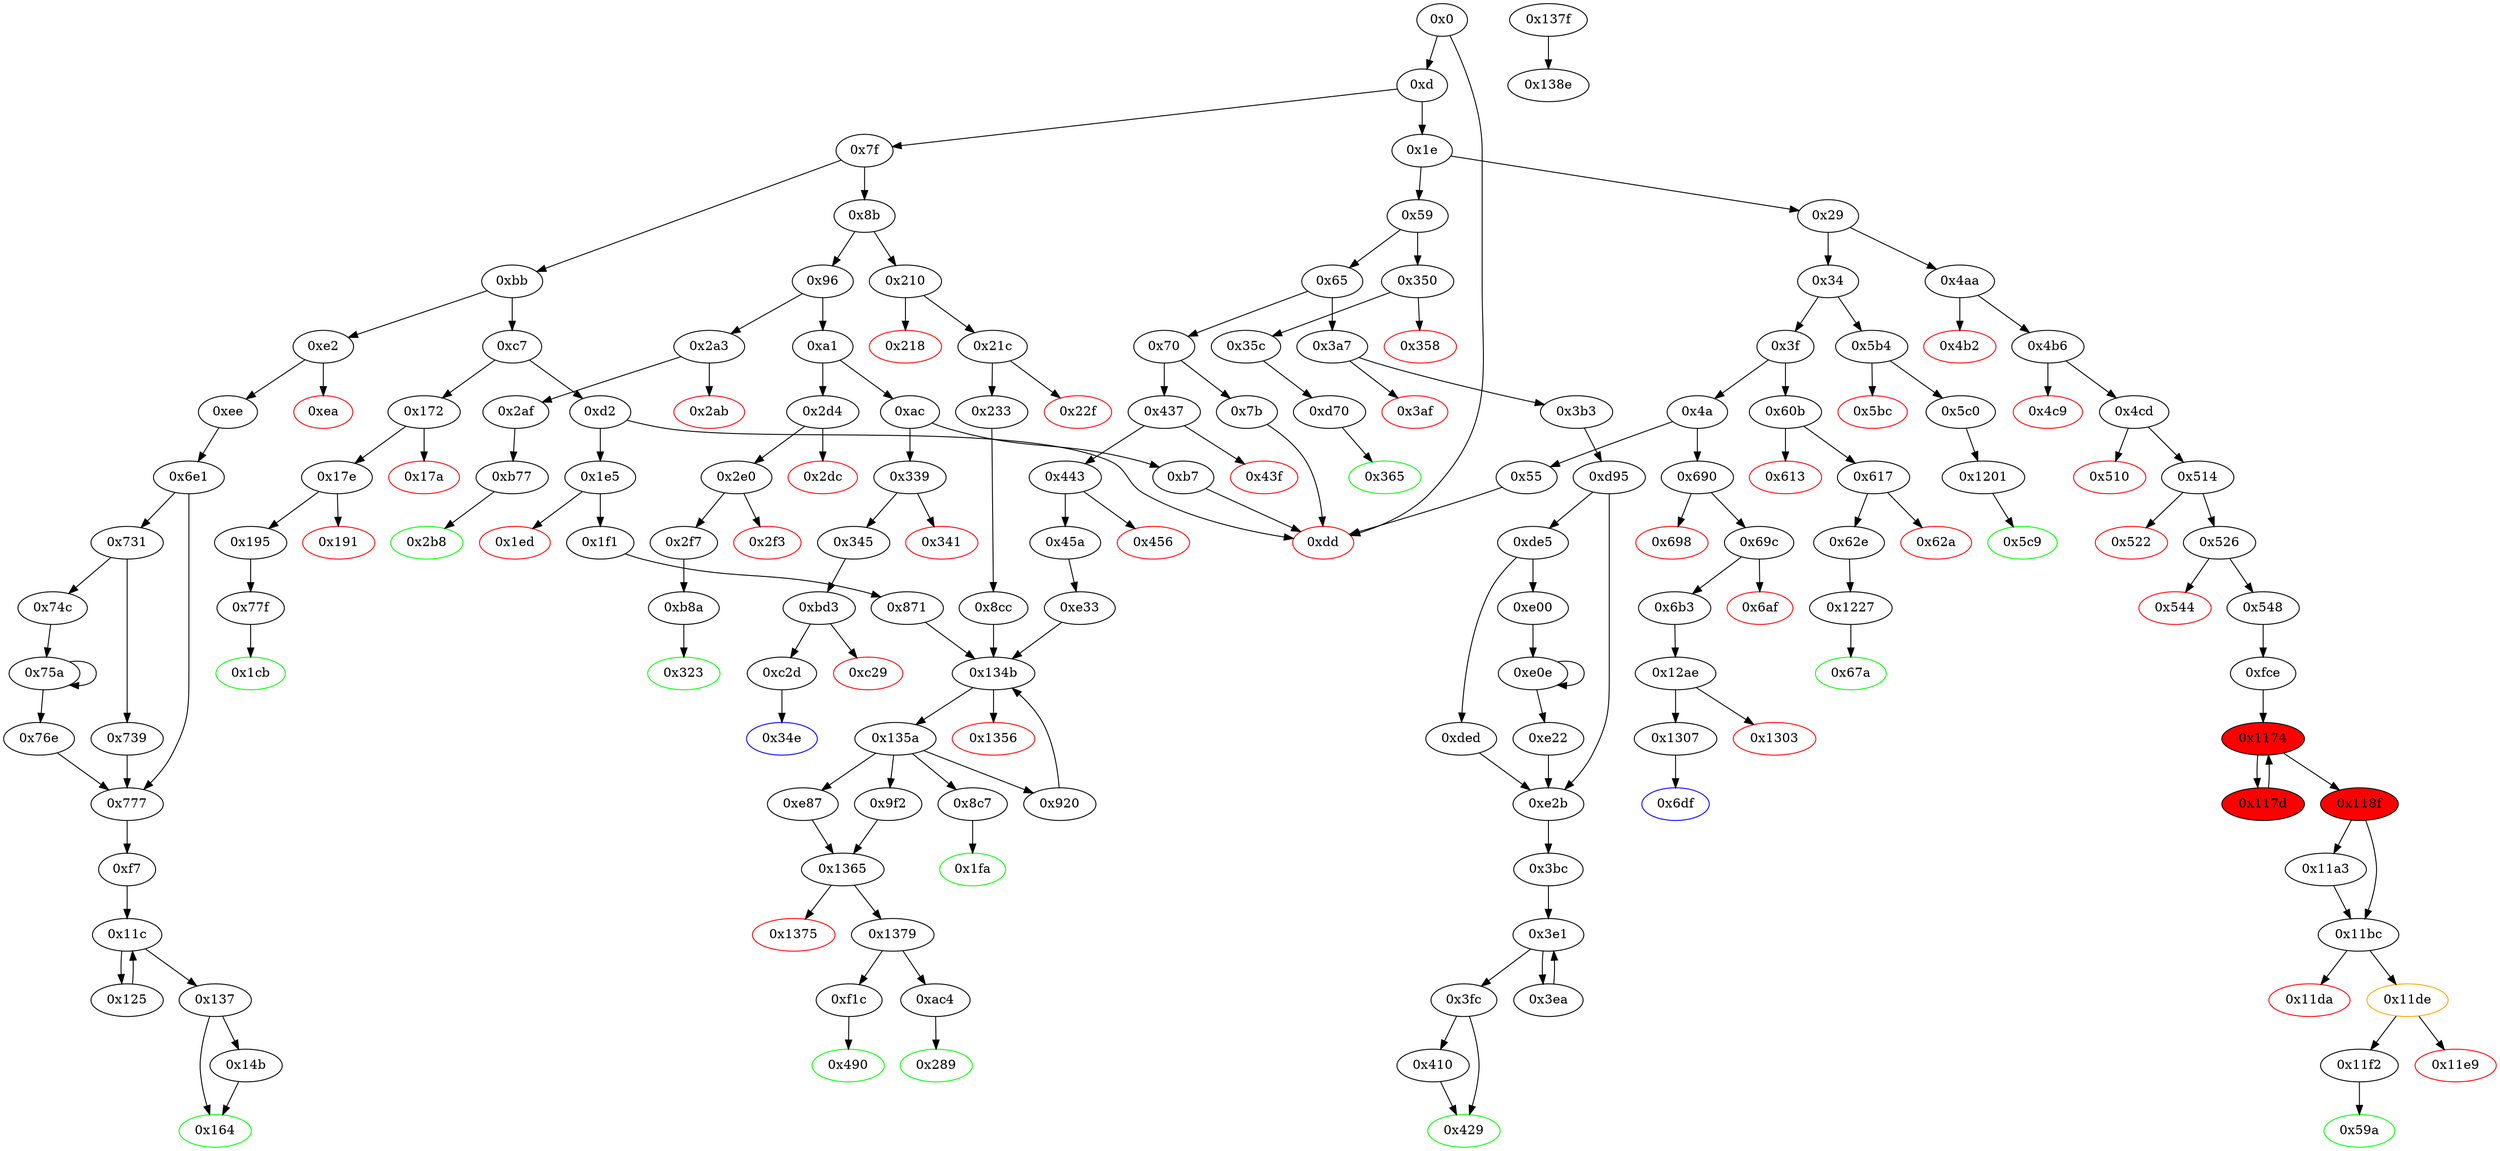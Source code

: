 digraph "" {
"0x358" [color=red, fillcolor=white, id="0x358", style=filled, tooltip="Block 0x358\n[0x358:0x35b]\n---\nPredecessors: [0x350]\nSuccessors: []\n---\n0x358 PUSH1 0x0\n0x35a DUP1\n0x35b REVERT\n---\n0x358: V251 = 0x0\n0x35b: REVERT 0x0 0x0\n---\nEntry stack: [V9, V248]\nStack pops: 0\nStack additions: []\nExit stack: [V9, V248]\n\nDef sites:\nV9: {0xd.0x12}\nV248: {0x350.0x351}\n"];
"0x617" [fillcolor=white, id="0x617", style=filled, tooltip="Block 0x617\n[0x617:0x629]\n---\nPredecessors: [0x60b]\nSuccessors: [0x62a, 0x62e]\n---\n0x617 JUMPDEST\n0x618 POP\n0x619 PUSH2 0x67a\n0x61c PUSH1 0x4\n0x61e DUP1\n0x61f CALLDATASIZE\n0x620 SUB\n0x621 PUSH1 0x40\n0x623 DUP2\n0x624 LT\n0x625 ISZERO\n0x626 PUSH2 0x62e\n0x629 JUMPI\n---\n0x617: JUMPDEST \n0x619: V450 = 0x67a\n0x61c: V451 = 0x4\n0x61f: V452 = CALLDATASIZE\n0x620: V453 = SUB V452 0x4\n0x621: V454 = 0x40\n0x624: V455 = LT V453 0x40\n0x625: V456 = ISZERO V455\n0x626: V457 = 0x62e\n0x629: JUMPI 0x62e V456\n---\nEntry stack: [V9, V446]\nStack pops: 1\nStack additions: [0x67a, 0x4, V453]\nExit stack: [V9, 0x67a, 0x4, V453]\n\nDef sites:\nV9: {0xd.0x12}\nV446: {0x60b.0x60c}\n"];
"0x74c" [fillcolor=white, id="0x74c", style=filled, tooltip="Block 0x74c\n[0x74c:0x759]\n---\nPredecessors: [0x731]\nSuccessors: [0x75a]\n---\n0x74c JUMPDEST\n0x74d DUP3\n0x74e ADD\n0x74f SWAP2\n0x750 SWAP1\n0x751 PUSH1 0x0\n0x753 MSTORE\n0x754 PUSH1 0x20\n0x756 PUSH1 0x0\n0x758 SHA3\n0x759 SWAP1\n---\n0x74c: JUMPDEST \n0x74e: V546 = ADD V522 V533\n0x751: V547 = 0x0\n0x753: M[0x0] = 0x3\n0x754: V548 = 0x20\n0x756: V549 = 0x0\n0x758: V550 = SHA3 0x0 0x20\n---\nEntry stack: [V9, 0xf7, V518, 0x3, V509, V522, 0x3, V533]\nStack pops: 3\nStack additions: [V546, V550, S2]\nExit stack: [V9, 0xf7, V518, 0x3, V509, V546, V550, V522]\n\nDef sites:\nV9: {0xd.0x12}\n0xf7: {0xee.0xf0}\nV518: {0x6e1.0x706}\n0x3: {0x6e1.0x6e2}\nV509: {0x6e1.0x6f6}\nV522: {0x6e1.0x716}\n0x3: {0x6e1.0x6e2}\nV533: {0x6e1.0x72a}\n"];
"0x6e1" [fillcolor=white, id="0x6e1", style=filled, tooltip="Block 0x6e1\n[0x6e1:0x730]\n---\nPredecessors: [0xee]\nSuccessors: [0x731, 0x777]\n---\n0x6e1 JUMPDEST\n0x6e2 PUSH1 0x3\n0x6e4 DUP1\n0x6e5 SLOAD\n0x6e6 PUSH1 0x1\n0x6e8 DUP2\n0x6e9 PUSH1 0x1\n0x6eb AND\n0x6ec ISZERO\n0x6ed PUSH2 0x100\n0x6f0 MUL\n0x6f1 SUB\n0x6f2 AND\n0x6f3 PUSH1 0x2\n0x6f5 SWAP1\n0x6f6 DIV\n0x6f7 DUP1\n0x6f8 PUSH1 0x1f\n0x6fa ADD\n0x6fb PUSH1 0x20\n0x6fd DUP1\n0x6fe SWAP2\n0x6ff DIV\n0x700 MUL\n0x701 PUSH1 0x20\n0x703 ADD\n0x704 PUSH1 0x40\n0x706 MLOAD\n0x707 SWAP1\n0x708 DUP2\n0x709 ADD\n0x70a PUSH1 0x40\n0x70c MSTORE\n0x70d DUP1\n0x70e SWAP3\n0x70f SWAP2\n0x710 SWAP1\n0x711 DUP2\n0x712 DUP2\n0x713 MSTORE\n0x714 PUSH1 0x20\n0x716 ADD\n0x717 DUP3\n0x718 DUP1\n0x719 SLOAD\n0x71a PUSH1 0x1\n0x71c DUP2\n0x71d PUSH1 0x1\n0x71f AND\n0x720 ISZERO\n0x721 PUSH2 0x100\n0x724 MUL\n0x725 SUB\n0x726 AND\n0x727 PUSH1 0x2\n0x729 SWAP1\n0x72a DIV\n0x72b DUP1\n0x72c ISZERO\n0x72d PUSH2 0x777\n0x730 JUMPI\n---\n0x6e1: JUMPDEST \n0x6e2: V498 = 0x3\n0x6e5: V499 = S[0x3]\n0x6e6: V500 = 0x1\n0x6e9: V501 = 0x1\n0x6eb: V502 = AND 0x1 V499\n0x6ec: V503 = ISZERO V502\n0x6ed: V504 = 0x100\n0x6f0: V505 = MUL 0x100 V503\n0x6f1: V506 = SUB V505 0x1\n0x6f2: V507 = AND V506 V499\n0x6f3: V508 = 0x2\n0x6f6: V509 = DIV V507 0x2\n0x6f8: V510 = 0x1f\n0x6fa: V511 = ADD 0x1f V509\n0x6fb: V512 = 0x20\n0x6ff: V513 = DIV V511 0x20\n0x700: V514 = MUL V513 0x20\n0x701: V515 = 0x20\n0x703: V516 = ADD 0x20 V514\n0x704: V517 = 0x40\n0x706: V518 = M[0x40]\n0x709: V519 = ADD V518 V516\n0x70a: V520 = 0x40\n0x70c: M[0x40] = V519\n0x713: M[V518] = V509\n0x714: V521 = 0x20\n0x716: V522 = ADD 0x20 V518\n0x719: V523 = S[0x3]\n0x71a: V524 = 0x1\n0x71d: V525 = 0x1\n0x71f: V526 = AND 0x1 V523\n0x720: V527 = ISZERO V526\n0x721: V528 = 0x100\n0x724: V529 = MUL 0x100 V527\n0x725: V530 = SUB V529 0x1\n0x726: V531 = AND V530 V523\n0x727: V532 = 0x2\n0x72a: V533 = DIV V531 0x2\n0x72c: V534 = ISZERO V533\n0x72d: V535 = 0x777\n0x730: JUMPI 0x777 V534\n---\nEntry stack: [V9, 0xf7]\nStack pops: 0\nStack additions: [V518, 0x3, V509, V522, 0x3, V533]\nExit stack: [V9, 0xf7, V518, 0x3, V509, V522, 0x3, V533]\n\nDef sites:\nV9: {0xd.0x12}\n0xf7: {0xee.0xf0}\n"];
"0x1e" [fillcolor=white, id="0x1e", style=filled, tooltip="Block 0x1e\n[0x1e:0x28]\n---\nPredecessors: [0xd]\nSuccessors: [0x29, 0x59]\n---\n0x1e DUP1\n0x1f PUSH4 0xcae9ca51\n0x24 GT\n0x25 PUSH2 0x59\n0x28 JUMPI\n---\n0x1f: V13 = 0xcae9ca51\n0x24: V14 = GT 0xcae9ca51 V9\n0x25: V15 = 0x59\n0x28: JUMPI 0x59 V14\n---\nEntry stack: [V9]\nStack pops: 1\nStack additions: [S0]\nExit stack: [V9]\n\nDef sites:\nV9: {0xd.0x12}\n"];
"0x137f" [fillcolor=white, id="0x137f", style=filled, tooltip="Block 0x137f\n[0x137f:0x138d]\n---\nPredecessors: []\nSuccessors: [0x138e]\n---\n0x137f INVALID\n0x1380 LOG2\n0x1381 PUSH6 0x627a7a723158\n0x1388 SHA3\n0x1389 MSTORE8\n0x138a MISSING 0xd3\n0x138b MOD\n0x138c MISSING 0xe\n0x138d SWAP2\n---\n0x137f: INVALID \n0x1380: LOG S0 S1 S2 S3\n0x1381: V1183 = 0x627a7a723158\n0x1388: V1184 = SHA3 0x627a7a723158 S4\n0x1389: M8[V1184] = S5\n0x138a: MISSING 0xd3\n0x138b: V1185 = MOD S0 S1\n0x138c: MISSING 0xe\n0x138d: NOP \n---\nEntry stack: []\nStack pops: 0\nStack additions: [V1185, S2, S1, S0]\nExit stack: []\n\nDef sites:\n"];
"0x5c9" [color=green, fillcolor=white, id="0x5c9", style=filled, tooltip="Block 0x5c9\n[0x5c9:0x60a]\n---\nPredecessors: [0x1201]\nSuccessors: []\n---\n0x5c9 JUMPDEST\n0x5ca PUSH1 0x40\n0x5cc MLOAD\n0x5cd DUP1\n0x5ce DUP3\n0x5cf PUSH20 0xffffffffffffffffffffffffffffffffffffffff\n0x5e4 AND\n0x5e5 PUSH20 0xffffffffffffffffffffffffffffffffffffffff\n0x5fa AND\n0x5fb DUP2\n0x5fc MSTORE\n0x5fd PUSH1 0x20\n0x5ff ADD\n0x600 SWAP2\n0x601 POP\n0x602 POP\n0x603 PUSH1 0x40\n0x605 MLOAD\n0x606 DUP1\n0x607 SWAP2\n0x608 SUB\n0x609 SWAP1\n0x60a RETURN\n---\n0x5c9: JUMPDEST \n0x5ca: V435 = 0x40\n0x5cc: V436 = M[0x40]\n0x5cf: V437 = 0xffffffffffffffffffffffffffffffffffffffff\n0x5e4: V438 = AND 0xffffffffffffffffffffffffffffffffffffffff V1117\n0x5e5: V439 = 0xffffffffffffffffffffffffffffffffffffffff\n0x5fa: V440 = AND 0xffffffffffffffffffffffffffffffffffffffff V438\n0x5fc: M[V436] = V440\n0x5fd: V441 = 0x20\n0x5ff: V442 = ADD 0x20 V436\n0x603: V443 = 0x40\n0x605: V444 = M[0x40]\n0x608: V445 = SUB V442 V444\n0x60a: RETURN V444 V445\n---\nEntry stack: [V9, 0x5c9, V1117]\nStack pops: 1\nStack additions: []\nExit stack: [V9, 0x5c9]\n\nDef sites:\nV9: {0xd.0x12}\n0x5c9: {0x5c0.0x5c2}\nV1117: {0x1201.0x1224}\n"];
"0x21c" [fillcolor=white, id="0x21c", style=filled, tooltip="Block 0x21c\n[0x21c:0x22e]\n---\nPredecessors: [0x210]\nSuccessors: [0x22f, 0x233]\n---\n0x21c JUMPDEST\n0x21d POP\n0x21e PUSH2 0x289\n0x221 PUSH1 0x4\n0x223 DUP1\n0x224 CALLDATASIZE\n0x225 SUB\n0x226 PUSH1 0x60\n0x228 DUP2\n0x229 LT\n0x22a ISZERO\n0x22b PUSH2 0x233\n0x22e JUMPI\n---\n0x21c: JUMPDEST \n0x21e: V163 = 0x289\n0x221: V164 = 0x4\n0x224: V165 = CALLDATASIZE\n0x225: V166 = SUB V165 0x4\n0x226: V167 = 0x60\n0x229: V168 = LT V166 0x60\n0x22a: V169 = ISZERO V168\n0x22b: V170 = 0x233\n0x22e: JUMPI 0x233 V169\n---\nEntry stack: [V9, V159]\nStack pops: 1\nStack additions: [0x289, 0x4, V166]\nExit stack: [V9, 0x289, 0x4, V166]\n\nDef sites:\nV9: {0xd.0x12}\nV159: {0x210.0x211}\n"];
"0x11a3" [fillcolor=white, id="0x11a3", style=filled, tooltip="Block 0x11a3\n[0x11a3:0x11bb]\n---\nPredecessors: [0x118f]\nSuccessors: [0x11bc]\n---\n0x11a3 DUP1\n0x11a4 DUP3\n0x11a5 SUB\n0x11a6 DUP1\n0x11a7 MLOAD\n0x11a8 PUSH1 0x1\n0x11aa DUP4\n0x11ab PUSH1 0x20\n0x11ad SUB\n0x11ae PUSH2 0x100\n0x11b1 EXP\n0x11b2 SUB\n0x11b3 NOT\n0x11b4 AND\n0x11b5 DUP2\n0x11b6 MSTORE\n0x11b7 PUSH1 0x20\n0x11b9 ADD\n0x11ba SWAP2\n0x11bb POP\n---\n0x11a5: V1078 = SUB V1073 V1075\n0x11a7: V1079 = M[V1078]\n0x11a8: V1080 = 0x1\n0x11ab: V1081 = 0x20\n0x11ad: V1082 = SUB 0x20 V1075\n0x11ae: V1083 = 0x100\n0x11b1: V1084 = EXP 0x100 V1082\n0x11b2: V1085 = SUB V1084 0x1\n0x11b3: V1086 = NOT V1085\n0x11b4: V1087 = AND V1086 V1079\n0x11b6: M[V1078] = V1087\n0x11b7: V1088 = 0x20\n0x11b9: V1089 = ADD 0x20 V1078\n---\nEntry stack: [V9, 0x59a, V362, V365, V404, 0x0, V1028, 0x8f4ffcb1, V1030, V365, V1031, V404, V1039, V1053, V1073, V1075]\nStack pops: 2\nStack additions: [V1089, S0]\nExit stack: [V9, 0x59a, V362, V365, V404, 0x0, V1028, 0x8f4ffcb1, V1030, V365, V1031, V404, V1039, V1053, V1089, V1075]\n\nDef sites:\nV9: {0xd.0x12}\n0x59a: {0x4b6.0x4b8}\nV362: {0x4cd.0x4e9}\nV365: {0x4cd.0x4f3}\nV404: {0x548.0x55b}\n0x0: {0xfce.0xfcf}\nV1028: {0xfce.0x10cd}\n0x8f4ffcb1: {0xfce.0x10ce}\nV1030: {0xfce.0x10d3}\nV365: {0x4cd.0x4f3}\nV1031: {0xfce.0x10d5}\nV404: {0x548.0x55b}\nV1039: {0xfce.0x10e8}\nV1053: {0xfce.0x1153}\nV1073: {0x118f.0x1198}\nV1075: {0x118f.0x119c}\n"];
"0x134b" [fillcolor=white, id="0x134b", style=filled, tooltip="Block 0x134b\n[0x134b:0x1355]\n---\nPredecessors: [0x871, 0x8cc, 0x920, 0xe33]\nSuccessors: [0x1356, 0x135a]\n---\n0x134b JUMPDEST\n0x134c PUSH1 0x0\n0x134e DUP3\n0x134f DUP3\n0x1350 GT\n0x1351 ISZERO\n0x1352 PUSH2 0x135a\n0x1355 JUMPI\n---\n0x134b: JUMPDEST \n0x134c: V1171 = 0x0\n0x1350: V1172 = GT S0 S1\n0x1351: V1173 = ISZERO V1172\n0x1352: V1174 = 0x135a\n0x1355: JUMPI 0x135a V1173\n---\nEntry stack: [V9, S7, S6, S5, S4, 0x0, {0x8c7, 0x920, 0x9f2, 0xe87}, S1, S0]\nStack pops: 2\nStack additions: [S1, S0, 0x0]\nExit stack: [V9, S7, S6, S5, S4, 0x0, {0x8c7, 0x920, 0x9f2, 0xe87}, S1, S0, 0x0]\n\nDef sites:\nV9: {0xd.0x12}\nS7: {0xd.0x12, 0x21c.0x21e}\nS6: {0x233.0x24f, 0x443.0x445}\nS5: {0x233.0x26f, 0x45a.0x476, 0xd.0x12}\nS4: {0x1f1.0x1f3, 0x233.0x279, 0x45a.0x480}\n0x0: {0x871.0x872, 0xe33.0xe34, 0x8cc.0x8cd}\n{0x8c7, 0x920, 0x9f2, 0xe87}: {0x871.0x874, 0x920.0x964, 0xe33.0xe36, 0x8cc.0x8cf}\nS1: {0x871.0x8b9, 0x920.0x9e4, 0xe33.0xe79, 0x8cc.0x912}\nS0: {0x871.0x8b6, 0x233.0x279, 0x45a.0x480, 0x1f1.0x1f3}\n"];
"0x1174" [fillcolor=red, id="0x1174", style=filled, tooltip="Block 0x1174\n[0x1174:0x117c]\n---\nPredecessors: [0xfce, 0x117d]\nSuccessors: [0x117d, 0x118f]\n---\n0x1174 JUMPDEST\n0x1175 DUP4\n0x1176 DUP2\n0x1177 LT\n0x1178 ISZERO\n0x1179 PUSH2 0x118f\n0x117c JUMPI\n---\n0x1174: JUMPDEST \n0x1177: V1064 = LT S0 V1060\n0x1178: V1065 = ISZERO V1064\n0x1179: V1066 = 0x118f\n0x117c: JUMPI 0x118f V1065\n---\nEntry stack: [V9, 0x59a, V362, V365, V404, 0x0, V1028, 0x8f4ffcb1, V1030, V365, V1031, V404, V1039, V1053, V1059, V1062, V1060, V1060, V1059, V1062, S0]\nStack pops: 4\nStack additions: [S3, S2, S1, S0]\nExit stack: [V9, 0x59a, V362, V365, V404, 0x0, V1028, 0x8f4ffcb1, V1030, V365, V1031, V404, V1039, V1053, V1059, V1062, V1060, V1060, V1059, V1062, S0]\n\nDef sites:\nV9: {0xd.0x12}\n0x59a: {0x4b6.0x4b8}\nV362: {0x4cd.0x4e9}\nV365: {0x4cd.0x4f3}\nV404: {0x548.0x55b}\n0x0: {0xfce.0xfcf}\nV1028: {0xfce.0x10cd}\n0x8f4ffcb1: {0xfce.0x10ce}\nV1030: {0xfce.0x10d3}\nV365: {0x4cd.0x4f3}\nV1031: {0xfce.0x10d5}\nV404: {0x548.0x55b}\nV1039: {0xfce.0x10e8}\nV1053: {0xfce.0x1153}\nV1059: {0xfce.0x1165}\nV1062: {0xfce.0x116d}\nV1060: {0xfce.0x1169}\nV1060: {0xfce.0x1169}\nV1059: {0xfce.0x1165}\nV1062: {0xfce.0x116d}\nS0: {0x117d.0x1188, 0xfce.0x1172}\n"];
"0x871" [fillcolor=white, id="0x871", style=filled, tooltip="Block 0x871\n[0x871:0x8c6]\n---\nPredecessors: [0x1f1]\nSuccessors: [0x134b]\n---\n0x871 JUMPDEST\n0x872 PUSH1 0x0\n0x874 PUSH2 0x8c7\n0x877 PUSH1 0x6\n0x879 PUSH1 0x0\n0x87b DUP1\n0x87c PUSH20 0xffffffffffffffffffffffffffffffffffffffff\n0x891 AND\n0x892 PUSH20 0xffffffffffffffffffffffffffffffffffffffff\n0x8a7 AND\n0x8a8 DUP2\n0x8a9 MSTORE\n0x8aa PUSH1 0x20\n0x8ac ADD\n0x8ad SWAP1\n0x8ae DUP2\n0x8af MSTORE\n0x8b0 PUSH1 0x20\n0x8b2 ADD\n0x8b3 PUSH1 0x0\n0x8b5 SHA3\n0x8b6 SLOAD\n0x8b7 PUSH1 0x5\n0x8b9 SLOAD\n0x8ba PUSH2 0x134b\n0x8bd SWAP1\n0x8be SWAP2\n0x8bf SWAP1\n0x8c0 PUSH4 0xffffffff\n0x8c5 AND\n0x8c6 JUMP\n---\n0x871: JUMPDEST \n0x872: V601 = 0x0\n0x874: V602 = 0x8c7\n0x877: V603 = 0x6\n0x879: V604 = 0x0\n0x87c: V605 = 0xffffffffffffffffffffffffffffffffffffffff\n0x891: V606 = AND 0xffffffffffffffffffffffffffffffffffffffff 0x0\n0x892: V607 = 0xffffffffffffffffffffffffffffffffffffffff\n0x8a7: V608 = AND 0xffffffffffffffffffffffffffffffffffffffff 0x0\n0x8a9: M[0x0] = 0x0\n0x8aa: V609 = 0x20\n0x8ac: V610 = ADD 0x20 0x0\n0x8af: M[0x20] = 0x6\n0x8b0: V611 = 0x20\n0x8b2: V612 = ADD 0x20 0x20\n0x8b3: V613 = 0x0\n0x8b5: V614 = SHA3 0x0 0x40\n0x8b6: V615 = S[V614]\n0x8b7: V616 = 0x5\n0x8b9: V617 = S[0x5]\n0x8ba: V618 = 0x134b\n0x8c0: V619 = 0xffffffff\n0x8c5: V620 = AND 0xffffffff 0x134b\n0x8c6: JUMP 0x134b\n---\nEntry stack: [V9, 0x1fa]\nStack pops: 0\nStack additions: [0x0, 0x8c7, V617, V615]\nExit stack: [V9, 0x1fa, 0x0, 0x8c7, V617, V615]\n\nDef sites:\nV9: {0xd.0x12}\n0x1fa: {0x1f1.0x1f3}\n"];
"0xf7" [fillcolor=white, id="0xf7", style=filled, tooltip="Block 0xf7\n[0xf7:0x11b]\n---\nPredecessors: [0x777]\nSuccessors: [0x11c]\n---\n0xf7 JUMPDEST\n0xf8 PUSH1 0x40\n0xfa MLOAD\n0xfb DUP1\n0xfc DUP1\n0xfd PUSH1 0x20\n0xff ADD\n0x100 DUP3\n0x101 DUP2\n0x102 SUB\n0x103 DUP3\n0x104 MSTORE\n0x105 DUP4\n0x106 DUP2\n0x107 DUP2\n0x108 MLOAD\n0x109 DUP2\n0x10a MSTORE\n0x10b PUSH1 0x20\n0x10d ADD\n0x10e SWAP2\n0x10f POP\n0x110 DUP1\n0x111 MLOAD\n0x112 SWAP1\n0x113 PUSH1 0x20\n0x115 ADD\n0x116 SWAP1\n0x117 DUP1\n0x118 DUP4\n0x119 DUP4\n0x11a PUSH1 0x0\n---\n0xf7: JUMPDEST \n0xf8: V71 = 0x40\n0xfa: V72 = M[0x40]\n0xfd: V73 = 0x20\n0xff: V74 = ADD 0x20 V72\n0x102: V75 = SUB V74 V72\n0x104: M[V72] = V75\n0x108: V76 = M[V518]\n0x10a: M[V74] = V76\n0x10b: V77 = 0x20\n0x10d: V78 = ADD 0x20 V74\n0x111: V79 = M[V518]\n0x113: V80 = 0x20\n0x115: V81 = ADD 0x20 V518\n0x11a: V82 = 0x0\n---\nEntry stack: [V9, 0xf7, V518]\nStack pops: 1\nStack additions: [S0, V72, V72, V78, V81, V79, V79, V78, V81, 0x0]\nExit stack: [V9, 0xf7, V518, V72, V72, V78, V81, V79, V79, V78, V81, 0x0]\n\nDef sites:\nV9: {0xd.0x12}\n0xf7: {0xee.0xf0}\nV518: {0x6e1.0x706}\n"];
"0x76e" [fillcolor=white, id="0x76e", style=filled, tooltip="Block 0x76e\n[0x76e:0x776]\n---\nPredecessors: [0x75a]\nSuccessors: [0x777]\n---\n0x76e DUP3\n0x76f SWAP1\n0x770 SUB\n0x771 PUSH1 0x1f\n0x773 AND\n0x774 DUP3\n0x775 ADD\n0x776 SWAP2\n---\n0x770: V558 = SUB V555 V546\n0x771: V559 = 0x1f\n0x773: V560 = AND 0x1f V558\n0x775: V561 = ADD V546 V560\n---\nEntry stack: [V9, 0xf7, V518, 0x3, V509, V546, V553, V555]\nStack pops: 3\nStack additions: [V561, S1, S2]\nExit stack: [V9, 0xf7, V518, 0x3, V509, V561, V553, V546]\n\nDef sites:\nV9: {0xd.0x12}\n0xf7: {0xee.0xf0}\nV518: {0x6e1.0x706}\n0x3: {0x6e1.0x6e2}\nV509: {0x6e1.0x6f6}\nV546: {0x74c.0x74e}\nV553: {0x75a.0x762}\nV555: {0x75a.0x766}\n"];
"0x3e1" [fillcolor=white, id="0x3e1", style=filled, tooltip="Block 0x3e1\n[0x3e1:0x3e9]\n---\nPredecessors: [0x3bc, 0x3ea]\nSuccessors: [0x3ea, 0x3fc]\n---\n0x3e1 JUMPDEST\n0x3e2 DUP4\n0x3e3 DUP2\n0x3e4 LT\n0x3e5 ISZERO\n0x3e6 PUSH2 0x3fc\n0x3e9 JUMPI\n---\n0x3e1: JUMPDEST \n0x3e4: V283 = LT S0 V279\n0x3e5: V284 = ISZERO V283\n0x3e6: V285 = 0x3fc\n0x3e9: JUMPI 0x3fc V284\n---\nEntry stack: [V9, 0x3bc, V870, V272, V272, V278, V281, V279, V279, V278, V281, S0]\nStack pops: 4\nStack additions: [S3, S2, S1, S0]\nExit stack: [V9, 0x3bc, V870, V272, V272, V278, V281, V279, V279, V278, V281, S0]\n\nDef sites:\nV9: {0xd.0x12}\n0x3bc: {0x3b3.0x3b5}\nV870: {0xd95.0xdba}\nV272: {0x3bc.0x3bf}\nV272: {0x3bc.0x3bf}\nV278: {0x3bc.0x3d2}\nV281: {0x3bc.0x3da}\nV279: {0x3bc.0x3d6}\nV279: {0x3bc.0x3d6}\nV278: {0x3bc.0x3d2}\nV281: {0x3bc.0x3da}\nS0: {0x3ea.0x3f5, 0x3bc.0x3df}\n"];
"0x2f3" [color=red, fillcolor=white, id="0x2f3", style=filled, tooltip="Block 0x2f3\n[0x2f3:0x2f6]\n---\nPredecessors: [0x2e0]\nSuccessors: []\n---\n0x2f3 PUSH1 0x0\n0x2f5 DUP1\n0x2f6 REVERT\n---\n0x2f3: V227 = 0x0\n0x2f6: REVERT 0x0 0x0\n---\nEntry stack: [V9, 0x323, 0x4, V222]\nStack pops: 0\nStack additions: []\nExit stack: [V9, 0x323, 0x4, V222]\n\nDef sites:\nV9: {0xd.0x12}\n0x323: {0x2e0.0x2e2}\n0x4: {0x2e0.0x2e5}\nV222: {0x2e0.0x2e9}\n"];
"0x17a" [color=red, fillcolor=white, id="0x17a", style=filled, tooltip="Block 0x17a\n[0x17a:0x17d]\n---\nPredecessors: [0x172]\nSuccessors: []\n---\n0x17a PUSH1 0x0\n0x17c DUP1\n0x17d REVERT\n---\n0x17a: V115 = 0x0\n0x17d: REVERT 0x0 0x0\n---\nEntry stack: [V9, V112]\nStack pops: 0\nStack additions: []\nExit stack: [V9, V112]\n\nDef sites:\nV9: {0xd.0x12}\nV112: {0x172.0x173}\n"];
"0x920" [fillcolor=white, id="0x920", style=filled, tooltip="Block 0x920\n[0x920:0x9f1]\n---\nPredecessors: [0x135a]\nSuccessors: [0x134b]\n---\n0x920 JUMPDEST\n0x921 PUSH1 0x6\n0x923 PUSH1 0x0\n0x925 DUP7\n0x926 PUSH20 0xffffffffffffffffffffffffffffffffffffffff\n0x93b AND\n0x93c PUSH20 0xffffffffffffffffffffffffffffffffffffffff\n0x951 AND\n0x952 DUP2\n0x953 MSTORE\n0x954 PUSH1 0x20\n0x956 ADD\n0x957 SWAP1\n0x958 DUP2\n0x959 MSTORE\n0x95a PUSH1 0x20\n0x95c ADD\n0x95d PUSH1 0x0\n0x95f SHA3\n0x960 DUP2\n0x961 SWAP1\n0x962 SSTORE\n0x963 POP\n0x964 PUSH2 0x9f2\n0x967 DUP3\n0x968 PUSH1 0x7\n0x96a PUSH1 0x0\n0x96c DUP8\n0x96d PUSH20 0xffffffffffffffffffffffffffffffffffffffff\n0x982 AND\n0x983 PUSH20 0xffffffffffffffffffffffffffffffffffffffff\n0x998 AND\n0x999 DUP2\n0x99a MSTORE\n0x99b PUSH1 0x20\n0x99d ADD\n0x99e SWAP1\n0x99f DUP2\n0x9a0 MSTORE\n0x9a1 PUSH1 0x20\n0x9a3 ADD\n0x9a4 PUSH1 0x0\n0x9a6 SHA3\n0x9a7 PUSH1 0x0\n0x9a9 CALLER\n0x9aa PUSH20 0xffffffffffffffffffffffffffffffffffffffff\n0x9bf AND\n0x9c0 PUSH20 0xffffffffffffffffffffffffffffffffffffffff\n0x9d5 AND\n0x9d6 DUP2\n0x9d7 MSTORE\n0x9d8 PUSH1 0x20\n0x9da ADD\n0x9db SWAP1\n0x9dc DUP2\n0x9dd MSTORE\n0x9de PUSH1 0x20\n0x9e0 ADD\n0x9e1 PUSH1 0x0\n0x9e3 SHA3\n0x9e4 SLOAD\n0x9e5 PUSH2 0x134b\n0x9e8 SWAP1\n0x9e9 SWAP2\n0x9ea SWAP1\n0x9eb PUSH4 0xffffffff\n0x9f0 AND\n0x9f1 JUMP\n---\n0x920: JUMPDEST \n0x921: V639 = 0x6\n0x923: V640 = 0x0\n0x926: V641 = 0xffffffffffffffffffffffffffffffffffffffff\n0x93b: V642 = AND 0xffffffffffffffffffffffffffffffffffffffff S4\n0x93c: V643 = 0xffffffffffffffffffffffffffffffffffffffff\n0x951: V644 = AND 0xffffffffffffffffffffffffffffffffffffffff V642\n0x953: M[0x0] = V644\n0x954: V645 = 0x20\n0x956: V646 = ADD 0x20 0x0\n0x959: M[0x20] = 0x6\n0x95a: V647 = 0x20\n0x95c: V648 = ADD 0x20 0x20\n0x95d: V649 = 0x0\n0x95f: V650 = SHA3 0x0 0x40\n0x962: S[V650] = V1176\n0x964: V651 = 0x9f2\n0x968: V652 = 0x7\n0x96a: V653 = 0x0\n0x96d: V654 = 0xffffffffffffffffffffffffffffffffffffffff\n0x982: V655 = AND 0xffffffffffffffffffffffffffffffffffffffff S4\n0x983: V656 = 0xffffffffffffffffffffffffffffffffffffffff\n0x998: V657 = AND 0xffffffffffffffffffffffffffffffffffffffff V655\n0x99a: M[0x0] = V657\n0x99b: V658 = 0x20\n0x99d: V659 = ADD 0x20 0x0\n0x9a0: M[0x20] = 0x7\n0x9a1: V660 = 0x20\n0x9a3: V661 = ADD 0x20 0x20\n0x9a4: V662 = 0x0\n0x9a6: V663 = SHA3 0x0 0x40\n0x9a7: V664 = 0x0\n0x9a9: V665 = CALLER\n0x9aa: V666 = 0xffffffffffffffffffffffffffffffffffffffff\n0x9bf: V667 = AND 0xffffffffffffffffffffffffffffffffffffffff V665\n0x9c0: V668 = 0xffffffffffffffffffffffffffffffffffffffff\n0x9d5: V669 = AND 0xffffffffffffffffffffffffffffffffffffffff V667\n0x9d7: M[0x0] = V669\n0x9d8: V670 = 0x20\n0x9da: V671 = ADD 0x20 0x0\n0x9dd: M[0x20] = V663\n0x9de: V672 = 0x20\n0x9e0: V673 = ADD 0x20 0x20\n0x9e1: V674 = 0x0\n0x9e3: V675 = SHA3 0x0 0x40\n0x9e4: V676 = S[V675]\n0x9e5: V677 = 0x134b\n0x9eb: V678 = 0xffffffff\n0x9f0: V679 = AND 0xffffffff 0x134b\n0x9f1: JUMP 0x134b\n---\nEntry stack: [V9, S5, S4, S3, S2, 0x0, V1176]\nStack pops: 5\nStack additions: [S4, S3, S2, S1, 0x9f2, V676, S2]\nExit stack: [V9, S5, S4, S3, S2, 0x0, 0x9f2, V676, S2]\n\nDef sites:\nV9: {0xd.0x12}\nS5: {0xd.0x12, 0x21c.0x21e}\nS4: {0x233.0x24f, 0x443.0x445}\nS3: {0x233.0x26f, 0x45a.0x476, 0xd.0x12}\nS2: {0x1f1.0x1f3, 0x233.0x279, 0x45a.0x480}\n0x0: {0x871.0x872, 0xe33.0xe34, 0x8cc.0x8cd}\nV1176: {0x135a.0x135d}\n"];
"0x731" [fillcolor=white, id="0x731", style=filled, tooltip="Block 0x731\n[0x731:0x738]\n---\nPredecessors: [0x6e1]\nSuccessors: [0x739, 0x74c]\n---\n0x731 DUP1\n0x732 PUSH1 0x1f\n0x734 LT\n0x735 PUSH2 0x74c\n0x738 JUMPI\n---\n0x732: V536 = 0x1f\n0x734: V537 = LT 0x1f V533\n0x735: V538 = 0x74c\n0x738: JUMPI 0x74c V537\n---\nEntry stack: [V9, 0xf7, V518, 0x3, V509, V522, 0x3, V533]\nStack pops: 1\nStack additions: [S0]\nExit stack: [V9, 0xf7, V518, 0x3, V509, V522, 0x3, V533]\n\nDef sites:\nV9: {0xd.0x12}\n0xf7: {0xee.0xf0}\nV518: {0x6e1.0x706}\n0x3: {0x6e1.0x6e2}\nV509: {0x6e1.0x6f6}\nV522: {0x6e1.0x716}\n0x3: {0x6e1.0x6e2}\nV533: {0x6e1.0x72a}\n"];
"0xc7" [fillcolor=white, id="0xc7", style=filled, tooltip="Block 0xc7\n[0xc7:0xd1]\n---\nPredecessors: [0xbb]\nSuccessors: [0xd2, 0x172]\n---\n0xc7 DUP1\n0xc8 PUSH4 0x95ea7b3\n0xcd EQ\n0xce PUSH2 0x172\n0xd1 JUMPI\n---\n0xc8: V58 = 0x95ea7b3\n0xcd: V59 = EQ 0x95ea7b3 V9\n0xce: V60 = 0x172\n0xd1: JUMPI 0x172 V59\n---\nEntry stack: [V9]\nStack pops: 1\nStack additions: [S0]\nExit stack: [V9]\n\nDef sites:\nV9: {0xd.0x12}\n"];
"0x9f2" [fillcolor=white, id="0x9f2", style=filled, tooltip="Block 0x9f2\n[0x9f2:0xac3]\n---\nPredecessors: [0x135a]\nSuccessors: [0x1365]\n---\n0x9f2 JUMPDEST\n0x9f3 PUSH1 0x7\n0x9f5 PUSH1 0x0\n0x9f7 DUP7\n0x9f8 PUSH20 0xffffffffffffffffffffffffffffffffffffffff\n0xa0d AND\n0xa0e PUSH20 0xffffffffffffffffffffffffffffffffffffffff\n0xa23 AND\n0xa24 DUP2\n0xa25 MSTORE\n0xa26 PUSH1 0x20\n0xa28 ADD\n0xa29 SWAP1\n0xa2a DUP2\n0xa2b MSTORE\n0xa2c PUSH1 0x20\n0xa2e ADD\n0xa2f PUSH1 0x0\n0xa31 SHA3\n0xa32 PUSH1 0x0\n0xa34 CALLER\n0xa35 PUSH20 0xffffffffffffffffffffffffffffffffffffffff\n0xa4a AND\n0xa4b PUSH20 0xffffffffffffffffffffffffffffffffffffffff\n0xa60 AND\n0xa61 DUP2\n0xa62 MSTORE\n0xa63 PUSH1 0x20\n0xa65 ADD\n0xa66 SWAP1\n0xa67 DUP2\n0xa68 MSTORE\n0xa69 PUSH1 0x20\n0xa6b ADD\n0xa6c PUSH1 0x0\n0xa6e SHA3\n0xa6f DUP2\n0xa70 SWAP1\n0xa71 SSTORE\n0xa72 POP\n0xa73 PUSH2 0xac4\n0xa76 DUP3\n0xa77 PUSH1 0x6\n0xa79 PUSH1 0x0\n0xa7b DUP7\n0xa7c PUSH20 0xffffffffffffffffffffffffffffffffffffffff\n0xa91 AND\n0xa92 PUSH20 0xffffffffffffffffffffffffffffffffffffffff\n0xaa7 AND\n0xaa8 DUP2\n0xaa9 MSTORE\n0xaaa PUSH1 0x20\n0xaac ADD\n0xaad SWAP1\n0xaae DUP2\n0xaaf MSTORE\n0xab0 PUSH1 0x20\n0xab2 ADD\n0xab3 PUSH1 0x0\n0xab5 SHA3\n0xab6 SLOAD\n0xab7 PUSH2 0x1365\n0xaba SWAP1\n0xabb SWAP2\n0xabc SWAP1\n0xabd PUSH4 0xffffffff\n0xac2 AND\n0xac3 JUMP\n---\n0x9f2: JUMPDEST \n0x9f3: V680 = 0x7\n0x9f5: V681 = 0x0\n0x9f8: V682 = 0xffffffffffffffffffffffffffffffffffffffff\n0xa0d: V683 = AND 0xffffffffffffffffffffffffffffffffffffffff S4\n0xa0e: V684 = 0xffffffffffffffffffffffffffffffffffffffff\n0xa23: V685 = AND 0xffffffffffffffffffffffffffffffffffffffff V683\n0xa25: M[0x0] = V685\n0xa26: V686 = 0x20\n0xa28: V687 = ADD 0x20 0x0\n0xa2b: M[0x20] = 0x7\n0xa2c: V688 = 0x20\n0xa2e: V689 = ADD 0x20 0x20\n0xa2f: V690 = 0x0\n0xa31: V691 = SHA3 0x0 0x40\n0xa32: V692 = 0x0\n0xa34: V693 = CALLER\n0xa35: V694 = 0xffffffffffffffffffffffffffffffffffffffff\n0xa4a: V695 = AND 0xffffffffffffffffffffffffffffffffffffffff V693\n0xa4b: V696 = 0xffffffffffffffffffffffffffffffffffffffff\n0xa60: V697 = AND 0xffffffffffffffffffffffffffffffffffffffff V695\n0xa62: M[0x0] = V697\n0xa63: V698 = 0x20\n0xa65: V699 = ADD 0x20 0x0\n0xa68: M[0x20] = V691\n0xa69: V700 = 0x20\n0xa6b: V701 = ADD 0x20 0x20\n0xa6c: V702 = 0x0\n0xa6e: V703 = SHA3 0x0 0x40\n0xa71: S[V703] = V1176\n0xa73: V704 = 0xac4\n0xa77: V705 = 0x6\n0xa79: V706 = 0x0\n0xa7c: V707 = 0xffffffffffffffffffffffffffffffffffffffff\n0xa91: V708 = AND 0xffffffffffffffffffffffffffffffffffffffff S3\n0xa92: V709 = 0xffffffffffffffffffffffffffffffffffffffff\n0xaa7: V710 = AND 0xffffffffffffffffffffffffffffffffffffffff V708\n0xaa9: M[0x0] = V710\n0xaaa: V711 = 0x20\n0xaac: V712 = ADD 0x20 0x0\n0xaaf: M[0x20] = 0x6\n0xab0: V713 = 0x20\n0xab2: V714 = ADD 0x20 0x20\n0xab3: V715 = 0x0\n0xab5: V716 = SHA3 0x0 0x40\n0xab6: V717 = S[V716]\n0xab7: V718 = 0x1365\n0xabd: V719 = 0xffffffff\n0xac2: V720 = AND 0xffffffff 0x1365\n0xac3: JUMP 0x1365\n---\nEntry stack: [V9, S5, S4, S3, S2, 0x0, V1176]\nStack pops: 5\nStack additions: [S4, S3, S2, S1, 0xac4, V717, S2]\nExit stack: [V9, S5, S4, S3, S2, 0x0, 0xac4, V717, S2]\n\nDef sites:\nV9: {0xd.0x12}\nS5: {0xd.0x12, 0x21c.0x21e}\nS4: {0x233.0x24f, 0x443.0x445}\nS3: {0x233.0x26f, 0x45a.0x476, 0xd.0x12}\nS2: {0x1f1.0x1f3, 0x233.0x279, 0x45a.0x480}\n0x0: {0x871.0x872, 0xe33.0xe34, 0x8cc.0x8cd}\nV1176: {0x135a.0x135d}\n"];
"0x4cd" [fillcolor=white, id="0x4cd", style=filled, tooltip="Block 0x4cd\n[0x4cd:0x50f]\n---\nPredecessors: [0x4b6]\nSuccessors: [0x510, 0x514]\n---\n0x4cd JUMPDEST\n0x4ce DUP2\n0x4cf ADD\n0x4d0 SWAP1\n0x4d1 DUP1\n0x4d2 DUP1\n0x4d3 CALLDATALOAD\n0x4d4 PUSH20 0xffffffffffffffffffffffffffffffffffffffff\n0x4e9 AND\n0x4ea SWAP1\n0x4eb PUSH1 0x20\n0x4ed ADD\n0x4ee SWAP1\n0x4ef SWAP3\n0x4f0 SWAP2\n0x4f1 SWAP1\n0x4f2 DUP1\n0x4f3 CALLDATALOAD\n0x4f4 SWAP1\n0x4f5 PUSH1 0x20\n0x4f7 ADD\n0x4f8 SWAP1\n0x4f9 SWAP3\n0x4fa SWAP2\n0x4fb SWAP1\n0x4fc DUP1\n0x4fd CALLDATALOAD\n0x4fe SWAP1\n0x4ff PUSH1 0x20\n0x501 ADD\n0x502 SWAP1\n0x503 PUSH5 0x100000000\n0x509 DUP2\n0x50a GT\n0x50b ISZERO\n0x50c PUSH2 0x514\n0x50f JUMPI\n---\n0x4cd: JUMPDEST \n0x4cf: V359 = ADD 0x4 V353\n0x4d3: V360 = CALLDATALOAD 0x4\n0x4d4: V361 = 0xffffffffffffffffffffffffffffffffffffffff\n0x4e9: V362 = AND 0xffffffffffffffffffffffffffffffffffffffff V360\n0x4eb: V363 = 0x20\n0x4ed: V364 = ADD 0x20 0x4\n0x4f3: V365 = CALLDATALOAD 0x24\n0x4f5: V366 = 0x20\n0x4f7: V367 = ADD 0x20 0x24\n0x4fd: V368 = CALLDATALOAD 0x44\n0x4ff: V369 = 0x20\n0x501: V370 = ADD 0x20 0x44\n0x503: V371 = 0x100000000\n0x50a: V372 = GT V368 0x100000000\n0x50b: V373 = ISZERO V372\n0x50c: V374 = 0x514\n0x50f: JUMPI 0x514 V373\n---\nEntry stack: [V9, 0x59a, 0x4, V353]\nStack pops: 2\nStack additions: [V362, V365, V359, S1, 0x64, V368]\nExit stack: [V9, 0x59a, V362, V365, V359, 0x4, 0x64, V368]\n\nDef sites:\nV9: {0xd.0x12}\n0x59a: {0x4b6.0x4b8}\n0x4: {0x4b6.0x4bb}\nV353: {0x4b6.0x4bf}\n"];
"0x490" [color=green, fillcolor=white, id="0x490", style=filled, tooltip="Block 0x490\n[0x490:0x4a9]\n---\nPredecessors: [0xf1c]\nSuccessors: []\n---\n0x490 JUMPDEST\n0x491 PUSH1 0x40\n0x493 MLOAD\n0x494 DUP1\n0x495 DUP3\n0x496 ISZERO\n0x497 ISZERO\n0x498 ISZERO\n0x499 ISZERO\n0x49a DUP2\n0x49b MSTORE\n0x49c PUSH1 0x20\n0x49e ADD\n0x49f SWAP2\n0x4a0 POP\n0x4a1 POP\n0x4a2 PUSH1 0x40\n0x4a4 MLOAD\n0x4a5 DUP1\n0x4a6 SWAP2\n0x4a7 SUB\n0x4a8 SWAP1\n0x4a9 RETURN\n---\n0x490: JUMPDEST \n0x491: V335 = 0x40\n0x493: V336 = M[0x40]\n0x496: V337 = ISZERO 0x1\n0x497: V338 = ISZERO 0x0\n0x498: V339 = ISZERO 0x1\n0x499: V340 = ISZERO 0x0\n0x49b: M[V336] = 0x1\n0x49c: V341 = 0x20\n0x49e: V342 = ADD 0x20 V336\n0x4a2: V343 = 0x40\n0x4a4: V344 = M[0x40]\n0x4a7: V345 = SUB V342 V344\n0x4a9: RETURN V344 V345\n---\nEntry stack: [V9, S1, 0x1]\nStack pops: 1\nStack additions: []\nExit stack: [V9, S1]\n\nDef sites:\nV9: {0xd.0x12}\nS1: {0xd.0x12, 0x21c.0x21e}\n0x1: {0xf1c.0xfc5}\n"];
"0x2af" [fillcolor=white, id="0x2af", style=filled, tooltip="Block 0x2af\n[0x2af:0x2b7]\n---\nPredecessors: [0x2a3]\nSuccessors: [0xb77]\n---\n0x2af JUMPDEST\n0x2b0 POP\n0x2b1 PUSH2 0x2b8\n0x2b4 PUSH2 0xb77\n0x2b7 JUMP\n---\n0x2af: JUMPDEST \n0x2b1: V202 = 0x2b8\n0x2b4: V203 = 0xb77\n0x2b7: JUMP 0xb77\n---\nEntry stack: [V9, V198]\nStack pops: 1\nStack additions: [0x2b8]\nExit stack: [V9, 0x2b8]\n\nDef sites:\nV9: {0xd.0x12}\nV198: {0x2a3.0x2a4}\n"];
"0x69c" [fillcolor=white, id="0x69c", style=filled, tooltip="Block 0x69c\n[0x69c:0x6ae]\n---\nPredecessors: [0x690]\nSuccessors: [0x6af, 0x6b3]\n---\n0x69c JUMPDEST\n0x69d POP\n0x69e PUSH2 0x6df\n0x6a1 PUSH1 0x4\n0x6a3 DUP1\n0x6a4 CALLDATASIZE\n0x6a5 SUB\n0x6a6 PUSH1 0x20\n0x6a8 DUP2\n0x6a9 LT\n0x6aa ISZERO\n0x6ab PUSH2 0x6b3\n0x6ae JUMPI\n---\n0x69c: JUMPDEST \n0x69e: V482 = 0x6df\n0x6a1: V483 = 0x4\n0x6a4: V484 = CALLDATASIZE\n0x6a5: V485 = SUB V484 0x4\n0x6a6: V486 = 0x20\n0x6a9: V487 = LT V485 0x20\n0x6aa: V488 = ISZERO V487\n0x6ab: V489 = 0x6b3\n0x6ae: JUMPI 0x6b3 V488\n---\nEntry stack: [V9, V478]\nStack pops: 1\nStack additions: [0x6df, 0x4, V485]\nExit stack: [V9, 0x6df, 0x4, V485]\n\nDef sites:\nV9: {0xd.0x12}\nV478: {0x690.0x691}\n"];
"0x1fa" [color=green, fillcolor=white, id="0x1fa", style=filled, tooltip="Block 0x1fa\n[0x1fa:0x20f]\n---\nPredecessors: [0x8c7]\nSuccessors: []\n---\n0x1fa JUMPDEST\n0x1fb PUSH1 0x40\n0x1fd MLOAD\n0x1fe DUP1\n0x1ff DUP3\n0x200 DUP2\n0x201 MSTORE\n0x202 PUSH1 0x20\n0x204 ADD\n0x205 SWAP2\n0x206 POP\n0x207 POP\n0x208 PUSH1 0x40\n0x20a MLOAD\n0x20b DUP1\n0x20c SWAP2\n0x20d SUB\n0x20e SWAP1\n0x20f RETURN\n---\n0x1fa: JUMPDEST \n0x1fb: V152 = 0x40\n0x1fd: V153 = M[0x40]\n0x201: M[V153] = S0\n0x202: V154 = 0x20\n0x204: V155 = ADD 0x20 V153\n0x208: V156 = 0x40\n0x20a: V157 = M[0x40]\n0x20d: V158 = SUB V155 V157\n0x20f: RETURN V157 V158\n---\nEntry stack: [V9, S3, S2, S1, S0]\nStack pops: 1\nStack additions: []\nExit stack: [V9, S3, S2, S1]\n\nDef sites:\nV9: {0xd.0x12}\nS3: {0xd.0x12, 0x21c.0x21e}\nS2: {0x233.0x24f, 0x443.0x445}\nS1: {0x233.0x26f, 0x45a.0x476, 0xd.0x12}\nS0: {0x135a_0xe33.0x135d, 0x135a_0x871.0x135d, 0x135a_0x8cc.0x135d, 0x135a_0x920.0x135d}\n"];
"0x12ae" [fillcolor=white, id="0x12ae", style=filled, tooltip="Block 0x12ae\n[0x12ae:0x1302]\n---\nPredecessors: [0x6b3]\nSuccessors: [0x1303, 0x1307]\n---\n0x12ae JUMPDEST\n0x12af PUSH1 0x0\n0x12b1 DUP1\n0x12b2 SWAP1\n0x12b3 SLOAD\n0x12b4 SWAP1\n0x12b5 PUSH2 0x100\n0x12b8 EXP\n0x12b9 SWAP1\n0x12ba DIV\n0x12bb PUSH20 0xffffffffffffffffffffffffffffffffffffffff\n0x12d0 AND\n0x12d1 PUSH20 0xffffffffffffffffffffffffffffffffffffffff\n0x12e6 AND\n0x12e7 CALLER\n0x12e8 PUSH20 0xffffffffffffffffffffffffffffffffffffffff\n0x12fd AND\n0x12fe EQ\n0x12ff PUSH2 0x1307\n0x1302 JUMPI\n---\n0x12ae: JUMPDEST \n0x12af: V1143 = 0x0\n0x12b3: V1144 = S[0x0]\n0x12b5: V1145 = 0x100\n0x12b8: V1146 = EXP 0x100 0x0\n0x12ba: V1147 = DIV V1144 0x1\n0x12bb: V1148 = 0xffffffffffffffffffffffffffffffffffffffff\n0x12d0: V1149 = AND 0xffffffffffffffffffffffffffffffffffffffff V1147\n0x12d1: V1150 = 0xffffffffffffffffffffffffffffffffffffffff\n0x12e6: V1151 = AND 0xffffffffffffffffffffffffffffffffffffffff V1149\n0x12e7: V1152 = CALLER\n0x12e8: V1153 = 0xffffffffffffffffffffffffffffffffffffffff\n0x12fd: V1154 = AND 0xffffffffffffffffffffffffffffffffffffffff V1152\n0x12fe: V1155 = EQ V1154 V1151\n0x12ff: V1156 = 0x1307\n0x1302: JUMPI 0x1307 V1155\n---\nEntry stack: [V9, 0x6df, V494]\nStack pops: 0\nStack additions: []\nExit stack: [V9, 0x6df, V494]\n\nDef sites:\nV9: {0xd.0x12}\n0x6df: {0x69c.0x69e}\nV494: {0x6b3.0x6cf}\n"];
"0x2d4" [fillcolor=white, id="0x2d4", style=filled, tooltip="Block 0x2d4\n[0x2d4:0x2db]\n---\nPredecessors: [0xa1]\nSuccessors: [0x2dc, 0x2e0]\n---\n0x2d4 JUMPDEST\n0x2d5 CALLVALUE\n0x2d6 DUP1\n0x2d7 ISZERO\n0x2d8 PUSH2 0x2e0\n0x2db JUMPI\n---\n0x2d4: JUMPDEST \n0x2d5: V215 = CALLVALUE\n0x2d7: V216 = ISZERO V215\n0x2d8: V217 = 0x2e0\n0x2db: JUMPI 0x2e0 V216\n---\nEntry stack: [V9]\nStack pops: 0\nStack additions: [V215]\nExit stack: [V9, V215]\n\nDef sites:\nV9: {0xd.0x12}\n"];
"0x3fc" [fillcolor=white, id="0x3fc", style=filled, tooltip="Block 0x3fc\n[0x3fc:0x40f]\n---\nPredecessors: [0x3e1]\nSuccessors: [0x410, 0x429]\n---\n0x3fc JUMPDEST\n0x3fd POP\n0x3fe POP\n0x3ff POP\n0x400 POP\n0x401 SWAP1\n0x402 POP\n0x403 SWAP1\n0x404 DUP2\n0x405 ADD\n0x406 SWAP1\n0x407 PUSH1 0x1f\n0x409 AND\n0x40a DUP1\n0x40b ISZERO\n0x40c PUSH2 0x429\n0x40f JUMPI\n---\n0x3fc: JUMPDEST \n0x405: V292 = ADD V279 V278\n0x407: V293 = 0x1f\n0x409: V294 = AND 0x1f V279\n0x40b: V295 = ISZERO V294\n0x40c: V296 = 0x429\n0x40f: JUMPI 0x429 V295\n---\nEntry stack: [V9, 0x3bc, V870, V272, V272, V278, V281, V279, V279, V278, V281, S0]\nStack pops: 7\nStack additions: [V292, V294]\nExit stack: [V9, 0x3bc, V870, V272, V272, V292, V294]\n\nDef sites:\nV9: {0xd.0x12}\n0x3bc: {0x3b3.0x3b5}\nV870: {0xd95.0xdba}\nV272: {0x3bc.0x3bf}\nV272: {0x3bc.0x3bf}\nV278: {0x3bc.0x3d2}\nV281: {0x3bc.0x3da}\nV279: {0x3bc.0x3d6}\nV279: {0x3bc.0x3d6}\nV278: {0x3bc.0x3d2}\nV281: {0x3bc.0x3da}\nS0: {0x3ea.0x3f5, 0x3bc.0x3df}\n"];
"0x233" [fillcolor=white, id="0x233", style=filled, tooltip="Block 0x233\n[0x233:0x288]\n---\nPredecessors: [0x21c]\nSuccessors: [0x8cc]\n---\n0x233 JUMPDEST\n0x234 DUP2\n0x235 ADD\n0x236 SWAP1\n0x237 DUP1\n0x238 DUP1\n0x239 CALLDATALOAD\n0x23a PUSH20 0xffffffffffffffffffffffffffffffffffffffff\n0x24f AND\n0x250 SWAP1\n0x251 PUSH1 0x20\n0x253 ADD\n0x254 SWAP1\n0x255 SWAP3\n0x256 SWAP2\n0x257 SWAP1\n0x258 DUP1\n0x259 CALLDATALOAD\n0x25a PUSH20 0xffffffffffffffffffffffffffffffffffffffff\n0x26f AND\n0x270 SWAP1\n0x271 PUSH1 0x20\n0x273 ADD\n0x274 SWAP1\n0x275 SWAP3\n0x276 SWAP2\n0x277 SWAP1\n0x278 DUP1\n0x279 CALLDATALOAD\n0x27a SWAP1\n0x27b PUSH1 0x20\n0x27d ADD\n0x27e SWAP1\n0x27f SWAP3\n0x280 SWAP2\n0x281 SWAP1\n0x282 POP\n0x283 POP\n0x284 POP\n0x285 PUSH2 0x8cc\n0x288 JUMP\n---\n0x233: JUMPDEST \n0x235: V172 = ADD 0x4 V166\n0x239: V173 = CALLDATALOAD 0x4\n0x23a: V174 = 0xffffffffffffffffffffffffffffffffffffffff\n0x24f: V175 = AND 0xffffffffffffffffffffffffffffffffffffffff V173\n0x251: V176 = 0x20\n0x253: V177 = ADD 0x20 0x4\n0x259: V178 = CALLDATALOAD 0x24\n0x25a: V179 = 0xffffffffffffffffffffffffffffffffffffffff\n0x26f: V180 = AND 0xffffffffffffffffffffffffffffffffffffffff V178\n0x271: V181 = 0x20\n0x273: V182 = ADD 0x20 0x24\n0x279: V183 = CALLDATALOAD 0x44\n0x27b: V184 = 0x20\n0x27d: V185 = ADD 0x20 0x44\n0x285: V186 = 0x8cc\n0x288: JUMP 0x8cc\n---\nEntry stack: [V9, 0x289, 0x4, V166]\nStack pops: 2\nStack additions: [V175, V180, V183]\nExit stack: [V9, 0x289, V175, V180, V183]\n\nDef sites:\nV9: {0xd.0x12}\n0x289: {0x21c.0x21e}\n0x4: {0x21c.0x221}\nV166: {0x21c.0x225}\n"];
"0x35c" [fillcolor=white, id="0x35c", style=filled, tooltip="Block 0x35c\n[0x35c:0x364]\n---\nPredecessors: [0x350]\nSuccessors: [0xd70]\n---\n0x35c JUMPDEST\n0x35d POP\n0x35e PUSH2 0x365\n0x361 PUSH2 0xd70\n0x364 JUMP\n---\n0x35c: JUMPDEST \n0x35e: V252 = 0x365\n0x361: V253 = 0xd70\n0x364: JUMP 0xd70\n---\nEntry stack: [V9, V248]\nStack pops: 1\nStack additions: [0x365]\nExit stack: [V9, 0x365]\n\nDef sites:\nV9: {0xd.0x12}\nV248: {0x350.0x351}\n"];
"0x1e5" [fillcolor=white, id="0x1e5", style=filled, tooltip="Block 0x1e5\n[0x1e5:0x1ec]\n---\nPredecessors: [0xd2]\nSuccessors: [0x1ed, 0x1f1]\n---\n0x1e5 JUMPDEST\n0x1e6 CALLVALUE\n0x1e7 DUP1\n0x1e8 ISZERO\n0x1e9 PUSH2 0x1f1\n0x1ec JUMPI\n---\n0x1e5: JUMPDEST \n0x1e6: V146 = CALLVALUE\n0x1e8: V147 = ISZERO V146\n0x1e9: V148 = 0x1f1\n0x1ec: JUMPI 0x1f1 V147\n---\nEntry stack: [V9]\nStack pops: 0\nStack additions: [V146]\nExit stack: [V9, V146]\n\nDef sites:\nV9: {0xd.0x12}\n"];
"0x3af" [color=red, fillcolor=white, id="0x3af", style=filled, tooltip="Block 0x3af\n[0x3af:0x3b2]\n---\nPredecessors: [0x3a7]\nSuccessors: []\n---\n0x3af PUSH1 0x0\n0x3b1 DUP1\n0x3b2 REVERT\n---\n0x3af: V268 = 0x0\n0x3b2: REVERT 0x0 0x0\n---\nEntry stack: [V9, V265]\nStack pops: 0\nStack additions: []\nExit stack: [V9, V265]\n\nDef sites:\nV9: {0xd.0x12}\nV265: {0x3a7.0x3a8}\n"];
"0x5bc" [color=red, fillcolor=white, id="0x5bc", style=filled, tooltip="Block 0x5bc\n[0x5bc:0x5bf]\n---\nPredecessors: [0x5b4]\nSuccessors: []\n---\n0x5bc PUSH1 0x0\n0x5be DUP1\n0x5bf REVERT\n---\n0x5bc: V432 = 0x0\n0x5bf: REVERT 0x0 0x0\n---\nEntry stack: [V9, V429]\nStack pops: 0\nStack additions: []\nExit stack: [V9, V429]\n\nDef sites:\nV9: {0xd.0x12}\nV429: {0x5b4.0x5b5}\n"];
"0xee" [fillcolor=white, id="0xee", style=filled, tooltip="Block 0xee\n[0xee:0xf6]\n---\nPredecessors: [0xe2]\nSuccessors: [0x6e1]\n---\n0xee JUMPDEST\n0xef POP\n0xf0 PUSH2 0xf7\n0xf3 PUSH2 0x6e1\n0xf6 JUMP\n---\n0xee: JUMPDEST \n0xf0: V69 = 0xf7\n0xf3: V70 = 0x6e1\n0xf6: JUMP 0x6e1\n---\nEntry stack: [V9, V65]\nStack pops: 1\nStack additions: [0xf7]\nExit stack: [V9, 0xf7]\n\nDef sites:\nV9: {0xd.0x12}\nV65: {0xe2.0xe3}\n"];
"0xe0e" [fillcolor=white, id="0xe0e", style=filled, tooltip="Block 0xe0e\n[0xe0e:0xe21]\n---\nPredecessors: [0xe00, 0xe0e]\nSuccessors: [0xe0e, 0xe22]\n---\n0xe0e JUMPDEST\n0xe0f DUP2\n0xe10 SLOAD\n0xe11 DUP2\n0xe12 MSTORE\n0xe13 SWAP1\n0xe14 PUSH1 0x1\n0xe16 ADD\n0xe17 SWAP1\n0xe18 PUSH1 0x20\n0xe1a ADD\n0xe1b DUP1\n0xe1c DUP4\n0xe1d GT\n0xe1e PUSH2 0xe0e\n0xe21 JUMPI\n---\n0xe0e: JUMPDEST \n0xe10: V903 = S[S1]\n0xe12: M[S0] = V903\n0xe14: V904 = 0x1\n0xe16: V905 = ADD 0x1 S1\n0xe18: V906 = 0x20\n0xe1a: V907 = ADD 0x20 S0\n0xe1d: V908 = GT V898 V907\n0xe1e: V909 = 0xe0e\n0xe21: JUMPI 0xe0e V908\n---\nEntry stack: [V9, 0x3bc, V870, 0x2, V861, V898, S1, S0]\nStack pops: 3\nStack additions: [S2, V905, V907]\nExit stack: [V9, 0x3bc, V870, 0x2, V861, V898, V905, V907]\n\nDef sites:\nV9: {0xd.0x12}\n0x3bc: {0x3b3.0x3b5}\nV870: {0xd95.0xdba}\n0x2: {0xd95.0xd96}\nV861: {0xd95.0xdaa}\nV898: {0xe00.0xe02}\nS1: {0xe00.0xe0c, 0xe0e.0xe16}\nS0: {0xd95.0xdca, 0xe0e.0xe1a}\n"];
"0x43f" [color=red, fillcolor=white, id="0x43f", style=filled, tooltip="Block 0x43f\n[0x43f:0x442]\n---\nPredecessors: [0x437]\nSuccessors: []\n---\n0x43f PUSH1 0x0\n0x441 DUP1\n0x442 REVERT\n---\n0x43f: V315 = 0x0\n0x442: REVERT 0x0 0x0\n---\nEntry stack: [V9, V312]\nStack pops: 0\nStack additions: []\nExit stack: [V9, V312]\n\nDef sites:\nV9: {0xd.0x12}\nV312: {0x437.0x438}\n"];
"0xded" [fillcolor=white, id="0xded", style=filled, tooltip="Block 0xded\n[0xded:0xdff]\n---\nPredecessors: [0xde5]\nSuccessors: [0xe2b]\n---\n0xded PUSH2 0x100\n0xdf0 DUP1\n0xdf1 DUP4\n0xdf2 SLOAD\n0xdf3 DIV\n0xdf4 MUL\n0xdf5 DUP4\n0xdf6 MSTORE\n0xdf7 SWAP2\n0xdf8 PUSH1 0x20\n0xdfa ADD\n0xdfb SWAP2\n0xdfc PUSH2 0xe2b\n0xdff JUMP\n---\n0xded: V891 = 0x100\n0xdf2: V892 = S[0x2]\n0xdf3: V893 = DIV V892 0x100\n0xdf4: V894 = MUL V893 0x100\n0xdf6: M[V874] = V894\n0xdf8: V895 = 0x20\n0xdfa: V896 = ADD 0x20 V874\n0xdfc: V897 = 0xe2b\n0xdff: JUMP 0xe2b\n---\nEntry stack: [V9, 0x3bc, V870, 0x2, V861, V874, 0x2, V885]\nStack pops: 3\nStack additions: [V896, S1, S0]\nExit stack: [V9, 0x3bc, V870, 0x2, V861, V896, 0x2, V885]\n\nDef sites:\nV9: {0xd.0x12}\n0x3bc: {0x3b3.0x3b5}\nV870: {0xd95.0xdba}\n0x2: {0xd95.0xd96}\nV861: {0xd95.0xdaa}\nV874: {0xd95.0xdca}\n0x2: {0xd95.0xd96}\nV885: {0xd95.0xdde}\n"];
"0xb7" [fillcolor=white, id="0xb7", style=filled, tooltip="Block 0xb7\n[0xb7:0xba]\n---\nPredecessors: [0xac]\nSuccessors: [0xdd]\n---\n0xb7 PUSH2 0xdd\n0xba JUMP\n---\n0xb7: V54 = 0xdd\n0xba: JUMP 0xdd\n---\nEntry stack: [V9]\nStack pops: 0\nStack additions: []\nExit stack: [V9]\n\nDef sites:\nV9: {0xd.0x12}\n"];
"0x437" [fillcolor=white, id="0x437", style=filled, tooltip="Block 0x437\n[0x437:0x43e]\n---\nPredecessors: [0x70]\nSuccessors: [0x43f, 0x443]\n---\n0x437 JUMPDEST\n0x438 CALLVALUE\n0x439 DUP1\n0x43a ISZERO\n0x43b PUSH2 0x443\n0x43e JUMPI\n---\n0x437: JUMPDEST \n0x438: V312 = CALLVALUE\n0x43a: V313 = ISZERO V312\n0x43b: V314 = 0x443\n0x43e: JUMPI 0x443 V313\n---\nEntry stack: [V9]\nStack pops: 0\nStack additions: [V312]\nExit stack: [V9, V312]\n\nDef sites:\nV9: {0xd.0x12}\n"];
"0x1cb" [color=green, fillcolor=white, id="0x1cb", style=filled, tooltip="Block 0x1cb\n[0x1cb:0x1e4]\n---\nPredecessors: [0x77f]\nSuccessors: []\n---\n0x1cb JUMPDEST\n0x1cc PUSH1 0x40\n0x1ce MLOAD\n0x1cf DUP1\n0x1d0 DUP3\n0x1d1 ISZERO\n0x1d2 ISZERO\n0x1d3 ISZERO\n0x1d4 ISZERO\n0x1d5 DUP2\n0x1d6 MSTORE\n0x1d7 PUSH1 0x20\n0x1d9 ADD\n0x1da SWAP2\n0x1db POP\n0x1dc POP\n0x1dd PUSH1 0x40\n0x1df MLOAD\n0x1e0 DUP1\n0x1e1 SWAP2\n0x1e2 SUB\n0x1e3 SWAP1\n0x1e4 RETURN\n---\n0x1cb: JUMPDEST \n0x1cc: V135 = 0x40\n0x1ce: V136 = M[0x40]\n0x1d1: V137 = ISZERO 0x1\n0x1d2: V138 = ISZERO 0x0\n0x1d3: V139 = ISZERO 0x1\n0x1d4: V140 = ISZERO 0x0\n0x1d6: M[V136] = 0x1\n0x1d7: V141 = 0x20\n0x1d9: V142 = ADD 0x20 V136\n0x1dd: V143 = 0x40\n0x1df: V144 = M[0x40]\n0x1e2: V145 = SUB V142 V144\n0x1e4: RETURN V144 V145\n---\nEntry stack: [V9, 0x1]\nStack pops: 1\nStack additions: []\nExit stack: [V9]\n\nDef sites:\nV9: {0xd.0x12}\n0x1: {0x77f.0x868}\n"];
"0x339" [fillcolor=white, id="0x339", style=filled, tooltip="Block 0x339\n[0x339:0x340]\n---\nPredecessors: [0xac]\nSuccessors: [0x341, 0x345]\n---\n0x339 JUMPDEST\n0x33a CALLVALUE\n0x33b DUP1\n0x33c ISZERO\n0x33d PUSH2 0x345\n0x340 JUMPI\n---\n0x339: JUMPDEST \n0x33a: V242 = CALLVALUE\n0x33c: V243 = ISZERO V242\n0x33d: V244 = 0x345\n0x340: JUMPI 0x345 V243\n---\nEntry stack: [V9]\nStack pops: 0\nStack additions: [V242]\nExit stack: [V9, V242]\n\nDef sites:\nV9: {0xd.0x12}\n"];
"0x70" [fillcolor=white, id="0x70", style=filled, tooltip="Block 0x70\n[0x70:0x7a]\n---\nPredecessors: [0x65]\nSuccessors: [0x7b, 0x437]\n---\n0x70 DUP1\n0x71 PUSH4 0xa9059cbb\n0x76 EQ\n0x77 PUSH2 0x437\n0x7a JUMPI\n---\n0x71: V35 = 0xa9059cbb\n0x76: V36 = EQ 0xa9059cbb V9\n0x77: V37 = 0x437\n0x7a: JUMPI 0x437 V36\n---\nEntry stack: [V9]\nStack pops: 1\nStack additions: [S0]\nExit stack: [V9]\n\nDef sites:\nV9: {0xd.0x12}\n"];
"0x34e" [color=blue, fillcolor=white, id="0x34e", style=filled, tooltip="Block 0x34e\n[0x34e:0x34f]\n---\nPredecessors: [0xc2d]\nSuccessors: []\n---\n0x34e JUMPDEST\n0x34f STOP\n---\n0x34e: JUMPDEST \n0x34f: STOP \n---\nEntry stack: [V9]\nStack pops: 0\nStack additions: []\nExit stack: [V9]\n\nDef sites:\nV9: {0xd.0x12}\n"];
"0xd70" [fillcolor=white, id="0xd70", style=filled, tooltip="Block 0xd70\n[0xd70:0xd94]\n---\nPredecessors: [0x35c]\nSuccessors: [0x365]\n---\n0xd70 JUMPDEST\n0xd71 PUSH1 0x0\n0xd73 DUP1\n0xd74 SWAP1\n0xd75 SLOAD\n0xd76 SWAP1\n0xd77 PUSH2 0x100\n0xd7a EXP\n0xd7b SWAP1\n0xd7c DIV\n0xd7d PUSH20 0xffffffffffffffffffffffffffffffffffffffff\n0xd92 AND\n0xd93 DUP2\n0xd94 JUMP\n---\n0xd70: JUMPDEST \n0xd71: V843 = 0x0\n0xd75: V844 = S[0x0]\n0xd77: V845 = 0x100\n0xd7a: V846 = EXP 0x100 0x0\n0xd7c: V847 = DIV V844 0x1\n0xd7d: V848 = 0xffffffffffffffffffffffffffffffffffffffff\n0xd92: V849 = AND 0xffffffffffffffffffffffffffffffffffffffff V847\n0xd94: JUMP 0x365\n---\nEntry stack: [V9, 0x365]\nStack pops: 1\nStack additions: [S0, V849]\nExit stack: [V9, 0x365, V849]\n\nDef sites:\nV9: {0xd.0x12}\n0x365: {0x35c.0x35e}\n"];
"0xe87" [fillcolor=white, id="0xe87", style=filled, tooltip="Block 0xe87\n[0xe87:0xf1b]\n---\nPredecessors: [0x135a]\nSuccessors: [0x1365]\n---\n0xe87 JUMPDEST\n0xe88 PUSH1 0x6\n0xe8a PUSH1 0x0\n0xe8c CALLER\n0xe8d PUSH20 0xffffffffffffffffffffffffffffffffffffffff\n0xea2 AND\n0xea3 PUSH20 0xffffffffffffffffffffffffffffffffffffffff\n0xeb8 AND\n0xeb9 DUP2\n0xeba MSTORE\n0xebb PUSH1 0x20\n0xebd ADD\n0xebe SWAP1\n0xebf DUP2\n0xec0 MSTORE\n0xec1 PUSH1 0x20\n0xec3 ADD\n0xec4 PUSH1 0x0\n0xec6 SHA3\n0xec7 DUP2\n0xec8 SWAP1\n0xec9 SSTORE\n0xeca POP\n0xecb PUSH2 0xf1c\n0xece DUP3\n0xecf PUSH1 0x6\n0xed1 PUSH1 0x0\n0xed3 DUP7\n0xed4 PUSH20 0xffffffffffffffffffffffffffffffffffffffff\n0xee9 AND\n0xeea PUSH20 0xffffffffffffffffffffffffffffffffffffffff\n0xeff AND\n0xf00 DUP2\n0xf01 MSTORE\n0xf02 PUSH1 0x20\n0xf04 ADD\n0xf05 SWAP1\n0xf06 DUP2\n0xf07 MSTORE\n0xf08 PUSH1 0x20\n0xf0a ADD\n0xf0b PUSH1 0x0\n0xf0d SHA3\n0xf0e SLOAD\n0xf0f PUSH2 0x1365\n0xf12 SWAP1\n0xf13 SWAP2\n0xf14 SWAP1\n0xf15 PUSH4 0xffffffff\n0xf1a AND\n0xf1b JUMP\n---\n0xe87: JUMPDEST \n0xe88: V933 = 0x6\n0xe8a: V934 = 0x0\n0xe8c: V935 = CALLER\n0xe8d: V936 = 0xffffffffffffffffffffffffffffffffffffffff\n0xea2: V937 = AND 0xffffffffffffffffffffffffffffffffffffffff V935\n0xea3: V938 = 0xffffffffffffffffffffffffffffffffffffffff\n0xeb8: V939 = AND 0xffffffffffffffffffffffffffffffffffffffff V937\n0xeba: M[0x0] = V939\n0xebb: V940 = 0x20\n0xebd: V941 = ADD 0x20 0x0\n0xec0: M[0x20] = 0x6\n0xec1: V942 = 0x20\n0xec3: V943 = ADD 0x20 0x20\n0xec4: V944 = 0x0\n0xec6: V945 = SHA3 0x0 0x40\n0xec9: S[V945] = V1176\n0xecb: V946 = 0xf1c\n0xecf: V947 = 0x6\n0xed1: V948 = 0x0\n0xed4: V949 = 0xffffffffffffffffffffffffffffffffffffffff\n0xee9: V950 = AND 0xffffffffffffffffffffffffffffffffffffffff S3\n0xeea: V951 = 0xffffffffffffffffffffffffffffffffffffffff\n0xeff: V952 = AND 0xffffffffffffffffffffffffffffffffffffffff V950\n0xf01: M[0x0] = V952\n0xf02: V953 = 0x20\n0xf04: V954 = ADD 0x20 0x0\n0xf07: M[0x20] = 0x6\n0xf08: V955 = 0x20\n0xf0a: V956 = ADD 0x20 0x20\n0xf0b: V957 = 0x0\n0xf0d: V958 = SHA3 0x0 0x40\n0xf0e: V959 = S[V958]\n0xf0f: V960 = 0x1365\n0xf15: V961 = 0xffffffff\n0xf1a: V962 = AND 0xffffffff 0x1365\n0xf1b: JUMP 0x1365\n---\nEntry stack: [V9, S5, S4, S3, S2, 0x0, V1176]\nStack pops: 4\nStack additions: [S3, S2, S1, 0xf1c, V959, S2]\nExit stack: [V9, S5, S4, S3, S2, 0x0, 0xf1c, V959, S2]\n\nDef sites:\nV9: {0xd.0x12}\nS5: {0xd.0x12, 0x21c.0x21e}\nS4: {0x233.0x24f, 0x443.0x445}\nS3: {0x233.0x26f, 0x45a.0x476, 0xd.0x12}\nS2: {0x1f1.0x1f3, 0x233.0x279, 0x45a.0x480}\n0x0: {0x871.0x872, 0xe33.0xe34, 0x8cc.0x8cd}\nV1176: {0x135a.0x135d}\n"];
"0x67a" [color=green, fillcolor=white, id="0x67a", style=filled, tooltip="Block 0x67a\n[0x67a:0x68f]\n---\nPredecessors: [0x1227]\nSuccessors: []\n---\n0x67a JUMPDEST\n0x67b PUSH1 0x40\n0x67d MLOAD\n0x67e DUP1\n0x67f DUP3\n0x680 DUP2\n0x681 MSTORE\n0x682 PUSH1 0x20\n0x684 ADD\n0x685 SWAP2\n0x686 POP\n0x687 POP\n0x688 PUSH1 0x40\n0x68a MLOAD\n0x68b DUP1\n0x68c SWAP2\n0x68d SUB\n0x68e SWAP1\n0x68f RETURN\n---\n0x67a: JUMPDEST \n0x67b: V471 = 0x40\n0x67d: V472 = M[0x40]\n0x681: M[V472] = V1142\n0x682: V473 = 0x20\n0x684: V474 = ADD 0x20 V472\n0x688: V475 = 0x40\n0x68a: V476 = M[0x40]\n0x68d: V477 = SUB V474 V476\n0x68f: RETURN V476 V477\n---\nEntry stack: [V9, V1142]\nStack pops: 1\nStack additions: []\nExit stack: [V9]\n\nDef sites:\nV9: {0xd.0x12}\nV1142: {0x1227.0x12a6}\n"];
"0x75a" [fillcolor=white, id="0x75a", style=filled, tooltip="Block 0x75a\n[0x75a:0x76d]\n---\nPredecessors: [0x74c, 0x75a]\nSuccessors: [0x75a, 0x76e]\n---\n0x75a JUMPDEST\n0x75b DUP2\n0x75c SLOAD\n0x75d DUP2\n0x75e MSTORE\n0x75f SWAP1\n0x760 PUSH1 0x1\n0x762 ADD\n0x763 SWAP1\n0x764 PUSH1 0x20\n0x766 ADD\n0x767 DUP1\n0x768 DUP4\n0x769 GT\n0x76a PUSH2 0x75a\n0x76d JUMPI\n---\n0x75a: JUMPDEST \n0x75c: V551 = S[S1]\n0x75e: M[S0] = V551\n0x760: V552 = 0x1\n0x762: V553 = ADD 0x1 S1\n0x764: V554 = 0x20\n0x766: V555 = ADD 0x20 S0\n0x769: V556 = GT V546 V555\n0x76a: V557 = 0x75a\n0x76d: JUMPI 0x75a V556\n---\nEntry stack: [V9, 0xf7, V518, 0x3, V509, V546, S1, S0]\nStack pops: 3\nStack additions: [S2, V553, V555]\nExit stack: [V9, 0xf7, V518, 0x3, V509, V546, V553, V555]\n\nDef sites:\nV9: {0xd.0x12}\n0xf7: {0xee.0xf0}\nV518: {0x6e1.0x706}\n0x3: {0x6e1.0x6e2}\nV509: {0x6e1.0x6f6}\nV546: {0x74c.0x74e}\nS1: {0x75a.0x762, 0x74c.0x758}\nS0: {0x6e1.0x716, 0x75a.0x766}\n"];
"0xbd3" [fillcolor=white, id="0xbd3", style=filled, tooltip="Block 0xbd3\n[0xbd3:0xc28]\n---\nPredecessors: [0x345]\nSuccessors: [0xc29, 0xc2d]\n---\n0xbd3 JUMPDEST\n0xbd4 PUSH1 0x1\n0xbd6 PUSH1 0x0\n0xbd8 SWAP1\n0xbd9 SLOAD\n0xbda SWAP1\n0xbdb PUSH2 0x100\n0xbde EXP\n0xbdf SWAP1\n0xbe0 DIV\n0xbe1 PUSH20 0xffffffffffffffffffffffffffffffffffffffff\n0xbf6 AND\n0xbf7 PUSH20 0xffffffffffffffffffffffffffffffffffffffff\n0xc0c AND\n0xc0d CALLER\n0xc0e PUSH20 0xffffffffffffffffffffffffffffffffffffffff\n0xc23 AND\n0xc24 EQ\n0xc25 PUSH2 0xc2d\n0xc28 JUMPI\n---\n0xbd3: JUMPDEST \n0xbd4: V768 = 0x1\n0xbd6: V769 = 0x0\n0xbd9: V770 = S[0x1]\n0xbdb: V771 = 0x100\n0xbde: V772 = EXP 0x100 0x0\n0xbe0: V773 = DIV V770 0x1\n0xbe1: V774 = 0xffffffffffffffffffffffffffffffffffffffff\n0xbf6: V775 = AND 0xffffffffffffffffffffffffffffffffffffffff V773\n0xbf7: V776 = 0xffffffffffffffffffffffffffffffffffffffff\n0xc0c: V777 = AND 0xffffffffffffffffffffffffffffffffffffffff V775\n0xc0d: V778 = CALLER\n0xc0e: V779 = 0xffffffffffffffffffffffffffffffffffffffff\n0xc23: V780 = AND 0xffffffffffffffffffffffffffffffffffffffff V778\n0xc24: V781 = EQ V780 V777\n0xc25: V782 = 0xc2d\n0xc28: JUMPI 0xc2d V781\n---\nEntry stack: [V9, 0x34e]\nStack pops: 0\nStack additions: []\nExit stack: [V9, 0x34e]\n\nDef sites:\nV9: {0xd.0x12}\n0x34e: {0x345.0x347}\n"];
"0xd" [fillcolor=white, id="0xd", style=filled, tooltip="Block 0xd\n[0xd:0x1d]\n---\nPredecessors: [0x0]\nSuccessors: [0x1e, 0x7f]\n---\n0xd PUSH1 0x0\n0xf CALLDATALOAD\n0x10 PUSH1 0xe0\n0x12 SHR\n0x13 DUP1\n0x14 PUSH4 0x8da5cb5b\n0x19 GT\n0x1a PUSH2 0x7f\n0x1d JUMPI\n---\n0xd: V6 = 0x0\n0xf: V7 = CALLDATALOAD 0x0\n0x10: V8 = 0xe0\n0x12: V9 = SHR 0xe0 V7\n0x14: V10 = 0x8da5cb5b\n0x19: V11 = GT 0x8da5cb5b V9\n0x1a: V12 = 0x7f\n0x1d: JUMPI 0x7f V11\n---\nEntry stack: []\nStack pops: 0\nStack additions: [V9]\nExit stack: [V9]\n\nDef sites:\n"];
"0xac" [fillcolor=white, id="0xac", style=filled, tooltip="Block 0xac\n[0xac:0xb6]\n---\nPredecessors: [0xa1]\nSuccessors: [0xb7, 0x339]\n---\n0xac DUP1\n0xad PUSH4 0x79ba5097\n0xb2 EQ\n0xb3 PUSH2 0x339\n0xb6 JUMPI\n---\n0xad: V51 = 0x79ba5097\n0xb2: V52 = EQ 0x79ba5097 V9\n0xb3: V53 = 0x339\n0xb6: JUMPI 0x339 V52\n---\nEntry stack: [V9]\nStack pops: 1\nStack additions: [S0]\nExit stack: [V9]\n\nDef sites:\nV9: {0xd.0x12}\n"];
"0x172" [fillcolor=white, id="0x172", style=filled, tooltip="Block 0x172\n[0x172:0x179]\n---\nPredecessors: [0xc7]\nSuccessors: [0x17a, 0x17e]\n---\n0x172 JUMPDEST\n0x173 CALLVALUE\n0x174 DUP1\n0x175 ISZERO\n0x176 PUSH2 0x17e\n0x179 JUMPI\n---\n0x172: JUMPDEST \n0x173: V112 = CALLVALUE\n0x175: V113 = ISZERO V112\n0x176: V114 = 0x17e\n0x179: JUMPI 0x17e V113\n---\nEntry stack: [V9]\nStack pops: 0\nStack additions: [V112]\nExit stack: [V9, V112]\n\nDef sites:\nV9: {0xd.0x12}\n"];
"0x1356" [color=red, fillcolor=white, id="0x1356", style=filled, tooltip="Block 0x1356\n[0x1356:0x1359]\n---\nPredecessors: [0x134b]\nSuccessors: []\n---\n0x1356 PUSH1 0x0\n0x1358 DUP1\n0x1359 REVERT\n---\n0x1356: V1175 = 0x0\n0x1359: REVERT 0x0 0x0\n---\nEntry stack: [V9, S8, S7, S6, S5, 0x0, {0x8c7, 0x920, 0x9f2, 0xe87}, S2, S1, 0x0]\nStack pops: 0\nStack additions: []\nExit stack: [V9, S8, S7, S6, S5, 0x0, {0x8c7, 0x920, 0x9f2, 0xe87}, S2, S1, 0x0]\n\nDef sites:\nV9: {0xd.0x12}\nS8: {0xd.0x12, 0x21c.0x21e}\nS7: {0x233.0x24f, 0x443.0x445}\nS6: {0x233.0x26f, 0x45a.0x476, 0xd.0x12}\nS5: {0x1f1.0x1f3, 0x233.0x279, 0x45a.0x480}\n0x0: {0x871.0x872, 0xe33.0xe34, 0x8cc.0x8cd}\n{0x8c7, 0x920, 0x9f2, 0xe87}: {0x871.0x874, 0x920.0x964, 0xe33.0xe36, 0x8cc.0x8cf}\nS2: {0x871.0x8b9, 0x920.0x9e4, 0xe33.0xe79, 0x8cc.0x912}\nS1: {0x871.0x8b6, 0x233.0x279, 0x45a.0x480, 0x1f1.0x1f3}\n0x0: {0x134b.0x134c}\n"];
"0x3f" [fillcolor=white, id="0x3f", style=filled, tooltip="Block 0x3f\n[0x3f:0x49]\n---\nPredecessors: [0x34]\nSuccessors: [0x4a, 0x60b]\n---\n0x3f DUP1\n0x40 PUSH4 0xdd62ed3e\n0x45 EQ\n0x46 PUSH2 0x60b\n0x49 JUMPI\n---\n0x40: V22 = 0xdd62ed3e\n0x45: V23 = EQ 0xdd62ed3e V9\n0x46: V24 = 0x60b\n0x49: JUMPI 0x60b V23\n---\nEntry stack: [V9]\nStack pops: 1\nStack additions: [S0]\nExit stack: [V9]\n\nDef sites:\nV9: {0xd.0x12}\n"];
"0xb77" [fillcolor=white, id="0xb77", style=filled, tooltip="Block 0xb77\n[0xb77:0xb89]\n---\nPredecessors: [0x2af]\nSuccessors: [0x2b8]\n---\n0xb77 JUMPDEST\n0xb78 PUSH1 0x4\n0xb7a PUSH1 0x0\n0xb7c SWAP1\n0xb7d SLOAD\n0xb7e SWAP1\n0xb7f PUSH2 0x100\n0xb82 EXP\n0xb83 SWAP1\n0xb84 DIV\n0xb85 PUSH1 0xff\n0xb87 AND\n0xb88 DUP2\n0xb89 JUMP\n---\n0xb77: JUMPDEST \n0xb78: V746 = 0x4\n0xb7a: V747 = 0x0\n0xb7d: V748 = S[0x4]\n0xb7f: V749 = 0x100\n0xb82: V750 = EXP 0x100 0x0\n0xb84: V751 = DIV V748 0x1\n0xb85: V752 = 0xff\n0xb87: V753 = AND 0xff V751\n0xb89: JUMP 0x2b8\n---\nEntry stack: [V9, 0x2b8]\nStack pops: 1\nStack additions: [S0, V753]\nExit stack: [V9, 0x2b8, V753]\n\nDef sites:\nV9: {0xd.0x12}\n0x2b8: {0x2af.0x2b1}\n"];
"0x410" [fillcolor=white, id="0x410", style=filled, tooltip="Block 0x410\n[0x410:0x428]\n---\nPredecessors: [0x3fc]\nSuccessors: [0x429]\n---\n0x410 DUP1\n0x411 DUP3\n0x412 SUB\n0x413 DUP1\n0x414 MLOAD\n0x415 PUSH1 0x1\n0x417 DUP4\n0x418 PUSH1 0x20\n0x41a SUB\n0x41b PUSH2 0x100\n0x41e EXP\n0x41f SUB\n0x420 NOT\n0x421 AND\n0x422 DUP2\n0x423 MSTORE\n0x424 PUSH1 0x20\n0x426 ADD\n0x427 SWAP2\n0x428 POP\n---\n0x412: V297 = SUB V292 V294\n0x414: V298 = M[V297]\n0x415: V299 = 0x1\n0x418: V300 = 0x20\n0x41a: V301 = SUB 0x20 V294\n0x41b: V302 = 0x100\n0x41e: V303 = EXP 0x100 V301\n0x41f: V304 = SUB V303 0x1\n0x420: V305 = NOT V304\n0x421: V306 = AND V305 V298\n0x423: M[V297] = V306\n0x424: V307 = 0x20\n0x426: V308 = ADD 0x20 V297\n---\nEntry stack: [V9, 0x3bc, V870, V272, V272, V292, V294]\nStack pops: 2\nStack additions: [V308, S0]\nExit stack: [V9, 0x3bc, V870, V272, V272, V308, V294]\n\nDef sites:\nV9: {0xd.0x12}\n0x3bc: {0x3b3.0x3b5}\nV870: {0xd95.0xdba}\nV272: {0x3bc.0x3bf}\nV272: {0x3bc.0x3bf}\nV292: {0x3fc.0x405}\nV294: {0x3fc.0x409}\n"];
"0x11da" [color=red, fillcolor=white, id="0x11da", style=filled, tooltip="Block 0x11da\n[0x11da:0x11dd]\n---\nPredecessors: [0x11bc]\nSuccessors: []\n---\n0x11da PUSH1 0x0\n0x11dc DUP1\n0x11dd REVERT\n---\n0x11da: V1099 = 0x0\n0x11dd: REVERT 0x0 0x0\n---\nEntry stack: [V9, 0x59a, V362, V365, V404, 0x0, V1028, 0x8f4ffcb1, S7, 0x0, V1092, V1093, V1092, 0x0, V1028, V1096]\nStack pops: 0\nStack additions: []\nExit stack: [V9, 0x59a, V362, V365, V404, 0x0, V1028, 0x8f4ffcb1, S7, 0x0, V1092, V1093, V1092, 0x0, V1028, V1096]\n\nDef sites:\nV9: {0xd.0x12}\n0x59a: {0x4b6.0x4b8}\nV362: {0x4cd.0x4e9}\nV365: {0x4cd.0x4f3}\nV404: {0x548.0x55b}\n0x0: {0xfce.0xfcf}\nV1028: {0xfce.0x10cd}\n0x8f4ffcb1: {0xfce.0x10ce}\nS7: {0x11a3.0x11b9, 0x118f.0x1198}\n0x0: {0x11bc.0x11c5}\nV1092: {0x11bc.0x11c9}\nV1093: {0x11bc.0x11cc}\nV1092: {0x11bc.0x11c9}\n0x0: {0x11bc.0x11ce}\nV1028: {0xfce.0x10cd}\nV1096: {0x11bc.0x11d3}\n"];
"0xd2" [fillcolor=white, id="0xd2", style=filled, tooltip="Block 0xd2\n[0xd2:0xdc]\n---\nPredecessors: [0xc7]\nSuccessors: [0xdd, 0x1e5]\n---\n0xd2 DUP1\n0xd3 PUSH4 0x18160ddd\n0xd8 EQ\n0xd9 PUSH2 0x1e5\n0xdc JUMPI\n---\n0xd3: V61 = 0x18160ddd\n0xd8: V62 = EQ 0x18160ddd V9\n0xd9: V63 = 0x1e5\n0xdc: JUMPI 0x1e5 V62\n---\nEntry stack: [V9]\nStack pops: 1\nStack additions: [S0]\nExit stack: [V9]\n\nDef sites:\nV9: {0xd.0x12}\n"];
"0x323" [color=green, fillcolor=white, id="0x323", style=filled, tooltip="Block 0x323\n[0x323:0x338]\n---\nPredecessors: [0xb8a]\nSuccessors: []\n---\n0x323 JUMPDEST\n0x324 PUSH1 0x40\n0x326 MLOAD\n0x327 DUP1\n0x328 DUP3\n0x329 DUP2\n0x32a MSTORE\n0x32b PUSH1 0x20\n0x32d ADD\n0x32e SWAP2\n0x32f POP\n0x330 POP\n0x331 PUSH1 0x40\n0x333 MLOAD\n0x334 DUP1\n0x335 SWAP2\n0x336 SUB\n0x337 SWAP1\n0x338 RETURN\n---\n0x323: JUMPDEST \n0x324: V235 = 0x40\n0x326: V236 = M[0x40]\n0x32a: M[V236] = V767\n0x32b: V237 = 0x20\n0x32d: V238 = ADD 0x20 V236\n0x331: V239 = 0x40\n0x333: V240 = M[0x40]\n0x336: V241 = SUB V238 V240\n0x338: RETURN V240 V241\n---\nEntry stack: [V9, V767]\nStack pops: 1\nStack additions: []\nExit stack: [V9]\n\nDef sites:\nV9: {0xd.0x12}\nV767: {0xb8a.0xbcc}\n"];
"0x3b3" [fillcolor=white, id="0x3b3", style=filled, tooltip="Block 0x3b3\n[0x3b3:0x3bb]\n---\nPredecessors: [0x3a7]\nSuccessors: [0xd95]\n---\n0x3b3 JUMPDEST\n0x3b4 POP\n0x3b5 PUSH2 0x3bc\n0x3b8 PUSH2 0xd95\n0x3bb JUMP\n---\n0x3b3: JUMPDEST \n0x3b5: V269 = 0x3bc\n0x3b8: V270 = 0xd95\n0x3bb: JUMP 0xd95\n---\nEntry stack: [V9, V265]\nStack pops: 1\nStack additions: [0x3bc]\nExit stack: [V9, 0x3bc]\n\nDef sites:\nV9: {0xd.0x12}\nV265: {0x3a7.0x3a8}\n"];
"0x11de" [color=orange, fillcolor=white, id="0x11de", style=filled, tooltip="Block 0x11de\n[0x11de:0x11e8]\n---\nPredecessors: [0x11bc]\nSuccessors: [0x11e9, 0x11f2]\n---\n0x11de JUMPDEST\n0x11df POP\n0x11e0 GAS\n0x11e1 CALL\n0x11e2 ISZERO\n0x11e3 DUP1\n0x11e4 ISZERO\n0x11e5 PUSH2 0x11f2\n0x11e8 JUMPI\n---\n0x11de: JUMPDEST \n0x11e0: V1100 = GAS\n0x11e1: V1101 = CALL V1100 V1028 0x0 V1092 V1093 V1092 0x0\n0x11e2: V1102 = ISZERO V1101\n0x11e4: V1103 = ISZERO V1102\n0x11e5: V1104 = 0x11f2\n0x11e8: JUMPI 0x11f2 V1103\n---\nEntry stack: [V9, 0x59a, V362, V365, V404, 0x0, V1028, 0x8f4ffcb1, S7, 0x0, V1092, V1093, V1092, 0x0, V1028, V1096]\nStack pops: 7\nStack additions: [V1102]\nExit stack: [V9, 0x59a, V362, V365, V404, 0x0, V1028, 0x8f4ffcb1, S7, V1102]\n\nDef sites:\nV9: {0xd.0x12}\n0x59a: {0x4b6.0x4b8}\nV362: {0x4cd.0x4e9}\nV365: {0x4cd.0x4f3}\nV404: {0x548.0x55b}\n0x0: {0xfce.0xfcf}\nV1028: {0xfce.0x10cd}\n0x8f4ffcb1: {0xfce.0x10ce}\nS7: {0x11a3.0x11b9, 0x118f.0x1198}\n0x0: {0x11bc.0x11c5}\nV1092: {0x11bc.0x11c9}\nV1093: {0x11bc.0x11cc}\nV1092: {0x11bc.0x11c9}\n0x0: {0x11bc.0x11ce}\nV1028: {0xfce.0x10cd}\nV1096: {0x11bc.0x11d3}\n"];
"0x1307" [fillcolor=white, id="0x1307", style=filled, tooltip="Block 0x1307\n[0x1307:0x134a]\n---\nPredecessors: [0x12ae]\nSuccessors: [0x6df]\n---\n0x1307 JUMPDEST\n0x1308 DUP1\n0x1309 PUSH1 0x1\n0x130b PUSH1 0x0\n0x130d PUSH2 0x100\n0x1310 EXP\n0x1311 DUP2\n0x1312 SLOAD\n0x1313 DUP2\n0x1314 PUSH20 0xffffffffffffffffffffffffffffffffffffffff\n0x1329 MUL\n0x132a NOT\n0x132b AND\n0x132c SWAP1\n0x132d DUP4\n0x132e PUSH20 0xffffffffffffffffffffffffffffffffffffffff\n0x1343 AND\n0x1344 MUL\n0x1345 OR\n0x1346 SWAP1\n0x1347 SSTORE\n0x1348 POP\n0x1349 POP\n0x134a JUMP\n---\n0x1307: JUMPDEST \n0x1309: V1158 = 0x1\n0x130b: V1159 = 0x0\n0x130d: V1160 = 0x100\n0x1310: V1161 = EXP 0x100 0x0\n0x1312: V1162 = S[0x1]\n0x1314: V1163 = 0xffffffffffffffffffffffffffffffffffffffff\n0x1329: V1164 = MUL 0xffffffffffffffffffffffffffffffffffffffff 0x1\n0x132a: V1165 = NOT 0xffffffffffffffffffffffffffffffffffffffff\n0x132b: V1166 = AND 0xffffffffffffffffffffffff0000000000000000000000000000000000000000 V1162\n0x132e: V1167 = 0xffffffffffffffffffffffffffffffffffffffff\n0x1343: V1168 = AND 0xffffffffffffffffffffffffffffffffffffffff V494\n0x1344: V1169 = MUL V1168 0x1\n0x1345: V1170 = OR V1169 V1166\n0x1347: S[0x1] = V1170\n0x134a: JUMP 0x6df\n---\nEntry stack: [V9, 0x6df, V494]\nStack pops: 2\nStack additions: []\nExit stack: [V9]\n\nDef sites:\nV9: {0xd.0x12}\n0x6df: {0x69c.0x69e}\nV494: {0x6b3.0x6cf}\n"];
"0x2a3" [fillcolor=white, id="0x2a3", style=filled, tooltip="Block 0x2a3\n[0x2a3:0x2aa]\n---\nPredecessors: [0x96]\nSuccessors: [0x2ab, 0x2af]\n---\n0x2a3 JUMPDEST\n0x2a4 CALLVALUE\n0x2a5 DUP1\n0x2a6 ISZERO\n0x2a7 PUSH2 0x2af\n0x2aa JUMPI\n---\n0x2a3: JUMPDEST \n0x2a4: V198 = CALLVALUE\n0x2a6: V199 = ISZERO V198\n0x2a7: V200 = 0x2af\n0x2aa: JUMPI 0x2af V199\n---\nEntry stack: [V9]\nStack pops: 0\nStack additions: [V198]\nExit stack: [V9, V198]\n\nDef sites:\nV9: {0xd.0x12}\n"];
"0x7b" [fillcolor=white, id="0x7b", style=filled, tooltip="Block 0x7b\n[0x7b:0x7e]\n---\nPredecessors: [0x70]\nSuccessors: [0xdd]\n---\n0x7b PUSH2 0xdd\n0x7e JUMP\n---\n0x7b: V38 = 0xdd\n0x7e: JUMP 0xdd\n---\nEntry stack: [V9]\nStack pops: 0\nStack additions: []\nExit stack: [V9]\n\nDef sites:\nV9: {0xd.0x12}\n"];
"0x2f7" [fillcolor=white, id="0x2f7", style=filled, tooltip="Block 0x2f7\n[0x2f7:0x322]\n---\nPredecessors: [0x2e0]\nSuccessors: [0xb8a]\n---\n0x2f7 JUMPDEST\n0x2f8 DUP2\n0x2f9 ADD\n0x2fa SWAP1\n0x2fb DUP1\n0x2fc DUP1\n0x2fd CALLDATALOAD\n0x2fe PUSH20 0xffffffffffffffffffffffffffffffffffffffff\n0x313 AND\n0x314 SWAP1\n0x315 PUSH1 0x20\n0x317 ADD\n0x318 SWAP1\n0x319 SWAP3\n0x31a SWAP2\n0x31b SWAP1\n0x31c POP\n0x31d POP\n0x31e POP\n0x31f PUSH2 0xb8a\n0x322 JUMP\n---\n0x2f7: JUMPDEST \n0x2f9: V228 = ADD 0x4 V222\n0x2fd: V229 = CALLDATALOAD 0x4\n0x2fe: V230 = 0xffffffffffffffffffffffffffffffffffffffff\n0x313: V231 = AND 0xffffffffffffffffffffffffffffffffffffffff V229\n0x315: V232 = 0x20\n0x317: V233 = ADD 0x20 0x4\n0x31f: V234 = 0xb8a\n0x322: JUMP 0xb8a\n---\nEntry stack: [V9, 0x323, 0x4, V222]\nStack pops: 2\nStack additions: [V231]\nExit stack: [V9, 0x323, V231]\n\nDef sites:\nV9: {0xd.0x12}\n0x323: {0x2e0.0x2e2}\n0x4: {0x2e0.0x2e5}\nV222: {0x2e0.0x2e9}\n"];
"0xfce" [fillcolor=white, id="0xfce", style=filled, tooltip="Block 0xfce\n[0xfce:0x1173]\n---\nPredecessors: [0x548]\nSuccessors: [0x1174]\n---\n0xfce JUMPDEST\n0xfcf PUSH1 0x0\n0xfd1 DUP3\n0xfd2 PUSH1 0x7\n0xfd4 PUSH1 0x0\n0xfd6 CALLER\n0xfd7 PUSH20 0xffffffffffffffffffffffffffffffffffffffff\n0xfec AND\n0xfed PUSH20 0xffffffffffffffffffffffffffffffffffffffff\n0x1002 AND\n0x1003 DUP2\n0x1004 MSTORE\n0x1005 PUSH1 0x20\n0x1007 ADD\n0x1008 SWAP1\n0x1009 DUP2\n0x100a MSTORE\n0x100b PUSH1 0x20\n0x100d ADD\n0x100e PUSH1 0x0\n0x1010 SHA3\n0x1011 PUSH1 0x0\n0x1013 DUP7\n0x1014 PUSH20 0xffffffffffffffffffffffffffffffffffffffff\n0x1029 AND\n0x102a PUSH20 0xffffffffffffffffffffffffffffffffffffffff\n0x103f AND\n0x1040 DUP2\n0x1041 MSTORE\n0x1042 PUSH1 0x20\n0x1044 ADD\n0x1045 SWAP1\n0x1046 DUP2\n0x1047 MSTORE\n0x1048 PUSH1 0x20\n0x104a ADD\n0x104b PUSH1 0x0\n0x104d SHA3\n0x104e DUP2\n0x104f SWAP1\n0x1050 SSTORE\n0x1051 POP\n0x1052 DUP4\n0x1053 PUSH20 0xffffffffffffffffffffffffffffffffffffffff\n0x1068 AND\n0x1069 CALLER\n0x106a PUSH20 0xffffffffffffffffffffffffffffffffffffffff\n0x107f AND\n0x1080 PUSH32 0x8c5be1e5ebec7d5bd14f71427d1e84f3dd0314c0f7b2291e5b200ac8c7c3b925\n0x10a1 DUP6\n0x10a2 PUSH1 0x40\n0x10a4 MLOAD\n0x10a5 DUP1\n0x10a6 DUP3\n0x10a7 DUP2\n0x10a8 MSTORE\n0x10a9 PUSH1 0x20\n0x10ab ADD\n0x10ac SWAP2\n0x10ad POP\n0x10ae POP\n0x10af PUSH1 0x40\n0x10b1 MLOAD\n0x10b2 DUP1\n0x10b3 SWAP2\n0x10b4 SUB\n0x10b5 SWAP1\n0x10b6 LOG3\n0x10b7 DUP4\n0x10b8 PUSH20 0xffffffffffffffffffffffffffffffffffffffff\n0x10cd AND\n0x10ce PUSH4 0x8f4ffcb1\n0x10d3 CALLER\n0x10d4 DUP6\n0x10d5 ADDRESS\n0x10d6 DUP7\n0x10d7 PUSH1 0x40\n0x10d9 MLOAD\n0x10da DUP6\n0x10db PUSH4 0xffffffff\n0x10e0 AND\n0x10e1 PUSH1 0xe0\n0x10e3 SHL\n0x10e4 DUP2\n0x10e5 MSTORE\n0x10e6 PUSH1 0x4\n0x10e8 ADD\n0x10e9 DUP1\n0x10ea DUP6\n0x10eb PUSH20 0xffffffffffffffffffffffffffffffffffffffff\n0x1100 AND\n0x1101 PUSH20 0xffffffffffffffffffffffffffffffffffffffff\n0x1116 AND\n0x1117 DUP2\n0x1118 MSTORE\n0x1119 PUSH1 0x20\n0x111b ADD\n0x111c DUP5\n0x111d DUP2\n0x111e MSTORE\n0x111f PUSH1 0x20\n0x1121 ADD\n0x1122 DUP4\n0x1123 PUSH20 0xffffffffffffffffffffffffffffffffffffffff\n0x1138 AND\n0x1139 PUSH20 0xffffffffffffffffffffffffffffffffffffffff\n0x114e AND\n0x114f DUP2\n0x1150 MSTORE\n0x1151 PUSH1 0x20\n0x1153 ADD\n0x1154 DUP1\n0x1155 PUSH1 0x20\n0x1157 ADD\n0x1158 DUP3\n0x1159 DUP2\n0x115a SUB\n0x115b DUP3\n0x115c MSTORE\n0x115d DUP4\n0x115e DUP2\n0x115f DUP2\n0x1160 MLOAD\n0x1161 DUP2\n0x1162 MSTORE\n0x1163 PUSH1 0x20\n0x1165 ADD\n0x1166 SWAP2\n0x1167 POP\n0x1168 DUP1\n0x1169 MLOAD\n0x116a SWAP1\n0x116b PUSH1 0x20\n0x116d ADD\n0x116e SWAP1\n0x116f DUP1\n0x1170 DUP4\n0x1171 DUP4\n0x1172 PUSH1 0x0\n---\n0xfce: JUMPDEST \n0xfcf: V989 = 0x0\n0xfd2: V990 = 0x7\n0xfd4: V991 = 0x0\n0xfd6: V992 = CALLER\n0xfd7: V993 = 0xffffffffffffffffffffffffffffffffffffffff\n0xfec: V994 = AND 0xffffffffffffffffffffffffffffffffffffffff V992\n0xfed: V995 = 0xffffffffffffffffffffffffffffffffffffffff\n0x1002: V996 = AND 0xffffffffffffffffffffffffffffffffffffffff V994\n0x1004: M[0x0] = V996\n0x1005: V997 = 0x20\n0x1007: V998 = ADD 0x20 0x0\n0x100a: M[0x20] = 0x7\n0x100b: V999 = 0x20\n0x100d: V1000 = ADD 0x20 0x20\n0x100e: V1001 = 0x0\n0x1010: V1002 = SHA3 0x0 0x40\n0x1011: V1003 = 0x0\n0x1014: V1004 = 0xffffffffffffffffffffffffffffffffffffffff\n0x1029: V1005 = AND 0xffffffffffffffffffffffffffffffffffffffff V362\n0x102a: V1006 = 0xffffffffffffffffffffffffffffffffffffffff\n0x103f: V1007 = AND 0xffffffffffffffffffffffffffffffffffffffff V1005\n0x1041: M[0x0] = V1007\n0x1042: V1008 = 0x20\n0x1044: V1009 = ADD 0x20 0x0\n0x1047: M[0x20] = V1002\n0x1048: V1010 = 0x20\n0x104a: V1011 = ADD 0x20 0x20\n0x104b: V1012 = 0x0\n0x104d: V1013 = SHA3 0x0 0x40\n0x1050: S[V1013] = V365\n0x1053: V1014 = 0xffffffffffffffffffffffffffffffffffffffff\n0x1068: V1015 = AND 0xffffffffffffffffffffffffffffffffffffffff V362\n0x1069: V1016 = CALLER\n0x106a: V1017 = 0xffffffffffffffffffffffffffffffffffffffff\n0x107f: V1018 = AND 0xffffffffffffffffffffffffffffffffffffffff V1016\n0x1080: V1019 = 0x8c5be1e5ebec7d5bd14f71427d1e84f3dd0314c0f7b2291e5b200ac8c7c3b925\n0x10a2: V1020 = 0x40\n0x10a4: V1021 = M[0x40]\n0x10a8: M[V1021] = V365\n0x10a9: V1022 = 0x20\n0x10ab: V1023 = ADD 0x20 V1021\n0x10af: V1024 = 0x40\n0x10b1: V1025 = M[0x40]\n0x10b4: V1026 = SUB V1023 V1025\n0x10b6: LOG V1025 V1026 0x8c5be1e5ebec7d5bd14f71427d1e84f3dd0314c0f7b2291e5b200ac8c7c3b925 V1018 V1015\n0x10b8: V1027 = 0xffffffffffffffffffffffffffffffffffffffff\n0x10cd: V1028 = AND 0xffffffffffffffffffffffffffffffffffffffff V362\n0x10ce: V1029 = 0x8f4ffcb1\n0x10d3: V1030 = CALLER\n0x10d5: V1031 = ADDRESS\n0x10d7: V1032 = 0x40\n0x10d9: V1033 = M[0x40]\n0x10db: V1034 = 0xffffffff\n0x10e0: V1035 = AND 0xffffffff 0x8f4ffcb1\n0x10e1: V1036 = 0xe0\n0x10e3: V1037 = SHL 0xe0 0x8f4ffcb1\n0x10e5: M[V1033] = 0x8f4ffcb100000000000000000000000000000000000000000000000000000000\n0x10e6: V1038 = 0x4\n0x10e8: V1039 = ADD 0x4 V1033\n0x10eb: V1040 = 0xffffffffffffffffffffffffffffffffffffffff\n0x1100: V1041 = AND 0xffffffffffffffffffffffffffffffffffffffff V1030\n0x1101: V1042 = 0xffffffffffffffffffffffffffffffffffffffff\n0x1116: V1043 = AND 0xffffffffffffffffffffffffffffffffffffffff V1041\n0x1118: M[V1039] = V1043\n0x1119: V1044 = 0x20\n0x111b: V1045 = ADD 0x20 V1039\n0x111e: M[V1045] = V365\n0x111f: V1046 = 0x20\n0x1121: V1047 = ADD 0x20 V1045\n0x1123: V1048 = 0xffffffffffffffffffffffffffffffffffffffff\n0x1138: V1049 = AND 0xffffffffffffffffffffffffffffffffffffffff V1031\n0x1139: V1050 = 0xffffffffffffffffffffffffffffffffffffffff\n0x114e: V1051 = AND 0xffffffffffffffffffffffffffffffffffffffff V1049\n0x1150: M[V1047] = V1051\n0x1151: V1052 = 0x20\n0x1153: V1053 = ADD 0x20 V1047\n0x1155: V1054 = 0x20\n0x1157: V1055 = ADD 0x20 V1053\n0x115a: V1056 = SUB V1055 V1039\n0x115c: M[V1053] = V1056\n0x1160: V1057 = M[V404]\n0x1162: M[V1055] = V1057\n0x1163: V1058 = 0x20\n0x1165: V1059 = ADD 0x20 V1055\n0x1169: V1060 = M[V404]\n0x116b: V1061 = 0x20\n0x116d: V1062 = ADD 0x20 V404\n0x1172: V1063 = 0x0\n---\nEntry stack: [V9, 0x59a, V362, V365, V404]\nStack pops: 3\nStack additions: [S2, S1, S0, 0x0, V1028, 0x8f4ffcb1, V1030, S1, V1031, S0, V1039, V1053, V1059, V1062, V1060, V1060, V1059, V1062, 0x0]\nExit stack: [V9, 0x59a, V362, V365, V404, 0x0, V1028, 0x8f4ffcb1, V1030, V365, V1031, V404, V1039, V1053, V1059, V1062, V1060, V1060, V1059, V1062, 0x0]\n\nDef sites:\nV9: {0xd.0x12}\n0x59a: {0x4b6.0x4b8}\nV362: {0x4cd.0x4e9}\nV365: {0x4cd.0x4f3}\nV404: {0x548.0x55b}\n"];
"0x164" [color=green, fillcolor=white, id="0x164", style=filled, tooltip="Block 0x164\n[0x164:0x171]\n---\nPredecessors: [0x137, 0x14b]\nSuccessors: []\n---\n0x164 JUMPDEST\n0x165 POP\n0x166 SWAP3\n0x167 POP\n0x168 POP\n0x169 POP\n0x16a PUSH1 0x40\n0x16c MLOAD\n0x16d DUP1\n0x16e SWAP2\n0x16f SUB\n0x170 SWAP1\n0x171 RETURN\n---\n0x164: JUMPDEST \n0x16a: V109 = 0x40\n0x16c: V110 = M[0x40]\n0x16f: V111 = SUB S1 V110\n0x171: RETURN V110 V111\n---\nEntry stack: [V9, 0xf7, V518, V72, V72, S1, V94]\nStack pops: 5\nStack additions: []\nExit stack: [V9, 0xf7]\n\nDef sites:\nV9: {0xd.0x12}\n0xf7: {0xee.0xf0}\nV518: {0x6e1.0x706}\nV72: {0xf7.0xfa}\nV72: {0xf7.0xfa}\nS1: {0x14b.0x161, 0x137.0x140}\nV94: {0x137.0x144}\n"];
"0x1375" [color=red, fillcolor=white, id="0x1375", style=filled, tooltip="Block 0x1375\n[0x1375:0x1378]\n---\nPredecessors: [0x1365]\nSuccessors: []\n---\n0x1375 PUSH1 0x0\n0x1377 DUP1\n0x1378 REVERT\n---\n0x1375: V1182 = 0x0\n0x1378: REVERT 0x0 0x0\n---\nEntry stack: [V9, S8, S7, S6, S5, 0x0, {0xac4, 0xf1c}, S2, S1, V1178]\nStack pops: 0\nStack additions: []\nExit stack: [V9, S8, S7, S6, S5, 0x0, {0xac4, 0xf1c}, S2, S1, V1178]\n\nDef sites:\nV9: {0xd.0x12}\nS8: {0xd.0x12, 0x21c.0x21e}\nS7: {0x233.0x24f, 0x443.0x445}\nS6: {0x233.0x26f, 0x45a.0x476, 0xd.0x12}\nS5: {0x1f1.0x1f3, 0x233.0x279, 0x45a.0x480}\n0x0: {0x871.0x872, 0xe33.0xe34, 0x8cc.0x8cd}\n{0xac4, 0xf1c}: {0x9f2.0xa73, 0xe87.0xecb}\nS2: {0x9f2.0xab6, 0xe87.0xf0e}\nS1: {0x1f1.0x1f3, 0x233.0x279, 0x45a.0x480}\nV1178: {0x1365.0x136a}\n"];
"0x6b3" [fillcolor=white, id="0x6b3", style=filled, tooltip="Block 0x6b3\n[0x6b3:0x6de]\n---\nPredecessors: [0x69c]\nSuccessors: [0x12ae]\n---\n0x6b3 JUMPDEST\n0x6b4 DUP2\n0x6b5 ADD\n0x6b6 SWAP1\n0x6b7 DUP1\n0x6b8 DUP1\n0x6b9 CALLDATALOAD\n0x6ba PUSH20 0xffffffffffffffffffffffffffffffffffffffff\n0x6cf AND\n0x6d0 SWAP1\n0x6d1 PUSH1 0x20\n0x6d3 ADD\n0x6d4 SWAP1\n0x6d5 SWAP3\n0x6d6 SWAP2\n0x6d7 SWAP1\n0x6d8 POP\n0x6d9 POP\n0x6da POP\n0x6db PUSH2 0x12ae\n0x6de JUMP\n---\n0x6b3: JUMPDEST \n0x6b5: V491 = ADD 0x4 V485\n0x6b9: V492 = CALLDATALOAD 0x4\n0x6ba: V493 = 0xffffffffffffffffffffffffffffffffffffffff\n0x6cf: V494 = AND 0xffffffffffffffffffffffffffffffffffffffff V492\n0x6d1: V495 = 0x20\n0x6d3: V496 = ADD 0x20 0x4\n0x6db: V497 = 0x12ae\n0x6de: JUMP 0x12ae\n---\nEntry stack: [V9, 0x6df, 0x4, V485]\nStack pops: 2\nStack additions: [V494]\nExit stack: [V9, 0x6df, V494]\n\nDef sites:\nV9: {0xd.0x12}\n0x6df: {0x69c.0x69e}\n0x4: {0x69c.0x6a1}\nV485: {0x69c.0x6a5}\n"];
"0x2e0" [fillcolor=white, id="0x2e0", style=filled, tooltip="Block 0x2e0\n[0x2e0:0x2f2]\n---\nPredecessors: [0x2d4]\nSuccessors: [0x2f3, 0x2f7]\n---\n0x2e0 JUMPDEST\n0x2e1 POP\n0x2e2 PUSH2 0x323\n0x2e5 PUSH1 0x4\n0x2e7 DUP1\n0x2e8 CALLDATASIZE\n0x2e9 SUB\n0x2ea PUSH1 0x20\n0x2ec DUP2\n0x2ed LT\n0x2ee ISZERO\n0x2ef PUSH2 0x2f7\n0x2f2 JUMPI\n---\n0x2e0: JUMPDEST \n0x2e2: V219 = 0x323\n0x2e5: V220 = 0x4\n0x2e8: V221 = CALLDATASIZE\n0x2e9: V222 = SUB V221 0x4\n0x2ea: V223 = 0x20\n0x2ed: V224 = LT V222 0x20\n0x2ee: V225 = ISZERO V224\n0x2ef: V226 = 0x2f7\n0x2f2: JUMPI 0x2f7 V225\n---\nEntry stack: [V9, V215]\nStack pops: 1\nStack additions: [0x323, 0x4, V222]\nExit stack: [V9, 0x323, 0x4, V222]\n\nDef sites:\nV9: {0xd.0x12}\nV215: {0x2d4.0x2d5}\n"];
"0x1303" [color=red, fillcolor=white, id="0x1303", style=filled, tooltip="Block 0x1303\n[0x1303:0x1306]\n---\nPredecessors: [0x12ae]\nSuccessors: []\n---\n0x1303 PUSH1 0x0\n0x1305 DUP1\n0x1306 REVERT\n---\n0x1303: V1157 = 0x0\n0x1306: REVERT 0x0 0x0\n---\nEntry stack: [V9, 0x6df, V494]\nStack pops: 0\nStack additions: []\nExit stack: [V9, 0x6df, V494]\n\nDef sites:\nV9: {0xd.0x12}\n0x6df: {0x69c.0x69e}\nV494: {0x6b3.0x6cf}\n"];
"0x365" [color=green, fillcolor=white, id="0x365", style=filled, tooltip="Block 0x365\n[0x365:0x3a6]\n---\nPredecessors: [0xd70]\nSuccessors: []\n---\n0x365 JUMPDEST\n0x366 PUSH1 0x40\n0x368 MLOAD\n0x369 DUP1\n0x36a DUP3\n0x36b PUSH20 0xffffffffffffffffffffffffffffffffffffffff\n0x380 AND\n0x381 PUSH20 0xffffffffffffffffffffffffffffffffffffffff\n0x396 AND\n0x397 DUP2\n0x398 MSTORE\n0x399 PUSH1 0x20\n0x39b ADD\n0x39c SWAP2\n0x39d POP\n0x39e POP\n0x39f PUSH1 0x40\n0x3a1 MLOAD\n0x3a2 DUP1\n0x3a3 SWAP2\n0x3a4 SUB\n0x3a5 SWAP1\n0x3a6 RETURN\n---\n0x365: JUMPDEST \n0x366: V254 = 0x40\n0x368: V255 = M[0x40]\n0x36b: V256 = 0xffffffffffffffffffffffffffffffffffffffff\n0x380: V257 = AND 0xffffffffffffffffffffffffffffffffffffffff V849\n0x381: V258 = 0xffffffffffffffffffffffffffffffffffffffff\n0x396: V259 = AND 0xffffffffffffffffffffffffffffffffffffffff V257\n0x398: M[V255] = V259\n0x399: V260 = 0x20\n0x39b: V261 = ADD 0x20 V255\n0x39f: V262 = 0x40\n0x3a1: V263 = M[0x40]\n0x3a4: V264 = SUB V261 V263\n0x3a6: RETURN V263 V264\n---\nEntry stack: [V9, 0x365, V849]\nStack pops: 1\nStack additions: []\nExit stack: [V9, 0x365]\n\nDef sites:\nV9: {0xd.0x12}\n0x365: {0x35c.0x35e}\nV849: {0xd70.0xd92}\n"];
"0x2b8" [color=green, fillcolor=white, id="0x2b8", style=filled, tooltip="Block 0x2b8\n[0x2b8:0x2d3]\n---\nPredecessors: [0xb77]\nSuccessors: []\n---\n0x2b8 JUMPDEST\n0x2b9 PUSH1 0x40\n0x2bb MLOAD\n0x2bc DUP1\n0x2bd DUP3\n0x2be PUSH1 0xff\n0x2c0 AND\n0x2c1 PUSH1 0xff\n0x2c3 AND\n0x2c4 DUP2\n0x2c5 MSTORE\n0x2c6 PUSH1 0x20\n0x2c8 ADD\n0x2c9 SWAP2\n0x2ca POP\n0x2cb POP\n0x2cc PUSH1 0x40\n0x2ce MLOAD\n0x2cf DUP1\n0x2d0 SWAP2\n0x2d1 SUB\n0x2d2 SWAP1\n0x2d3 RETURN\n---\n0x2b8: JUMPDEST \n0x2b9: V204 = 0x40\n0x2bb: V205 = M[0x40]\n0x2be: V206 = 0xff\n0x2c0: V207 = AND 0xff V753\n0x2c1: V208 = 0xff\n0x2c3: V209 = AND 0xff V207\n0x2c5: M[V205] = V209\n0x2c6: V210 = 0x20\n0x2c8: V211 = ADD 0x20 V205\n0x2cc: V212 = 0x40\n0x2ce: V213 = M[0x40]\n0x2d1: V214 = SUB V211 V213\n0x2d3: RETURN V213 V214\n---\nEntry stack: [V9, 0x2b8, V753]\nStack pops: 1\nStack additions: []\nExit stack: [V9, 0x2b8]\n\nDef sites:\nV9: {0xd.0x12}\n0x2b8: {0x2af.0x2b1}\nV753: {0xb77.0xb87}\n"];
"0xa1" [fillcolor=white, id="0xa1", style=filled, tooltip="Block 0xa1\n[0xa1:0xab]\n---\nPredecessors: [0x96]\nSuccessors: [0xac, 0x2d4]\n---\n0xa1 DUP1\n0xa2 PUSH4 0x70a08231\n0xa7 EQ\n0xa8 PUSH2 0x2d4\n0xab JUMPI\n---\n0xa2: V48 = 0x70a08231\n0xa7: V49 = EQ 0x70a08231 V9\n0xa8: V50 = 0x2d4\n0xab: JUMPI 0x2d4 V49\n---\nEntry stack: [V9]\nStack pops: 1\nStack additions: [S0]\nExit stack: [V9]\n\nDef sites:\nV9: {0xd.0x12}\n"];
"0x137" [fillcolor=white, id="0x137", style=filled, tooltip="Block 0x137\n[0x137:0x14a]\n---\nPredecessors: [0x11c]\nSuccessors: [0x14b, 0x164]\n---\n0x137 JUMPDEST\n0x138 POP\n0x139 POP\n0x13a POP\n0x13b POP\n0x13c SWAP1\n0x13d POP\n0x13e SWAP1\n0x13f DUP2\n0x140 ADD\n0x141 SWAP1\n0x142 PUSH1 0x1f\n0x144 AND\n0x145 DUP1\n0x146 ISZERO\n0x147 PUSH2 0x164\n0x14a JUMPI\n---\n0x137: JUMPDEST \n0x140: V92 = ADD V79 V78\n0x142: V93 = 0x1f\n0x144: V94 = AND 0x1f V79\n0x146: V95 = ISZERO V94\n0x147: V96 = 0x164\n0x14a: JUMPI 0x164 V95\n---\nEntry stack: [V9, 0xf7, V518, V72, V72, V78, V81, V79, V79, V78, V81, S0]\nStack pops: 7\nStack additions: [V92, V94]\nExit stack: [V9, 0xf7, V518, V72, V72, V92, V94]\n\nDef sites:\nV9: {0xd.0x12}\n0xf7: {0xee.0xf0}\nV518: {0x6e1.0x706}\nV72: {0xf7.0xfa}\nV72: {0xf7.0xfa}\nV78: {0xf7.0x10d}\nV81: {0xf7.0x115}\nV79: {0xf7.0x111}\nV79: {0xf7.0x111}\nV78: {0xf7.0x10d}\nV81: {0xf7.0x115}\nS0: {0x125.0x130, 0xf7.0x11a}\n"];
"0x4c9" [color=red, fillcolor=white, id="0x4c9", style=filled, tooltip="Block 0x4c9\n[0x4c9:0x4cc]\n---\nPredecessors: [0x4b6]\nSuccessors: []\n---\n0x4c9 PUSH1 0x0\n0x4cb DUP1\n0x4cc REVERT\n---\n0x4c9: V358 = 0x0\n0x4cc: REVERT 0x0 0x0\n---\nEntry stack: [V9, 0x59a, 0x4, V353]\nStack pops: 0\nStack additions: []\nExit stack: [V9, 0x59a, 0x4, V353]\n\nDef sites:\nV9: {0xd.0x12}\n0x59a: {0x4b6.0x4b8}\n0x4: {0x4b6.0x4bb}\nV353: {0x4b6.0x4bf}\n"];
"0x522" [color=red, fillcolor=white, id="0x522", style=filled, tooltip="Block 0x522\n[0x522:0x525]\n---\nPredecessors: [0x514]\nSuccessors: []\n---\n0x522 PUSH1 0x0\n0x524 DUP1\n0x525 REVERT\n---\n0x522: V382 = 0x0\n0x525: REVERT 0x0 0x0\n---\nEntry stack: [V9, 0x59a, V362, V365, V359, 0x4, 0x64, V376]\nStack pops: 0\nStack additions: []\nExit stack: [V9, 0x59a, V362, V365, V359, 0x4, 0x64, V376]\n\nDef sites:\nV9: {0xd.0x12}\n0x59a: {0x4b6.0x4b8}\nV362: {0x4cd.0x4e9}\nV365: {0x4cd.0x4f3}\nV359: {0x4cd.0x4cf}\n0x4: {0x4b6.0x4bb}\n0x64: {0x4cd.0x501}\nV376: {0x514.0x516}\n"];
"0xe33" [fillcolor=white, id="0xe33", style=filled, tooltip="Block 0xe33\n[0xe33:0xe86]\n---\nPredecessors: [0x45a]\nSuccessors: [0x134b]\n---\n0xe33 JUMPDEST\n0xe34 PUSH1 0x0\n0xe36 PUSH2 0xe87\n0xe39 DUP3\n0xe3a PUSH1 0x6\n0xe3c PUSH1 0x0\n0xe3e CALLER\n0xe3f PUSH20 0xffffffffffffffffffffffffffffffffffffffff\n0xe54 AND\n0xe55 PUSH20 0xffffffffffffffffffffffffffffffffffffffff\n0xe6a AND\n0xe6b DUP2\n0xe6c MSTORE\n0xe6d PUSH1 0x20\n0xe6f ADD\n0xe70 SWAP1\n0xe71 DUP2\n0xe72 MSTORE\n0xe73 PUSH1 0x20\n0xe75 ADD\n0xe76 PUSH1 0x0\n0xe78 SHA3\n0xe79 SLOAD\n0xe7a PUSH2 0x134b\n0xe7d SWAP1\n0xe7e SWAP2\n0xe7f SWAP1\n0xe80 PUSH4 0xffffffff\n0xe85 AND\n0xe86 JUMP\n---\n0xe33: JUMPDEST \n0xe34: V914 = 0x0\n0xe36: V915 = 0xe87\n0xe3a: V916 = 0x6\n0xe3c: V917 = 0x0\n0xe3e: V918 = CALLER\n0xe3f: V919 = 0xffffffffffffffffffffffffffffffffffffffff\n0xe54: V920 = AND 0xffffffffffffffffffffffffffffffffffffffff V918\n0xe55: V921 = 0xffffffffffffffffffffffffffffffffffffffff\n0xe6a: V922 = AND 0xffffffffffffffffffffffffffffffffffffffff V920\n0xe6c: M[0x0] = V922\n0xe6d: V923 = 0x20\n0xe6f: V924 = ADD 0x20 0x0\n0xe72: M[0x20] = 0x6\n0xe73: V925 = 0x20\n0xe75: V926 = ADD 0x20 0x20\n0xe76: V927 = 0x0\n0xe78: V928 = SHA3 0x0 0x40\n0xe79: V929 = S[V928]\n0xe7a: V930 = 0x134b\n0xe80: V931 = 0xffffffff\n0xe85: V932 = AND 0xffffffff 0x134b\n0xe86: JUMP 0x134b\n---\nEntry stack: [V9, 0x490, V328, V331]\nStack pops: 1\nStack additions: [S0, 0x0, 0xe87, V929, S0]\nExit stack: [V9, 0x490, V328, V331, 0x0, 0xe87, V929, V331]\n\nDef sites:\nV9: {0xd.0x12}\n0x490: {0x443.0x445}\nV328: {0x45a.0x476}\nV331: {0x45a.0x480}\n"];
"0x59a" [color=green, fillcolor=white, id="0x59a", style=filled, tooltip="Block 0x59a\n[0x59a:0x5b3]\n---\nPredecessors: [0x11f2]\nSuccessors: []\n---\n0x59a JUMPDEST\n0x59b PUSH1 0x40\n0x59d MLOAD\n0x59e DUP1\n0x59f DUP3\n0x5a0 ISZERO\n0x5a1 ISZERO\n0x5a2 ISZERO\n0x5a3 ISZERO\n0x5a4 DUP2\n0x5a5 MSTORE\n0x5a6 PUSH1 0x20\n0x5a8 ADD\n0x5a9 SWAP2\n0x5aa POP\n0x5ab POP\n0x5ac PUSH1 0x40\n0x5ae MLOAD\n0x5af DUP1\n0x5b0 SWAP2\n0x5b1 SUB\n0x5b2 SWAP1\n0x5b3 RETURN\n---\n0x59a: JUMPDEST \n0x59b: V418 = 0x40\n0x59d: V419 = M[0x40]\n0x5a0: V420 = ISZERO 0x1\n0x5a1: V421 = ISZERO 0x0\n0x5a2: V422 = ISZERO 0x1\n0x5a3: V423 = ISZERO 0x0\n0x5a5: M[V419] = 0x1\n0x5a6: V424 = 0x20\n0x5a8: V425 = ADD 0x20 V419\n0x5ac: V426 = 0x40\n0x5ae: V427 = M[0x40]\n0x5b1: V428 = SUB V425 V427\n0x5b3: RETURN V427 V428\n---\nEntry stack: [V9, 0x1]\nStack pops: 1\nStack additions: []\nExit stack: [V9]\n\nDef sites:\nV9: {0xd.0x12}\n0x1: {0x11f2.0x11f7}\n"];
"0x77f" [fillcolor=white, id="0x77f", style=filled, tooltip="Block 0x77f\n[0x77f:0x870]\n---\nPredecessors: [0x195]\nSuccessors: [0x1cb]\n---\n0x77f JUMPDEST\n0x780 PUSH1 0x0\n0x782 DUP2\n0x783 PUSH1 0x7\n0x785 PUSH1 0x0\n0x787 CALLER\n0x788 PUSH20 0xffffffffffffffffffffffffffffffffffffffff\n0x79d AND\n0x79e PUSH20 0xffffffffffffffffffffffffffffffffffffffff\n0x7b3 AND\n0x7b4 DUP2\n0x7b5 MSTORE\n0x7b6 PUSH1 0x20\n0x7b8 ADD\n0x7b9 SWAP1\n0x7ba DUP2\n0x7bb MSTORE\n0x7bc PUSH1 0x20\n0x7be ADD\n0x7bf PUSH1 0x0\n0x7c1 SHA3\n0x7c2 PUSH1 0x0\n0x7c4 DUP6\n0x7c5 PUSH20 0xffffffffffffffffffffffffffffffffffffffff\n0x7da AND\n0x7db PUSH20 0xffffffffffffffffffffffffffffffffffffffff\n0x7f0 AND\n0x7f1 DUP2\n0x7f2 MSTORE\n0x7f3 PUSH1 0x20\n0x7f5 ADD\n0x7f6 SWAP1\n0x7f7 DUP2\n0x7f8 MSTORE\n0x7f9 PUSH1 0x20\n0x7fb ADD\n0x7fc PUSH1 0x0\n0x7fe SHA3\n0x7ff DUP2\n0x800 SWAP1\n0x801 SSTORE\n0x802 POP\n0x803 DUP3\n0x804 PUSH20 0xffffffffffffffffffffffffffffffffffffffff\n0x819 AND\n0x81a CALLER\n0x81b PUSH20 0xffffffffffffffffffffffffffffffffffffffff\n0x830 AND\n0x831 PUSH32 0x8c5be1e5ebec7d5bd14f71427d1e84f3dd0314c0f7b2291e5b200ac8c7c3b925\n0x852 DUP5\n0x853 PUSH1 0x40\n0x855 MLOAD\n0x856 DUP1\n0x857 DUP3\n0x858 DUP2\n0x859 MSTORE\n0x85a PUSH1 0x20\n0x85c ADD\n0x85d SWAP2\n0x85e POP\n0x85f POP\n0x860 PUSH1 0x40\n0x862 MLOAD\n0x863 DUP1\n0x864 SWAP2\n0x865 SUB\n0x866 SWAP1\n0x867 LOG3\n0x868 PUSH1 0x1\n0x86a SWAP1\n0x86b POP\n0x86c SWAP3\n0x86d SWAP2\n0x86e POP\n0x86f POP\n0x870 JUMP\n---\n0x77f: JUMPDEST \n0x780: V562 = 0x0\n0x783: V563 = 0x7\n0x785: V564 = 0x0\n0x787: V565 = CALLER\n0x788: V566 = 0xffffffffffffffffffffffffffffffffffffffff\n0x79d: V567 = AND 0xffffffffffffffffffffffffffffffffffffffff V565\n0x79e: V568 = 0xffffffffffffffffffffffffffffffffffffffff\n0x7b3: V569 = AND 0xffffffffffffffffffffffffffffffffffffffff V567\n0x7b5: M[0x0] = V569\n0x7b6: V570 = 0x20\n0x7b8: V571 = ADD 0x20 0x0\n0x7bb: M[0x20] = 0x7\n0x7bc: V572 = 0x20\n0x7be: V573 = ADD 0x20 0x20\n0x7bf: V574 = 0x0\n0x7c1: V575 = SHA3 0x0 0x40\n0x7c2: V576 = 0x0\n0x7c5: V577 = 0xffffffffffffffffffffffffffffffffffffffff\n0x7da: V578 = AND 0xffffffffffffffffffffffffffffffffffffffff V128\n0x7db: V579 = 0xffffffffffffffffffffffffffffffffffffffff\n0x7f0: V580 = AND 0xffffffffffffffffffffffffffffffffffffffff V578\n0x7f2: M[0x0] = V580\n0x7f3: V581 = 0x20\n0x7f5: V582 = ADD 0x20 0x0\n0x7f8: M[0x20] = V575\n0x7f9: V583 = 0x20\n0x7fb: V584 = ADD 0x20 0x20\n0x7fc: V585 = 0x0\n0x7fe: V586 = SHA3 0x0 0x40\n0x801: S[V586] = V131\n0x804: V587 = 0xffffffffffffffffffffffffffffffffffffffff\n0x819: V588 = AND 0xffffffffffffffffffffffffffffffffffffffff V128\n0x81a: V589 = CALLER\n0x81b: V590 = 0xffffffffffffffffffffffffffffffffffffffff\n0x830: V591 = AND 0xffffffffffffffffffffffffffffffffffffffff V589\n0x831: V592 = 0x8c5be1e5ebec7d5bd14f71427d1e84f3dd0314c0f7b2291e5b200ac8c7c3b925\n0x853: V593 = 0x40\n0x855: V594 = M[0x40]\n0x859: M[V594] = V131\n0x85a: V595 = 0x20\n0x85c: V596 = ADD 0x20 V594\n0x860: V597 = 0x40\n0x862: V598 = M[0x40]\n0x865: V599 = SUB V596 V598\n0x867: LOG V598 V599 0x8c5be1e5ebec7d5bd14f71427d1e84f3dd0314c0f7b2291e5b200ac8c7c3b925 V591 V588\n0x868: V600 = 0x1\n0x870: JUMP 0x1cb\n---\nEntry stack: [V9, 0x1cb, V128, V131]\nStack pops: 3\nStack additions: [0x1]\nExit stack: [V9, 0x1]\n\nDef sites:\nV9: {0xd.0x12}\n0x1cb: {0x17e.0x180}\nV128: {0x195.0x1b1}\nV131: {0x195.0x1bb}\n"];
"0x4aa" [fillcolor=white, id="0x4aa", style=filled, tooltip="Block 0x4aa\n[0x4aa:0x4b1]\n---\nPredecessors: [0x29]\nSuccessors: [0x4b2, 0x4b6]\n---\n0x4aa JUMPDEST\n0x4ab CALLVALUE\n0x4ac DUP1\n0x4ad ISZERO\n0x4ae PUSH2 0x4b6\n0x4b1 JUMPI\n---\n0x4aa: JUMPDEST \n0x4ab: V346 = CALLVALUE\n0x4ad: V347 = ISZERO V346\n0x4ae: V348 = 0x4b6\n0x4b1: JUMPI 0x4b6 V347\n---\nEntry stack: [V9]\nStack pops: 0\nStack additions: [V346]\nExit stack: [V9, V346]\n\nDef sites:\nV9: {0xd.0x12}\n"];
"0x3ea" [fillcolor=white, id="0x3ea", style=filled, tooltip="Block 0x3ea\n[0x3ea:0x3fb]\n---\nPredecessors: [0x3e1]\nSuccessors: [0x3e1]\n---\n0x3ea DUP1\n0x3eb DUP3\n0x3ec ADD\n0x3ed MLOAD\n0x3ee DUP2\n0x3ef DUP5\n0x3f0 ADD\n0x3f1 MSTORE\n0x3f2 PUSH1 0x20\n0x3f4 DUP2\n0x3f5 ADD\n0x3f6 SWAP1\n0x3f7 POP\n0x3f8 PUSH2 0x3e1\n0x3fb JUMP\n---\n0x3ec: V286 = ADD V281 S0\n0x3ed: V287 = M[V286]\n0x3f0: V288 = ADD V278 S0\n0x3f1: M[V288] = V287\n0x3f2: V289 = 0x20\n0x3f5: V290 = ADD S0 0x20\n0x3f8: V291 = 0x3e1\n0x3fb: JUMP 0x3e1\n---\nEntry stack: [V9, 0x3bc, V870, V272, V272, V278, V281, V279, V279, V278, V281, S0]\nStack pops: 3\nStack additions: [S2, S1, V290]\nExit stack: [V9, 0x3bc, V870, V272, V272, V278, V281, V279, V279, V278, V281, V290]\n\nDef sites:\nV9: {0xd.0x12}\n0x3bc: {0x3b3.0x3b5}\nV870: {0xd95.0xdba}\nV272: {0x3bc.0x3bf}\nV272: {0x3bc.0x3bf}\nV278: {0x3bc.0x3d2}\nV281: {0x3bc.0x3da}\nV279: {0x3bc.0x3d6}\nV279: {0x3bc.0x3d6}\nV278: {0x3bc.0x3d2}\nV281: {0x3bc.0x3da}\nS0: {0x3ea.0x3f5, 0x3bc.0x3df}\n"];
"0x191" [color=red, fillcolor=white, id="0x191", style=filled, tooltip="Block 0x191\n[0x191:0x194]\n---\nPredecessors: [0x17e]\nSuccessors: []\n---\n0x191 PUSH1 0x0\n0x193 DUP1\n0x194 REVERT\n---\n0x191: V124 = 0x0\n0x194: REVERT 0x0 0x0\n---\nEntry stack: [V9, 0x1cb, 0x4, V119]\nStack pops: 0\nStack additions: []\nExit stack: [V9, 0x1cb, 0x4, V119]\n\nDef sites:\nV9: {0xd.0x12}\n0x1cb: {0x17e.0x180}\n0x4: {0x17e.0x183}\nV119: {0x17e.0x187}\n"];
"0x34" [fillcolor=white, id="0x34", style=filled, tooltip="Block 0x34\n[0x34:0x3e]\n---\nPredecessors: [0x29]\nSuccessors: [0x3f, 0x5b4]\n---\n0x34 DUP1\n0x35 PUSH4 0xd4ee1d90\n0x3a EQ\n0x3b PUSH2 0x5b4\n0x3e JUMPI\n---\n0x35: V19 = 0xd4ee1d90\n0x3a: V20 = EQ 0xd4ee1d90 V9\n0x3b: V21 = 0x5b4\n0x3e: JUMPI 0x5b4 V20\n---\nEntry stack: [V9]\nStack pops: 1\nStack additions: [S0]\nExit stack: [V9]\n\nDef sites:\nV9: {0xd.0x12}\n"];
"0x118f" [fillcolor=red, id="0x118f", style=filled, tooltip="Block 0x118f\n[0x118f:0x11a2]\n---\nPredecessors: [0x1174]\nSuccessors: [0x11a3, 0x11bc]\n---\n0x118f JUMPDEST\n0x1190 POP\n0x1191 POP\n0x1192 POP\n0x1193 POP\n0x1194 SWAP1\n0x1195 POP\n0x1196 SWAP1\n0x1197 DUP2\n0x1198 ADD\n0x1199 SWAP1\n0x119a PUSH1 0x1f\n0x119c AND\n0x119d DUP1\n0x119e ISZERO\n0x119f PUSH2 0x11bc\n0x11a2 JUMPI\n---\n0x118f: JUMPDEST \n0x1198: V1073 = ADD V1060 V1059\n0x119a: V1074 = 0x1f\n0x119c: V1075 = AND 0x1f V1060\n0x119e: V1076 = ISZERO V1075\n0x119f: V1077 = 0x11bc\n0x11a2: JUMPI 0x11bc V1076\n---\nEntry stack: [V9, 0x59a, V362, V365, V404, 0x0, V1028, 0x8f4ffcb1, V1030, V365, V1031, V404, V1039, V1053, V1059, V1062, V1060, V1060, V1059, V1062, S0]\nStack pops: 7\nStack additions: [V1073, V1075]\nExit stack: [V9, 0x59a, V362, V365, V404, 0x0, V1028, 0x8f4ffcb1, V1030, V365, V1031, V404, V1039, V1053, V1073, V1075]\n\nDef sites:\nV9: {0xd.0x12}\n0x59a: {0x4b6.0x4b8}\nV362: {0x4cd.0x4e9}\nV365: {0x4cd.0x4f3}\nV404: {0x548.0x55b}\n0x0: {0xfce.0xfcf}\nV1028: {0xfce.0x10cd}\n0x8f4ffcb1: {0xfce.0x10ce}\nV1030: {0xfce.0x10d3}\nV365: {0x4cd.0x4f3}\nV1031: {0xfce.0x10d5}\nV404: {0x548.0x55b}\nV1039: {0xfce.0x10e8}\nV1053: {0xfce.0x1153}\nV1059: {0xfce.0x1165}\nV1062: {0xfce.0x116d}\nV1060: {0xfce.0x1169}\nV1060: {0xfce.0x1169}\nV1059: {0xfce.0x1165}\nV1062: {0xfce.0x116d}\nS0: {0x117d.0x1188, 0xfce.0x1172}\n"];
"0x17e" [fillcolor=white, id="0x17e", style=filled, tooltip="Block 0x17e\n[0x17e:0x190]\n---\nPredecessors: [0x172]\nSuccessors: [0x191, 0x195]\n---\n0x17e JUMPDEST\n0x17f POP\n0x180 PUSH2 0x1cb\n0x183 PUSH1 0x4\n0x185 DUP1\n0x186 CALLDATASIZE\n0x187 SUB\n0x188 PUSH1 0x40\n0x18a DUP2\n0x18b LT\n0x18c ISZERO\n0x18d PUSH2 0x195\n0x190 JUMPI\n---\n0x17e: JUMPDEST \n0x180: V116 = 0x1cb\n0x183: V117 = 0x4\n0x186: V118 = CALLDATASIZE\n0x187: V119 = SUB V118 0x4\n0x188: V120 = 0x40\n0x18b: V121 = LT V119 0x40\n0x18c: V122 = ISZERO V121\n0x18d: V123 = 0x195\n0x190: JUMPI 0x195 V122\n---\nEntry stack: [V9, V112]\nStack pops: 1\nStack additions: [0x1cb, 0x4, V119]\nExit stack: [V9, 0x1cb, 0x4, V119]\n\nDef sites:\nV9: {0xd.0x12}\nV112: {0x172.0x173}\n"];
"0x125" [fillcolor=white, id="0x125", style=filled, tooltip="Block 0x125\n[0x125:0x136]\n---\nPredecessors: [0x11c]\nSuccessors: [0x11c]\n---\n0x125 DUP1\n0x126 DUP3\n0x127 ADD\n0x128 MLOAD\n0x129 DUP2\n0x12a DUP5\n0x12b ADD\n0x12c MSTORE\n0x12d PUSH1 0x20\n0x12f DUP2\n0x130 ADD\n0x131 SWAP1\n0x132 POP\n0x133 PUSH2 0x11c\n0x136 JUMP\n---\n0x127: V86 = ADD V81 S0\n0x128: V87 = M[V86]\n0x12b: V88 = ADD V78 S0\n0x12c: M[V88] = V87\n0x12d: V89 = 0x20\n0x130: V90 = ADD S0 0x20\n0x133: V91 = 0x11c\n0x136: JUMP 0x11c\n---\nEntry stack: [V9, 0xf7, V518, V72, V72, V78, V81, V79, V79, V78, V81, S0]\nStack pops: 3\nStack additions: [S2, S1, V90]\nExit stack: [V9, 0xf7, V518, V72, V72, V78, V81, V79, V79, V78, V81, V90]\n\nDef sites:\nV9: {0xd.0x12}\n0xf7: {0xee.0xf0}\nV518: {0x6e1.0x706}\nV72: {0xf7.0xfa}\nV72: {0xf7.0xfa}\nV78: {0xf7.0x10d}\nV81: {0xf7.0x115}\nV79: {0xf7.0x111}\nV79: {0xf7.0x111}\nV78: {0xf7.0x10d}\nV81: {0xf7.0x115}\nS0: {0x125.0x130, 0xf7.0x11a}\n"];
"0x59" [fillcolor=white, id="0x59", style=filled, tooltip="Block 0x59\n[0x59:0x64]\n---\nPredecessors: [0x1e]\nSuccessors: [0x65, 0x350]\n---\n0x59 JUMPDEST\n0x5a DUP1\n0x5b PUSH4 0x8da5cb5b\n0x60 EQ\n0x61 PUSH2 0x350\n0x64 JUMPI\n---\n0x59: JUMPDEST \n0x5b: V29 = 0x8da5cb5b\n0x60: V30 = EQ 0x8da5cb5b V9\n0x61: V31 = 0x350\n0x64: JUMPI 0x350 V30\n---\nEntry stack: [V9]\nStack pops: 1\nStack additions: [S0]\nExit stack: [V9]\n\nDef sites:\nV9: {0xd.0x12}\n"];
"0x3bc" [fillcolor=white, id="0x3bc", style=filled, tooltip="Block 0x3bc\n[0x3bc:0x3e0]\n---\nPredecessors: [0xe2b]\nSuccessors: [0x3e1]\n---\n0x3bc JUMPDEST\n0x3bd PUSH1 0x40\n0x3bf MLOAD\n0x3c0 DUP1\n0x3c1 DUP1\n0x3c2 PUSH1 0x20\n0x3c4 ADD\n0x3c5 DUP3\n0x3c6 DUP2\n0x3c7 SUB\n0x3c8 DUP3\n0x3c9 MSTORE\n0x3ca DUP4\n0x3cb DUP2\n0x3cc DUP2\n0x3cd MLOAD\n0x3ce DUP2\n0x3cf MSTORE\n0x3d0 PUSH1 0x20\n0x3d2 ADD\n0x3d3 SWAP2\n0x3d4 POP\n0x3d5 DUP1\n0x3d6 MLOAD\n0x3d7 SWAP1\n0x3d8 PUSH1 0x20\n0x3da ADD\n0x3db SWAP1\n0x3dc DUP1\n0x3dd DUP4\n0x3de DUP4\n0x3df PUSH1 0x0\n---\n0x3bc: JUMPDEST \n0x3bd: V271 = 0x40\n0x3bf: V272 = M[0x40]\n0x3c2: V273 = 0x20\n0x3c4: V274 = ADD 0x20 V272\n0x3c7: V275 = SUB V274 V272\n0x3c9: M[V272] = V275\n0x3cd: V276 = M[V870]\n0x3cf: M[V274] = V276\n0x3d0: V277 = 0x20\n0x3d2: V278 = ADD 0x20 V274\n0x3d6: V279 = M[V870]\n0x3d8: V280 = 0x20\n0x3da: V281 = ADD 0x20 V870\n0x3df: V282 = 0x0\n---\nEntry stack: [V9, 0x3bc, V870]\nStack pops: 1\nStack additions: [S0, V272, V272, V278, V281, V279, V279, V278, V281, 0x0]\nExit stack: [V9, 0x3bc, V870, V272, V272, V278, V281, V279, V279, V278, V281, 0x0]\n\nDef sites:\nV9: {0xd.0x12}\n0x3bc: {0x3b3.0x3b5}\nV870: {0xd95.0xdba}\n"];
"0x514" [fillcolor=white, id="0x514", style=filled, tooltip="Block 0x514\n[0x514:0x521]\n---\nPredecessors: [0x4cd]\nSuccessors: [0x522, 0x526]\n---\n0x514 JUMPDEST\n0x515 DUP3\n0x516 ADD\n0x517 DUP4\n0x518 PUSH1 0x20\n0x51a DUP3\n0x51b ADD\n0x51c GT\n0x51d ISZERO\n0x51e PUSH2 0x526\n0x521 JUMPI\n---\n0x514: JUMPDEST \n0x516: V376 = ADD 0x4 V368\n0x518: V377 = 0x20\n0x51b: V378 = ADD V376 0x20\n0x51c: V379 = GT V378 V359\n0x51d: V380 = ISZERO V379\n0x51e: V381 = 0x526\n0x521: JUMPI 0x526 V380\n---\nEntry stack: [V9, 0x59a, V362, V365, V359, 0x4, 0x64, V368]\nStack pops: 4\nStack additions: [S3, S2, S1, V376]\nExit stack: [V9, 0x59a, V362, V365, V359, 0x4, 0x64, V376]\n\nDef sites:\nV9: {0xd.0x12}\n0x59a: {0x4b6.0x4b8}\nV362: {0x4cd.0x4e9}\nV365: {0x4cd.0x4f3}\nV359: {0x4cd.0x4cf}\n0x4: {0x4b6.0x4bb}\n0x64: {0x4cd.0x501}\nV368: {0x4cd.0x4fd}\n"];
"0x739" [fillcolor=white, id="0x739", style=filled, tooltip="Block 0x739\n[0x739:0x74b]\n---\nPredecessors: [0x731]\nSuccessors: [0x777]\n---\n0x739 PUSH2 0x100\n0x73c DUP1\n0x73d DUP4\n0x73e SLOAD\n0x73f DIV\n0x740 MUL\n0x741 DUP4\n0x742 MSTORE\n0x743 SWAP2\n0x744 PUSH1 0x20\n0x746 ADD\n0x747 SWAP2\n0x748 PUSH2 0x777\n0x74b JUMP\n---\n0x739: V539 = 0x100\n0x73e: V540 = S[0x3]\n0x73f: V541 = DIV V540 0x100\n0x740: V542 = MUL V541 0x100\n0x742: M[V522] = V542\n0x744: V543 = 0x20\n0x746: V544 = ADD 0x20 V522\n0x748: V545 = 0x777\n0x74b: JUMP 0x777\n---\nEntry stack: [V9, 0xf7, V518, 0x3, V509, V522, 0x3, V533]\nStack pops: 3\nStack additions: [V544, S1, S0]\nExit stack: [V9, 0xf7, V518, 0x3, V509, V544, 0x3, V533]\n\nDef sites:\nV9: {0xd.0x12}\n0xf7: {0xee.0xf0}\nV518: {0x6e1.0x706}\n0x3: {0x6e1.0x6e2}\nV509: {0x6e1.0x6f6}\nV522: {0x6e1.0x716}\n0x3: {0x6e1.0x6e2}\nV533: {0x6e1.0x72a}\n"];
"0xde5" [fillcolor=white, id="0xde5", style=filled, tooltip="Block 0xde5\n[0xde5:0xdec]\n---\nPredecessors: [0xd95]\nSuccessors: [0xded, 0xe00]\n---\n0xde5 DUP1\n0xde6 PUSH1 0x1f\n0xde8 LT\n0xde9 PUSH2 0xe00\n0xdec JUMPI\n---\n0xde6: V888 = 0x1f\n0xde8: V889 = LT 0x1f V885\n0xde9: V890 = 0xe00\n0xdec: JUMPI 0xe00 V889\n---\nEntry stack: [V9, 0x3bc, V870, 0x2, V861, V874, 0x2, V885]\nStack pops: 1\nStack additions: [S0]\nExit stack: [V9, 0x3bc, V870, 0x2, V861, V874, 0x2, V885]\n\nDef sites:\nV9: {0xd.0x12}\n0x3bc: {0x3b3.0x3b5}\nV870: {0xd95.0xdba}\n0x2: {0xd95.0xd96}\nV861: {0xd95.0xdaa}\nV874: {0xd95.0xdca}\n0x2: {0xd95.0xd96}\nV885: {0xd95.0xdde}\n"];
"0xc29" [color=red, fillcolor=white, id="0xc29", style=filled, tooltip="Block 0xc29\n[0xc29:0xc2c]\n---\nPredecessors: [0xbd3]\nSuccessors: []\n---\n0xc29 PUSH1 0x0\n0xc2b DUP1\n0xc2c REVERT\n---\n0xc29: V783 = 0x0\n0xc2c: REVERT 0x0 0x0\n---\nEntry stack: [V9, 0x34e]\nStack pops: 0\nStack additions: []\nExit stack: [V9, 0x34e]\n\nDef sites:\nV9: {0xd.0x12}\n0x34e: {0x345.0x347}\n"];
"0xf1c" [fillcolor=white, id="0xf1c", style=filled, tooltip="Block 0xf1c\n[0xf1c:0xfcd]\n---\nPredecessors: [0x1379]\nSuccessors: [0x490]\n---\n0xf1c JUMPDEST\n0xf1d PUSH1 0x6\n0xf1f PUSH1 0x0\n0xf21 DUP6\n0xf22 PUSH20 0xffffffffffffffffffffffffffffffffffffffff\n0xf37 AND\n0xf38 PUSH20 0xffffffffffffffffffffffffffffffffffffffff\n0xf4d AND\n0xf4e DUP2\n0xf4f MSTORE\n0xf50 PUSH1 0x20\n0xf52 ADD\n0xf53 SWAP1\n0xf54 DUP2\n0xf55 MSTORE\n0xf56 PUSH1 0x20\n0xf58 ADD\n0xf59 PUSH1 0x0\n0xf5b SHA3\n0xf5c DUP2\n0xf5d SWAP1\n0xf5e SSTORE\n0xf5f POP\n0xf60 DUP3\n0xf61 PUSH20 0xffffffffffffffffffffffffffffffffffffffff\n0xf76 AND\n0xf77 CALLER\n0xf78 PUSH20 0xffffffffffffffffffffffffffffffffffffffff\n0xf8d AND\n0xf8e PUSH32 0xddf252ad1be2c89b69c2b068fc378daa952ba7f163c4a11628f55a4df523b3ef\n0xfaf DUP5\n0xfb0 PUSH1 0x40\n0xfb2 MLOAD\n0xfb3 DUP1\n0xfb4 DUP3\n0xfb5 DUP2\n0xfb6 MSTORE\n0xfb7 PUSH1 0x20\n0xfb9 ADD\n0xfba SWAP2\n0xfbb POP\n0xfbc POP\n0xfbd PUSH1 0x40\n0xfbf MLOAD\n0xfc0 DUP1\n0xfc1 SWAP2\n0xfc2 SUB\n0xfc3 SWAP1\n0xfc4 LOG3\n0xfc5 PUSH1 0x1\n0xfc7 SWAP1\n0xfc8 POP\n0xfc9 SWAP3\n0xfca SWAP2\n0xfcb POP\n0xfcc POP\n0xfcd JUMP\n---\n0xf1c: JUMPDEST \n0xf1d: V963 = 0x6\n0xf1f: V964 = 0x0\n0xf22: V965 = 0xffffffffffffffffffffffffffffffffffffffff\n0xf37: V966 = AND 0xffffffffffffffffffffffffffffffffffffffff S3\n0xf38: V967 = 0xffffffffffffffffffffffffffffffffffffffff\n0xf4d: V968 = AND 0xffffffffffffffffffffffffffffffffffffffff V966\n0xf4f: M[0x0] = V968\n0xf50: V969 = 0x20\n0xf52: V970 = ADD 0x20 0x0\n0xf55: M[0x20] = 0x6\n0xf56: V971 = 0x20\n0xf58: V972 = ADD 0x20 0x20\n0xf59: V973 = 0x0\n0xf5b: V974 = SHA3 0x0 0x40\n0xf5e: S[V974] = S0\n0xf61: V975 = 0xffffffffffffffffffffffffffffffffffffffff\n0xf76: V976 = AND 0xffffffffffffffffffffffffffffffffffffffff S3\n0xf77: V977 = CALLER\n0xf78: V978 = 0xffffffffffffffffffffffffffffffffffffffff\n0xf8d: V979 = AND 0xffffffffffffffffffffffffffffffffffffffff V977\n0xf8e: V980 = 0xddf252ad1be2c89b69c2b068fc378daa952ba7f163c4a11628f55a4df523b3ef\n0xfb0: V981 = 0x40\n0xfb2: V982 = M[0x40]\n0xfb6: M[V982] = S2\n0xfb7: V983 = 0x20\n0xfb9: V984 = ADD 0x20 V982\n0xfbd: V985 = 0x40\n0xfbf: V986 = M[0x40]\n0xfc2: V987 = SUB V984 V986\n0xfc4: LOG V986 V987 0xddf252ad1be2c89b69c2b068fc378daa952ba7f163c4a11628f55a4df523b3ef V979 V976\n0xfc5: V988 = 0x1\n0xfcd: JUMP S4\n---\nEntry stack: [V9, S5, S4, S3, S2, 0x0, S0]\nStack pops: 5\nStack additions: [0x1]\nExit stack: [V9, S5, 0x1]\n\nDef sites:\nV9: {0xd.0x12}\nS5: {0xd.0x12, 0x21c.0x21e}\nS4: {0x233.0x24f, 0x443.0x445}\nS3: {0x233.0x26f, 0x45a.0x476}\nS2: {0x233.0x279, 0x45a.0x480}\n0x0: {0xe33.0xe34, 0x8cc.0x8cd}\nS0: {0x1365_0xe87.0x136a, 0x1365_0x9f2.0x136a}\n"];
"0x60b" [fillcolor=white, id="0x60b", style=filled, tooltip="Block 0x60b\n[0x60b:0x612]\n---\nPredecessors: [0x3f]\nSuccessors: [0x613, 0x617]\n---\n0x60b JUMPDEST\n0x60c CALLVALUE\n0x60d DUP1\n0x60e ISZERO\n0x60f PUSH2 0x617\n0x612 JUMPI\n---\n0x60b: JUMPDEST \n0x60c: V446 = CALLVALUE\n0x60e: V447 = ISZERO V446\n0x60f: V448 = 0x617\n0x612: JUMPI 0x617 V447\n---\nEntry stack: [V9]\nStack pops: 0\nStack additions: [V446]\nExit stack: [V9, V446]\n\nDef sites:\nV9: {0xd.0x12}\n"];
"0x55" [fillcolor=white, id="0x55", style=filled, tooltip="Block 0x55\n[0x55:0x58]\n---\nPredecessors: [0x4a]\nSuccessors: [0xdd]\n---\n0x55 PUSH2 0xdd\n0x58 JUMP\n---\n0x55: V28 = 0xdd\n0x58: JUMP 0xdd\n---\nEntry stack: [V9]\nStack pops: 0\nStack additions: []\nExit stack: [V9]\n\nDef sites:\nV9: {0xd.0x12}\n"];
"0x3a7" [fillcolor=white, id="0x3a7", style=filled, tooltip="Block 0x3a7\n[0x3a7:0x3ae]\n---\nPredecessors: [0x65]\nSuccessors: [0x3af, 0x3b3]\n---\n0x3a7 JUMPDEST\n0x3a8 CALLVALUE\n0x3a9 DUP1\n0x3aa ISZERO\n0x3ab PUSH2 0x3b3\n0x3ae JUMPI\n---\n0x3a7: JUMPDEST \n0x3a8: V265 = CALLVALUE\n0x3aa: V266 = ISZERO V265\n0x3ab: V267 = 0x3b3\n0x3ae: JUMPI 0x3b3 V266\n---\nEntry stack: [V9]\nStack pops: 0\nStack additions: [V265]\nExit stack: [V9, V265]\n\nDef sites:\nV9: {0xd.0x12}\n"];
"0x2dc" [color=red, fillcolor=white, id="0x2dc", style=filled, tooltip="Block 0x2dc\n[0x2dc:0x2df]\n---\nPredecessors: [0x2d4]\nSuccessors: []\n---\n0x2dc PUSH1 0x0\n0x2de DUP1\n0x2df REVERT\n---\n0x2dc: V218 = 0x0\n0x2df: REVERT 0x0 0x0\n---\nEntry stack: [V9, V215]\nStack pops: 0\nStack additions: []\nExit stack: [V9, V215]\n\nDef sites:\nV9: {0xd.0x12}\nV215: {0x2d4.0x2d5}\n"];
"0x11f2" [fillcolor=white, id="0x11f2", style=filled, tooltip="Block 0x11f2\n[0x11f2:0x1200]\n---\nPredecessors: [0x11de]\nSuccessors: [0x59a]\n---\n0x11f2 JUMPDEST\n0x11f3 POP\n0x11f4 POP\n0x11f5 POP\n0x11f6 POP\n0x11f7 PUSH1 0x1\n0x11f9 SWAP1\n0x11fa POP\n0x11fb SWAP4\n0x11fc SWAP3\n0x11fd POP\n0x11fe POP\n0x11ff POP\n0x1200 JUMP\n---\n0x11f2: JUMPDEST \n0x11f7: V1109 = 0x1\n0x1200: JUMP 0x59a\n---\nEntry stack: [V9, 0x59a, V362, V365, V404, 0x0, V1028, 0x8f4ffcb1, S1, V1102]\nStack pops: 9\nStack additions: [0x1]\nExit stack: [V9, 0x1]\n\nDef sites:\nV9: {0xd.0x12}\n0x59a: {0x4b6.0x4b8}\nV362: {0x4cd.0x4e9}\nV365: {0x4cd.0x4f3}\nV404: {0x548.0x55b}\n0x0: {0xfce.0xfcf}\nV1028: {0xfce.0x10cd}\n0x8f4ffcb1: {0xfce.0x10ce}\nS1: {0x11a3.0x11b9, 0x118f.0x1198}\nV1102: {0x11de.0x11e2}\n"];
"0x4b2" [color=red, fillcolor=white, id="0x4b2", style=filled, tooltip="Block 0x4b2\n[0x4b2:0x4b5]\n---\nPredecessors: [0x4aa]\nSuccessors: []\n---\n0x4b2 PUSH1 0x0\n0x4b4 DUP1\n0x4b5 REVERT\n---\n0x4b2: V349 = 0x0\n0x4b5: REVERT 0x0 0x0\n---\nEntry stack: [V9, V346]\nStack pops: 0\nStack additions: []\nExit stack: [V9, V346]\n\nDef sites:\nV9: {0xd.0x12}\nV346: {0x4aa.0x4ab}\n"];
"0x5b4" [fillcolor=white, id="0x5b4", style=filled, tooltip="Block 0x5b4\n[0x5b4:0x5bb]\n---\nPredecessors: [0x34]\nSuccessors: [0x5bc, 0x5c0]\n---\n0x5b4 JUMPDEST\n0x5b5 CALLVALUE\n0x5b6 DUP1\n0x5b7 ISZERO\n0x5b8 PUSH2 0x5c0\n0x5bb JUMPI\n---\n0x5b4: JUMPDEST \n0x5b5: V429 = CALLVALUE\n0x5b7: V430 = ISZERO V429\n0x5b8: V431 = 0x5c0\n0x5bb: JUMPI 0x5c0 V430\n---\nEntry stack: [V9]\nStack pops: 0\nStack additions: [V429]\nExit stack: [V9, V429]\n\nDef sites:\nV9: {0xd.0x12}\n"];
"0x11e9" [color=red, fillcolor=white, id="0x11e9", style=filled, tooltip="Block 0x11e9\n[0x11e9:0x11f1]\n---\nPredecessors: [0x11de]\nSuccessors: []\n---\n0x11e9 RETURNDATASIZE\n0x11ea PUSH1 0x0\n0x11ec DUP1\n0x11ed RETURNDATACOPY\n0x11ee RETURNDATASIZE\n0x11ef PUSH1 0x0\n0x11f1 REVERT\n---\n0x11e9: V1105 = RETURNDATASIZE\n0x11ea: V1106 = 0x0\n0x11ed: RETURNDATACOPY 0x0 0x0 V1105\n0x11ee: V1107 = RETURNDATASIZE\n0x11ef: V1108 = 0x0\n0x11f1: REVERT 0x0 V1107\n---\nEntry stack: [V9, 0x59a, V362, V365, V404, 0x0, V1028, 0x8f4ffcb1, S1, V1102]\nStack pops: 0\nStack additions: []\nExit stack: [V9, 0x59a, V362, V365, V404, 0x0, V1028, 0x8f4ffcb1, S1, V1102]\n\nDef sites:\nV9: {0xd.0x12}\n0x59a: {0x4b6.0x4b8}\nV362: {0x4cd.0x4e9}\nV365: {0x4cd.0x4f3}\nV404: {0x548.0x55b}\n0x0: {0xfce.0xfcf}\nV1028: {0xfce.0x10cd}\n0x8f4ffcb1: {0xfce.0x10ce}\nS1: {0x11a3.0x11b9, 0x118f.0x1198}\nV1102: {0x11de.0x11e2}\n"];
"0x65" [fillcolor=white, id="0x65", style=filled, tooltip="Block 0x65\n[0x65:0x6f]\n---\nPredecessors: [0x59]\nSuccessors: [0x70, 0x3a7]\n---\n0x65 DUP1\n0x66 PUSH4 0x95d89b41\n0x6b EQ\n0x6c PUSH2 0x3a7\n0x6f JUMPI\n---\n0x66: V32 = 0x95d89b41\n0x6b: V33 = EQ 0x95d89b41 V9\n0x6c: V34 = 0x3a7\n0x6f: JUMPI 0x3a7 V33\n---\nEntry stack: [V9]\nStack pops: 1\nStack additions: [S0]\nExit stack: [V9]\n\nDef sites:\nV9: {0xd.0x12}\n"];
"0x1227" [fillcolor=white, id="0x1227", style=filled, tooltip="Block 0x1227\n[0x1227:0x12ad]\n---\nPredecessors: [0x62e]\nSuccessors: [0x67a]\n---\n0x1227 JUMPDEST\n0x1228 PUSH1 0x0\n0x122a PUSH1 0x7\n0x122c PUSH1 0x0\n0x122e DUP5\n0x122f PUSH20 0xffffffffffffffffffffffffffffffffffffffff\n0x1244 AND\n0x1245 PUSH20 0xffffffffffffffffffffffffffffffffffffffff\n0x125a AND\n0x125b DUP2\n0x125c MSTORE\n0x125d PUSH1 0x20\n0x125f ADD\n0x1260 SWAP1\n0x1261 DUP2\n0x1262 MSTORE\n0x1263 PUSH1 0x20\n0x1265 ADD\n0x1266 PUSH1 0x0\n0x1268 SHA3\n0x1269 PUSH1 0x0\n0x126b DUP4\n0x126c PUSH20 0xffffffffffffffffffffffffffffffffffffffff\n0x1281 AND\n0x1282 PUSH20 0xffffffffffffffffffffffffffffffffffffffff\n0x1297 AND\n0x1298 DUP2\n0x1299 MSTORE\n0x129a PUSH1 0x20\n0x129c ADD\n0x129d SWAP1\n0x129e DUP2\n0x129f MSTORE\n0x12a0 PUSH1 0x20\n0x12a2 ADD\n0x12a3 PUSH1 0x0\n0x12a5 SHA3\n0x12a6 SLOAD\n0x12a7 SWAP1\n0x12a8 POP\n0x12a9 SWAP3\n0x12aa SWAP2\n0x12ab POP\n0x12ac POP\n0x12ad JUMP\n---\n0x1227: JUMPDEST \n0x1228: V1118 = 0x0\n0x122a: V1119 = 0x7\n0x122c: V1120 = 0x0\n0x122f: V1121 = 0xffffffffffffffffffffffffffffffffffffffff\n0x1244: V1122 = AND 0xffffffffffffffffffffffffffffffffffffffff V462\n0x1245: V1123 = 0xffffffffffffffffffffffffffffffffffffffff\n0x125a: V1124 = AND 0xffffffffffffffffffffffffffffffffffffffff V1122\n0x125c: M[0x0] = V1124\n0x125d: V1125 = 0x20\n0x125f: V1126 = ADD 0x20 0x0\n0x1262: M[0x20] = 0x7\n0x1263: V1127 = 0x20\n0x1265: V1128 = ADD 0x20 0x20\n0x1266: V1129 = 0x0\n0x1268: V1130 = SHA3 0x0 0x40\n0x1269: V1131 = 0x0\n0x126c: V1132 = 0xffffffffffffffffffffffffffffffffffffffff\n0x1281: V1133 = AND 0xffffffffffffffffffffffffffffffffffffffff V467\n0x1282: V1134 = 0xffffffffffffffffffffffffffffffffffffffff\n0x1297: V1135 = AND 0xffffffffffffffffffffffffffffffffffffffff V1133\n0x1299: M[0x0] = V1135\n0x129a: V1136 = 0x20\n0x129c: V1137 = ADD 0x20 0x0\n0x129f: M[0x20] = V1130\n0x12a0: V1138 = 0x20\n0x12a2: V1139 = ADD 0x20 0x20\n0x12a3: V1140 = 0x0\n0x12a5: V1141 = SHA3 0x0 0x40\n0x12a6: V1142 = S[V1141]\n0x12ad: JUMP 0x67a\n---\nEntry stack: [V9, 0x67a, V462, V467]\nStack pops: 3\nStack additions: [V1142]\nExit stack: [V9, V1142]\n\nDef sites:\nV9: {0xd.0x12}\n0x67a: {0x617.0x619}\nV462: {0x62e.0x64a}\nV467: {0x62e.0x66a}\n"];
"0xe2" [fillcolor=white, id="0xe2", style=filled, tooltip="Block 0xe2\n[0xe2:0xe9]\n---\nPredecessors: [0xbb]\nSuccessors: [0xea, 0xee]\n---\n0xe2 JUMPDEST\n0xe3 CALLVALUE\n0xe4 DUP1\n0xe5 ISZERO\n0xe6 PUSH2 0xee\n0xe9 JUMPI\n---\n0xe2: JUMPDEST \n0xe3: V65 = CALLVALUE\n0xe5: V66 = ISZERO V65\n0xe6: V67 = 0xee\n0xe9: JUMPI 0xee V66\n---\nEntry stack: [V9]\nStack pops: 0\nStack additions: [V65]\nExit stack: [V9, V65]\n\nDef sites:\nV9: {0xd.0x12}\n"];
"0x8cc" [fillcolor=white, id="0x8cc", style=filled, tooltip="Block 0x8cc\n[0x8cc:0x91f]\n---\nPredecessors: [0x233]\nSuccessors: [0x134b]\n---\n0x8cc JUMPDEST\n0x8cd PUSH1 0x0\n0x8cf PUSH2 0x920\n0x8d2 DUP3\n0x8d3 PUSH1 0x6\n0x8d5 PUSH1 0x0\n0x8d7 DUP8\n0x8d8 PUSH20 0xffffffffffffffffffffffffffffffffffffffff\n0x8ed AND\n0x8ee PUSH20 0xffffffffffffffffffffffffffffffffffffffff\n0x903 AND\n0x904 DUP2\n0x905 MSTORE\n0x906 PUSH1 0x20\n0x908 ADD\n0x909 SWAP1\n0x90a DUP2\n0x90b MSTORE\n0x90c PUSH1 0x20\n0x90e ADD\n0x90f PUSH1 0x0\n0x911 SHA3\n0x912 SLOAD\n0x913 PUSH2 0x134b\n0x916 SWAP1\n0x917 SWAP2\n0x918 SWAP1\n0x919 PUSH4 0xffffffff\n0x91e AND\n0x91f JUMP\n---\n0x8cc: JUMPDEST \n0x8cd: V621 = 0x0\n0x8cf: V622 = 0x920\n0x8d3: V623 = 0x6\n0x8d5: V624 = 0x0\n0x8d8: V625 = 0xffffffffffffffffffffffffffffffffffffffff\n0x8ed: V626 = AND 0xffffffffffffffffffffffffffffffffffffffff V175\n0x8ee: V627 = 0xffffffffffffffffffffffffffffffffffffffff\n0x903: V628 = AND 0xffffffffffffffffffffffffffffffffffffffff V626\n0x905: M[0x0] = V628\n0x906: V629 = 0x20\n0x908: V630 = ADD 0x20 0x0\n0x90b: M[0x20] = 0x6\n0x90c: V631 = 0x20\n0x90e: V632 = ADD 0x20 0x20\n0x90f: V633 = 0x0\n0x911: V634 = SHA3 0x0 0x40\n0x912: V635 = S[V634]\n0x913: V636 = 0x134b\n0x919: V637 = 0xffffffff\n0x91e: V638 = AND 0xffffffff 0x134b\n0x91f: JUMP 0x134b\n---\nEntry stack: [V9, 0x289, V175, V180, V183]\nStack pops: 3\nStack additions: [S2, S1, S0, 0x0, 0x920, V635, S0]\nExit stack: [V9, 0x289, V175, V180, V183, 0x0, 0x920, V635, V183]\n\nDef sites:\nV9: {0xd.0x12}\n0x289: {0x21c.0x21e}\nV175: {0x233.0x24f}\nV180: {0x233.0x26f}\nV183: {0x233.0x279}\n"];
"0x62a" [color=red, fillcolor=white, id="0x62a", style=filled, tooltip="Block 0x62a\n[0x62a:0x62d]\n---\nPredecessors: [0x617]\nSuccessors: []\n---\n0x62a PUSH1 0x0\n0x62c DUP1\n0x62d REVERT\n---\n0x62a: V458 = 0x0\n0x62d: REVERT 0x0 0x0\n---\nEntry stack: [V9, 0x67a, 0x4, V453]\nStack pops: 0\nStack additions: []\nExit stack: [V9, 0x67a, 0x4, V453]\n\nDef sites:\nV9: {0xd.0x12}\n0x67a: {0x617.0x619}\n0x4: {0x617.0x61c}\nV453: {0x617.0x620}\n"];
"0x456" [color=red, fillcolor=white, id="0x456", style=filled, tooltip="Block 0x456\n[0x456:0x459]\n---\nPredecessors: [0x443]\nSuccessors: []\n---\n0x456 PUSH1 0x0\n0x458 DUP1\n0x459 REVERT\n---\n0x456: V324 = 0x0\n0x459: REVERT 0x0 0x0\n---\nEntry stack: [V9, 0x490, 0x4, V319]\nStack pops: 0\nStack additions: []\nExit stack: [V9, 0x490, 0x4, V319]\n\nDef sites:\nV9: {0xd.0x12}\n0x490: {0x443.0x445}\n0x4: {0x443.0x448}\nV319: {0x443.0x44c}\n"];
"0x1ed" [color=red, fillcolor=white, id="0x1ed", style=filled, tooltip="Block 0x1ed\n[0x1ed:0x1f0]\n---\nPredecessors: [0x1e5]\nSuccessors: []\n---\n0x1ed PUSH1 0x0\n0x1ef DUP1\n0x1f0 REVERT\n---\n0x1ed: V149 = 0x0\n0x1f0: REVERT 0x0 0x0\n---\nEntry stack: [V9, V146]\nStack pops: 0\nStack additions: []\nExit stack: [V9, V146]\n\nDef sites:\nV9: {0xd.0x12}\nV146: {0x1e5.0x1e6}\n"];
"0x138e" [fillcolor=white, id="0x138e", style=filled, tooltip="Block 0x138e\n[0x138e:0x13b3]\n---\nPredecessors: [0x137f]\nSuccessors: []\n---\n0x138e JUMPDEST\n0x138f MISSING 0x4b\n0x1390 MISSING 0xf6\n0x1391 CREATE2\n0x1392 BYTE\n0x1393 DUP12\n0x1394 MISSING 0xaa\n0x1395 CREATE2\n0x1396 MISSING 0x24\n0x1397 GASLIMIT\n0x1398 PUSH3 0x95e5e9\n0x139c DUP2\n0x139d MISSING 0xb1\n0x139e PUSH14 0x19c9f1d0f43c553779964736f6c\n0x13ad PUSH4 0x4300050c\n0x13b2 STOP\n0x13b3 ORIGIN\n---\n0x138e: JUMPDEST \n0x138f: MISSING 0x4b\n0x1390: MISSING 0xf6\n0x1391: V1186 = CREATE2 S0 S1 S2 S3\n0x1392: V1187 = BYTE V1186 S4\n0x1394: MISSING 0xaa\n0x1395: V1188 = CREATE2 S0 S1 S2 S3\n0x1396: MISSING 0x24\n0x1397: V1189 = GASLIMIT\n0x1398: V1190 = 0x95e5e9\n0x139d: MISSING 0xb1\n0x139e: V1191 = 0x19c9f1d0f43c553779964736f6c\n0x13ad: V1192 = 0x4300050c\n0x13b2: STOP \n0x13b3: V1193 = ORIGIN\n---\nEntry stack: [S2, S1, S0]\nStack pops: 0\nStack additions: [S15, V1187, S5, S6, S7, S8, S9, S10, S11, S12, S13, S14, S15, V1188, V1189, 0x95e5e9, V1189, 0x4300050c, 0x19c9f1d0f43c553779964736f6c, V1193]\nExit stack: []\n\nDef sites:\nS2: {}\nS1: {}\nS0: {}\n"];
"0xb8a" [fillcolor=white, id="0xb8a", style=filled, tooltip="Block 0xb8a\n[0xb8a:0xbd2]\n---\nPredecessors: [0x2f7]\nSuccessors: [0x323]\n---\n0xb8a JUMPDEST\n0xb8b PUSH1 0x0\n0xb8d PUSH1 0x6\n0xb8f PUSH1 0x0\n0xb91 DUP4\n0xb92 PUSH20 0xffffffffffffffffffffffffffffffffffffffff\n0xba7 AND\n0xba8 PUSH20 0xffffffffffffffffffffffffffffffffffffffff\n0xbbd AND\n0xbbe DUP2\n0xbbf MSTORE\n0xbc0 PUSH1 0x20\n0xbc2 ADD\n0xbc3 SWAP1\n0xbc4 DUP2\n0xbc5 MSTORE\n0xbc6 PUSH1 0x20\n0xbc8 ADD\n0xbc9 PUSH1 0x0\n0xbcb SHA3\n0xbcc SLOAD\n0xbcd SWAP1\n0xbce POP\n0xbcf SWAP2\n0xbd0 SWAP1\n0xbd1 POP\n0xbd2 JUMP\n---\n0xb8a: JUMPDEST \n0xb8b: V754 = 0x0\n0xb8d: V755 = 0x6\n0xb8f: V756 = 0x0\n0xb92: V757 = 0xffffffffffffffffffffffffffffffffffffffff\n0xba7: V758 = AND 0xffffffffffffffffffffffffffffffffffffffff V231\n0xba8: V759 = 0xffffffffffffffffffffffffffffffffffffffff\n0xbbd: V760 = AND 0xffffffffffffffffffffffffffffffffffffffff V758\n0xbbf: M[0x0] = V760\n0xbc0: V761 = 0x20\n0xbc2: V762 = ADD 0x20 0x0\n0xbc5: M[0x20] = 0x6\n0xbc6: V763 = 0x20\n0xbc8: V764 = ADD 0x20 0x20\n0xbc9: V765 = 0x0\n0xbcb: V766 = SHA3 0x0 0x40\n0xbcc: V767 = S[V766]\n0xbd2: JUMP 0x323\n---\nEntry stack: [V9, 0x323, V231]\nStack pops: 2\nStack additions: [V767]\nExit stack: [V9, V767]\n\nDef sites:\nV9: {0xd.0x12}\n0x323: {0x2e0.0x2e2}\nV231: {0x2f7.0x313}\n"];
"0xac4" [fillcolor=white, id="0xac4", style=filled, tooltip="Block 0xac4\n[0xac4:0xb76]\n---\nPredecessors: [0x1379]\nSuccessors: [0x289]\n---\n0xac4 JUMPDEST\n0xac5 PUSH1 0x6\n0xac7 PUSH1 0x0\n0xac9 DUP6\n0xaca PUSH20 0xffffffffffffffffffffffffffffffffffffffff\n0xadf AND\n0xae0 PUSH20 0xffffffffffffffffffffffffffffffffffffffff\n0xaf5 AND\n0xaf6 DUP2\n0xaf7 MSTORE\n0xaf8 PUSH1 0x20\n0xafa ADD\n0xafb SWAP1\n0xafc DUP2\n0xafd MSTORE\n0xafe PUSH1 0x20\n0xb00 ADD\n0xb01 PUSH1 0x0\n0xb03 SHA3\n0xb04 DUP2\n0xb05 SWAP1\n0xb06 SSTORE\n0xb07 POP\n0xb08 DUP3\n0xb09 PUSH20 0xffffffffffffffffffffffffffffffffffffffff\n0xb1e AND\n0xb1f DUP5\n0xb20 PUSH20 0xffffffffffffffffffffffffffffffffffffffff\n0xb35 AND\n0xb36 PUSH32 0xddf252ad1be2c89b69c2b068fc378daa952ba7f163c4a11628f55a4df523b3ef\n0xb57 DUP5\n0xb58 PUSH1 0x40\n0xb5a MLOAD\n0xb5b DUP1\n0xb5c DUP3\n0xb5d DUP2\n0xb5e MSTORE\n0xb5f PUSH1 0x20\n0xb61 ADD\n0xb62 SWAP2\n0xb63 POP\n0xb64 POP\n0xb65 PUSH1 0x40\n0xb67 MLOAD\n0xb68 DUP1\n0xb69 SWAP2\n0xb6a SUB\n0xb6b SWAP1\n0xb6c LOG3\n0xb6d PUSH1 0x1\n0xb6f SWAP1\n0xb70 POP\n0xb71 SWAP4\n0xb72 SWAP3\n0xb73 POP\n0xb74 POP\n0xb75 POP\n0xb76 JUMP\n---\n0xac4: JUMPDEST \n0xac5: V721 = 0x6\n0xac7: V722 = 0x0\n0xaca: V723 = 0xffffffffffffffffffffffffffffffffffffffff\n0xadf: V724 = AND 0xffffffffffffffffffffffffffffffffffffffff S3\n0xae0: V725 = 0xffffffffffffffffffffffffffffffffffffffff\n0xaf5: V726 = AND 0xffffffffffffffffffffffffffffffffffffffff V724\n0xaf7: M[0x0] = V726\n0xaf8: V727 = 0x20\n0xafa: V728 = ADD 0x20 0x0\n0xafd: M[0x20] = 0x6\n0xafe: V729 = 0x20\n0xb00: V730 = ADD 0x20 0x20\n0xb01: V731 = 0x0\n0xb03: V732 = SHA3 0x0 0x40\n0xb06: S[V732] = S0\n0xb09: V733 = 0xffffffffffffffffffffffffffffffffffffffff\n0xb1e: V734 = AND 0xffffffffffffffffffffffffffffffffffffffff S3\n0xb20: V735 = 0xffffffffffffffffffffffffffffffffffffffff\n0xb35: V736 = AND 0xffffffffffffffffffffffffffffffffffffffff S4\n0xb36: V737 = 0xddf252ad1be2c89b69c2b068fc378daa952ba7f163c4a11628f55a4df523b3ef\n0xb58: V738 = 0x40\n0xb5a: V739 = M[0x40]\n0xb5e: M[V739] = S2\n0xb5f: V740 = 0x20\n0xb61: V741 = ADD 0x20 V739\n0xb65: V742 = 0x40\n0xb67: V743 = M[0x40]\n0xb6a: V744 = SUB V741 V743\n0xb6c: LOG V743 V744 0xddf252ad1be2c89b69c2b068fc378daa952ba7f163c4a11628f55a4df523b3ef V736 V734\n0xb6d: V745 = 0x1\n0xb76: JUMP S5\n---\nEntry stack: [V9, S5, S4, S3, S2, 0x0, S0]\nStack pops: 6\nStack additions: [0x1]\nExit stack: [V9, 0x1]\n\nDef sites:\nV9: {0xd.0x12}\nS5: {0xd.0x12, 0x21c.0x21e}\nS4: {0x233.0x24f, 0x443.0x445}\nS3: {0x233.0x26f, 0x45a.0x476}\nS2: {0x233.0x279, 0x45a.0x480}\n0x0: {0xe33.0xe34, 0x8cc.0x8cd}\nS0: {0x1365_0xe87.0x136a, 0x1365_0x9f2.0x136a}\n"];
"0x7f" [fillcolor=white, id="0x7f", style=filled, tooltip="Block 0x7f\n[0x7f:0x8a]\n---\nPredecessors: [0xd]\nSuccessors: [0x8b, 0xbb]\n---\n0x7f JUMPDEST\n0x80 DUP1\n0x81 PUSH4 0x23b872dd\n0x86 GT\n0x87 PUSH2 0xbb\n0x8a JUMPI\n---\n0x7f: JUMPDEST \n0x81: V39 = 0x23b872dd\n0x86: V40 = GT 0x23b872dd V9\n0x87: V41 = 0xbb\n0x8a: JUMPI 0xbb V40\n---\nEntry stack: [V9]\nStack pops: 1\nStack additions: [S0]\nExit stack: [V9]\n\nDef sites:\nV9: {0xd.0x12}\n"];
"0x14b" [fillcolor=white, id="0x14b", style=filled, tooltip="Block 0x14b\n[0x14b:0x163]\n---\nPredecessors: [0x137]\nSuccessors: [0x164]\n---\n0x14b DUP1\n0x14c DUP3\n0x14d SUB\n0x14e DUP1\n0x14f MLOAD\n0x150 PUSH1 0x1\n0x152 DUP4\n0x153 PUSH1 0x20\n0x155 SUB\n0x156 PUSH2 0x100\n0x159 EXP\n0x15a SUB\n0x15b NOT\n0x15c AND\n0x15d DUP2\n0x15e MSTORE\n0x15f PUSH1 0x20\n0x161 ADD\n0x162 SWAP2\n0x163 POP\n---\n0x14d: V97 = SUB V92 V94\n0x14f: V98 = M[V97]\n0x150: V99 = 0x1\n0x153: V100 = 0x20\n0x155: V101 = SUB 0x20 V94\n0x156: V102 = 0x100\n0x159: V103 = EXP 0x100 V101\n0x15a: V104 = SUB V103 0x1\n0x15b: V105 = NOT V104\n0x15c: V106 = AND V105 V98\n0x15e: M[V97] = V106\n0x15f: V107 = 0x20\n0x161: V108 = ADD 0x20 V97\n---\nEntry stack: [V9, 0xf7, V518, V72, V72, V92, V94]\nStack pops: 2\nStack additions: [V108, S0]\nExit stack: [V9, 0xf7, V518, V72, V72, V108, V94]\n\nDef sites:\nV9: {0xd.0x12}\n0xf7: {0xee.0xf0}\nV518: {0x6e1.0x706}\nV72: {0xf7.0xfa}\nV72: {0xf7.0xfa}\nV92: {0x137.0x140}\nV94: {0x137.0x144}\n"];
"0x548" [fillcolor=white, id="0x548", style=filled, tooltip="Block 0x548\n[0x548:0x599]\n---\nPredecessors: [0x526]\nSuccessors: [0xfce]\n---\n0x548 JUMPDEST\n0x549 SWAP2\n0x54a SWAP1\n0x54b DUP1\n0x54c DUP1\n0x54d PUSH1 0x1f\n0x54f ADD\n0x550 PUSH1 0x20\n0x552 DUP1\n0x553 SWAP2\n0x554 DIV\n0x555 MUL\n0x556 PUSH1 0x20\n0x558 ADD\n0x559 PUSH1 0x40\n0x55b MLOAD\n0x55c SWAP1\n0x55d DUP2\n0x55e ADD\n0x55f PUSH1 0x40\n0x561 MSTORE\n0x562 DUP1\n0x563 SWAP4\n0x564 SWAP3\n0x565 SWAP2\n0x566 SWAP1\n0x567 DUP2\n0x568 DUP2\n0x569 MSTORE\n0x56a PUSH1 0x20\n0x56c ADD\n0x56d DUP4\n0x56e DUP4\n0x56f DUP1\n0x570 DUP3\n0x571 DUP5\n0x572 CALLDATACOPY\n0x573 PUSH1 0x0\n0x575 DUP2\n0x576 DUP5\n0x577 ADD\n0x578 MSTORE\n0x579 PUSH1 0x1f\n0x57b NOT\n0x57c PUSH1 0x1f\n0x57e DUP3\n0x57f ADD\n0x580 AND\n0x581 SWAP1\n0x582 POP\n0x583 DUP1\n0x584 DUP4\n0x585 ADD\n0x586 SWAP3\n0x587 POP\n0x588 POP\n0x589 POP\n0x58a POP\n0x58b POP\n0x58c POP\n0x58d POP\n0x58e SWAP2\n0x58f SWAP3\n0x590 SWAP2\n0x591 SWAP3\n0x592 SWAP1\n0x593 POP\n0x594 POP\n0x595 POP\n0x596 PUSH2 0xfce\n0x599 JUMP\n---\n0x548: JUMPDEST \n0x54d: V396 = 0x1f\n0x54f: V397 = ADD 0x1f V383\n0x550: V398 = 0x20\n0x554: V399 = DIV V397 0x20\n0x555: V400 = MUL V399 0x20\n0x556: V401 = 0x20\n0x558: V402 = ADD 0x20 V400\n0x559: V403 = 0x40\n0x55b: V404 = M[0x40]\n0x55e: V405 = ADD V404 V402\n0x55f: V406 = 0x40\n0x561: M[0x40] = V405\n0x569: M[V404] = V383\n0x56a: V407 = 0x20\n0x56c: V408 = ADD 0x20 V404\n0x572: CALLDATACOPY V408 V385 V383\n0x573: V409 = 0x0\n0x577: V410 = ADD V408 V383\n0x578: M[V410] = 0x0\n0x579: V411 = 0x1f\n0x57b: V412 = NOT 0x1f\n0x57c: V413 = 0x1f\n0x57f: V414 = ADD V383 0x1f\n0x580: V415 = AND V414 0xffffffffffffffffffffffffffffffffffffffffffffffffffffffffffffffe0\n0x585: V416 = ADD V408 V415\n0x596: V417 = 0xfce\n0x599: JUMP 0xfce\n---\nEntry stack: [V9, 0x59a, V362, V365, V359, 0x4, V385, V383, 0x64]\nStack pops: 5\nStack additions: [V404]\nExit stack: [V9, 0x59a, V362, V365, V404]\n\nDef sites:\nV9: {0xd.0x12}\n0x59a: {0x4b6.0x4b8}\nV362: {0x4cd.0x4e9}\nV365: {0x4cd.0x4f3}\nV359: {0x4cd.0x4cf}\n0x4: {0x4b6.0x4bb}\nV385: {0x526.0x52c}\nV383: {0x526.0x528}\n0x64: {0x4cd.0x501}\n"];
"0x1365" [fillcolor=white, id="0x1365", style=filled, tooltip="Block 0x1365\n[0x1365:0x1374]\n---\nPredecessors: [0x9f2, 0xe87]\nSuccessors: [0x1375, 0x1379]\n---\n0x1365 JUMPDEST\n0x1366 PUSH1 0x0\n0x1368 DUP2\n0x1369 DUP4\n0x136a ADD\n0x136b SWAP1\n0x136c POP\n0x136d DUP3\n0x136e DUP2\n0x136f LT\n0x1370 ISZERO\n0x1371 PUSH2 0x1379\n0x1374 JUMPI\n---\n0x1365: JUMPDEST \n0x1366: V1177 = 0x0\n0x136a: V1178 = ADD S1 S0\n0x136f: V1179 = LT V1178 S1\n0x1370: V1180 = ISZERO V1179\n0x1371: V1181 = 0x1379\n0x1374: JUMPI 0x1379 V1180\n---\nEntry stack: [V9, S7, S6, S5, S4, 0x0, {0xac4, 0xf1c}, S1, S0]\nStack pops: 2\nStack additions: [S1, S0, V1178]\nExit stack: [V9, S7, S6, S5, S4, 0x0, {0xac4, 0xf1c}, S1, S0, V1178]\n\nDef sites:\nV9: {0xd.0x12}\nS7: {0xd.0x12, 0x21c.0x21e}\nS6: {0x233.0x24f, 0x443.0x445}\nS5: {0x233.0x26f, 0x45a.0x476, 0xd.0x12}\nS4: {0x1f1.0x1f3, 0x233.0x279, 0x45a.0x480}\n0x0: {0x871.0x872, 0xe33.0xe34, 0x8cc.0x8cd}\n{0xac4, 0xf1c}: {0x9f2.0xa73, 0xe87.0xecb}\nS1: {0x9f2.0xab6, 0xe87.0xf0e}\nS0: {0x1f1.0x1f3, 0x233.0x279, 0x45a.0x480}\n"];
"0x117d" [fillcolor=red, id="0x117d", style=filled, tooltip="Block 0x117d\n[0x117d:0x118e]\n---\nPredecessors: [0x1174]\nSuccessors: [0x1174]\n---\n0x117d DUP1\n0x117e DUP3\n0x117f ADD\n0x1180 MLOAD\n0x1181 DUP2\n0x1182 DUP5\n0x1183 ADD\n0x1184 MSTORE\n0x1185 PUSH1 0x20\n0x1187 DUP2\n0x1188 ADD\n0x1189 SWAP1\n0x118a POP\n0x118b PUSH2 0x1174\n0x118e JUMP\n---\n0x117f: V1067 = ADD V1062 S0\n0x1180: V1068 = M[V1067]\n0x1183: V1069 = ADD V1059 S0\n0x1184: M[V1069] = V1068\n0x1185: V1070 = 0x20\n0x1188: V1071 = ADD S0 0x20\n0x118b: V1072 = 0x1174\n0x118e: JUMP 0x1174\n---\nEntry stack: [V9, 0x59a, V362, V365, V404, 0x0, V1028, 0x8f4ffcb1, V1030, V365, V1031, V404, V1039, V1053, V1059, V1062, V1060, V1060, V1059, V1062, S0]\nStack pops: 3\nStack additions: [S2, S1, V1071]\nExit stack: [V9, 0x59a, V362, V365, V404, 0x0, V1028, 0x8f4ffcb1, V1030, V365, V1031, V404, V1039, V1053, V1059, V1062, V1060, V1060, V1059, V1062, V1071]\n\nDef sites:\nV9: {0xd.0x12}\n0x59a: {0x4b6.0x4b8}\nV362: {0x4cd.0x4e9}\nV365: {0x4cd.0x4f3}\nV404: {0x548.0x55b}\n0x0: {0xfce.0xfcf}\nV1028: {0xfce.0x10cd}\n0x8f4ffcb1: {0xfce.0x10ce}\nV1030: {0xfce.0x10d3}\nV365: {0x4cd.0x4f3}\nV1031: {0xfce.0x10d5}\nV404: {0x548.0x55b}\nV1039: {0xfce.0x10e8}\nV1053: {0xfce.0x1153}\nV1059: {0xfce.0x1165}\nV1062: {0xfce.0x116d}\nV1060: {0xfce.0x1169}\nV1060: {0xfce.0x1169}\nV1059: {0xfce.0x1165}\nV1062: {0xfce.0x116d}\nS0: {0x117d.0x1188, 0xfce.0x1172}\n"];
"0x341" [color=red, fillcolor=white, id="0x341", style=filled, tooltip="Block 0x341\n[0x341:0x344]\n---\nPredecessors: [0x339]\nSuccessors: []\n---\n0x341 PUSH1 0x0\n0x343 DUP1\n0x344 REVERT\n---\n0x341: V245 = 0x0\n0x344: REVERT 0x0 0x0\n---\nEntry stack: [V9, V242]\nStack pops: 0\nStack additions: []\nExit stack: [V9, V242]\n\nDef sites:\nV9: {0xd.0x12}\nV242: {0x339.0x33a}\n"];
"0x6af" [color=red, fillcolor=white, id="0x6af", style=filled, tooltip="Block 0x6af\n[0x6af:0x6b2]\n---\nPredecessors: [0x69c]\nSuccessors: []\n---\n0x6af PUSH1 0x0\n0x6b1 DUP1\n0x6b2 REVERT\n---\n0x6af: V490 = 0x0\n0x6b2: REVERT 0x0 0x0\n---\nEntry stack: [V9, 0x6df, 0x4, V485]\nStack pops: 0\nStack additions: []\nExit stack: [V9, 0x6df, 0x4, V485]\n\nDef sites:\nV9: {0xd.0x12}\n0x6df: {0x69c.0x69e}\n0x4: {0x69c.0x6a1}\nV485: {0x69c.0x6a5}\n"];
"0x0" [fillcolor=white, id="0x0", style=filled, tooltip="Block 0x0\n[0x0:0xc]\n---\nPredecessors: []\nSuccessors: [0xd, 0xdd]\n---\n0x0 PUSH1 0x80\n0x2 PUSH1 0x40\n0x4 MSTORE\n0x5 PUSH1 0x4\n0x7 CALLDATASIZE\n0x8 LT\n0x9 PUSH2 0xdd\n0xc JUMPI\n---\n0x0: V0 = 0x80\n0x2: V1 = 0x40\n0x4: M[0x40] = 0x80\n0x5: V2 = 0x4\n0x7: V3 = CALLDATASIZE\n0x8: V4 = LT V3 0x4\n0x9: V5 = 0xdd\n0xc: JUMPI 0xdd V4\n---\nEntry stack: []\nStack pops: 0\nStack additions: []\nExit stack: []\n\nDef sites:\n"];
"0x11bc" [fillcolor=white, id="0x11bc", style=filled, tooltip="Block 0x11bc\n[0x11bc:0x11d9]\n---\nPredecessors: [0x118f, 0x11a3]\nSuccessors: [0x11da, 0x11de]\n---\n0x11bc JUMPDEST\n0x11bd POP\n0x11be SWAP6\n0x11bf POP\n0x11c0 POP\n0x11c1 POP\n0x11c2 POP\n0x11c3 POP\n0x11c4 POP\n0x11c5 PUSH1 0x0\n0x11c7 PUSH1 0x40\n0x11c9 MLOAD\n0x11ca DUP1\n0x11cb DUP4\n0x11cc SUB\n0x11cd DUP2\n0x11ce PUSH1 0x0\n0x11d0 DUP8\n0x11d1 DUP1\n0x11d2 EXTCODESIZE\n0x11d3 ISZERO\n0x11d4 DUP1\n0x11d5 ISZERO\n0x11d6 PUSH2 0x11de\n0x11d9 JUMPI\n---\n0x11bc: JUMPDEST \n0x11c5: V1090 = 0x0\n0x11c7: V1091 = 0x40\n0x11c9: V1092 = M[0x40]\n0x11cc: V1093 = SUB S1 V1092\n0x11ce: V1094 = 0x0\n0x11d2: V1095 = EXTCODESIZE V1028\n0x11d3: V1096 = ISZERO V1095\n0x11d5: V1097 = ISZERO V1096\n0x11d6: V1098 = 0x11de\n0x11d9: JUMPI 0x11de V1097\n---\nEntry stack: [V9, 0x59a, V362, V365, V404, 0x0, V1028, 0x8f4ffcb1, V1030, V365, V1031, V404, V1039, V1053, S1, V1075]\nStack pops: 10\nStack additions: [S9, S8, S1, 0x0, V1092, V1093, V1092, 0x0, S9, V1096]\nExit stack: [V9, 0x59a, V362, V365, V404, 0x0, V1028, 0x8f4ffcb1, S1, 0x0, V1092, V1093, V1092, 0x0, V1028, V1096]\n\nDef sites:\nV9: {0xd.0x12}\n0x59a: {0x4b6.0x4b8}\nV362: {0x4cd.0x4e9}\nV365: {0x4cd.0x4f3}\nV404: {0x548.0x55b}\n0x0: {0xfce.0xfcf}\nV1028: {0xfce.0x10cd}\n0x8f4ffcb1: {0xfce.0x10ce}\nV1030: {0xfce.0x10d3}\nV365: {0x4cd.0x4f3}\nV1031: {0xfce.0x10d5}\nV404: {0x548.0x55b}\nV1039: {0xfce.0x10e8}\nV1053: {0xfce.0x1153}\nS1: {0x11a3.0x11b9, 0x118f.0x1198}\nV1075: {0x118f.0x119c}\n"];
"0x698" [color=red, fillcolor=white, id="0x698", style=filled, tooltip="Block 0x698\n[0x698:0x69b]\n---\nPredecessors: [0x690]\nSuccessors: []\n---\n0x698 PUSH1 0x0\n0x69a DUP1\n0x69b REVERT\n---\n0x698: V481 = 0x0\n0x69b: REVERT 0x0 0x0\n---\nEntry stack: [V9, V478]\nStack pops: 0\nStack additions: []\nExit stack: [V9, V478]\n\nDef sites:\nV9: {0xd.0x12}\nV478: {0x690.0x691}\n"];
"0x6df" [color=blue, fillcolor=white, id="0x6df", style=filled, tooltip="Block 0x6df\n[0x6df:0x6e0]\n---\nPredecessors: [0x1307]\nSuccessors: []\n---\n0x6df JUMPDEST\n0x6e0 STOP\n---\n0x6df: JUMPDEST \n0x6e0: STOP \n---\nEntry stack: [V9]\nStack pops: 0\nStack additions: []\nExit stack: [V9]\n\nDef sites:\nV9: {0xd.0x12}\n"];
"0x526" [fillcolor=white, id="0x526", style=filled, tooltip="Block 0x526\n[0x526:0x543]\n---\nPredecessors: [0x514]\nSuccessors: [0x544, 0x548]\n---\n0x526 JUMPDEST\n0x527 DUP1\n0x528 CALLDATALOAD\n0x529 SWAP1\n0x52a PUSH1 0x20\n0x52c ADD\n0x52d SWAP2\n0x52e DUP5\n0x52f PUSH1 0x1\n0x531 DUP4\n0x532 MUL\n0x533 DUP5\n0x534 ADD\n0x535 GT\n0x536 PUSH5 0x100000000\n0x53c DUP4\n0x53d GT\n0x53e OR\n0x53f ISZERO\n0x540 PUSH2 0x548\n0x543 JUMPI\n---\n0x526: JUMPDEST \n0x528: V383 = CALLDATALOAD V376\n0x52a: V384 = 0x20\n0x52c: V385 = ADD 0x20 V376\n0x52f: V386 = 0x1\n0x532: V387 = MUL V383 0x1\n0x534: V388 = ADD V385 V387\n0x535: V389 = GT V388 V359\n0x536: V390 = 0x100000000\n0x53d: V391 = GT V383 0x100000000\n0x53e: V392 = OR V391 V389\n0x53f: V393 = ISZERO V392\n0x540: V394 = 0x548\n0x543: JUMPI 0x548 V393\n---\nEntry stack: [V9, 0x59a, V362, V365, V359, 0x4, 0x64, V376]\nStack pops: 4\nStack additions: [S3, S2, V385, V383, S1]\nExit stack: [V9, 0x59a, V362, V365, V359, 0x4, V385, V383, 0x64]\n\nDef sites:\nV9: {0xd.0x12}\n0x59a: {0x4b6.0x4b8}\nV362: {0x4cd.0x4e9}\nV365: {0x4cd.0x4f3}\nV359: {0x4cd.0x4cf}\n0x4: {0x4b6.0x4bb}\n0x64: {0x4cd.0x501}\nV376: {0x514.0x516}\n"];
"0x289" [color=green, fillcolor=white, id="0x289", style=filled, tooltip="Block 0x289\n[0x289:0x2a2]\n---\nPredecessors: [0xac4]\nSuccessors: []\n---\n0x289 JUMPDEST\n0x28a PUSH1 0x40\n0x28c MLOAD\n0x28d DUP1\n0x28e DUP3\n0x28f ISZERO\n0x290 ISZERO\n0x291 ISZERO\n0x292 ISZERO\n0x293 DUP2\n0x294 MSTORE\n0x295 PUSH1 0x20\n0x297 ADD\n0x298 SWAP2\n0x299 POP\n0x29a POP\n0x29b PUSH1 0x40\n0x29d MLOAD\n0x29e DUP1\n0x29f SWAP2\n0x2a0 SUB\n0x2a1 SWAP1\n0x2a2 RETURN\n---\n0x289: JUMPDEST \n0x28a: V187 = 0x40\n0x28c: V188 = M[0x40]\n0x28f: V189 = ISZERO 0x1\n0x290: V190 = ISZERO 0x0\n0x291: V191 = ISZERO 0x1\n0x292: V192 = ISZERO 0x0\n0x294: M[V188] = 0x1\n0x295: V193 = 0x20\n0x297: V194 = ADD 0x20 V188\n0x29b: V195 = 0x40\n0x29d: V196 = M[0x40]\n0x2a0: V197 = SUB V194 V196\n0x2a2: RETURN V196 V197\n---\nEntry stack: [V9, 0x1]\nStack pops: 1\nStack additions: []\nExit stack: [V9]\n\nDef sites:\nV9: {0xd.0x12}\n0x1: {0xac4.0xb6d}\n"];
"0xc2d" [fillcolor=white, id="0xc2d", style=filled, tooltip="Block 0xc2d\n[0xc2d:0xd6f]\n---\nPredecessors: [0xbd3]\nSuccessors: [0x34e]\n---\n0xc2d JUMPDEST\n0xc2e PUSH1 0x1\n0xc30 PUSH1 0x0\n0xc32 SWAP1\n0xc33 SLOAD\n0xc34 SWAP1\n0xc35 PUSH2 0x100\n0xc38 EXP\n0xc39 SWAP1\n0xc3a DIV\n0xc3b PUSH20 0xffffffffffffffffffffffffffffffffffffffff\n0xc50 AND\n0xc51 PUSH20 0xffffffffffffffffffffffffffffffffffffffff\n0xc66 AND\n0xc67 PUSH1 0x0\n0xc69 DUP1\n0xc6a SWAP1\n0xc6b SLOAD\n0xc6c SWAP1\n0xc6d PUSH2 0x100\n0xc70 EXP\n0xc71 SWAP1\n0xc72 DIV\n0xc73 PUSH20 0xffffffffffffffffffffffffffffffffffffffff\n0xc88 AND\n0xc89 PUSH20 0xffffffffffffffffffffffffffffffffffffffff\n0xc9e AND\n0xc9f PUSH32 0x8be0079c531659141344cd1fd0a4f28419497f9722a3daafe3b4186f6b6457e0\n0xcc0 PUSH1 0x40\n0xcc2 MLOAD\n0xcc3 PUSH1 0x40\n0xcc5 MLOAD\n0xcc6 DUP1\n0xcc7 SWAP2\n0xcc8 SUB\n0xcc9 SWAP1\n0xcca LOG3\n0xccb PUSH1 0x1\n0xccd PUSH1 0x0\n0xccf SWAP1\n0xcd0 SLOAD\n0xcd1 SWAP1\n0xcd2 PUSH2 0x100\n0xcd5 EXP\n0xcd6 SWAP1\n0xcd7 DIV\n0xcd8 PUSH20 0xffffffffffffffffffffffffffffffffffffffff\n0xced AND\n0xcee PUSH1 0x0\n0xcf0 DUP1\n0xcf1 PUSH2 0x100\n0xcf4 EXP\n0xcf5 DUP2\n0xcf6 SLOAD\n0xcf7 DUP2\n0xcf8 PUSH20 0xffffffffffffffffffffffffffffffffffffffff\n0xd0d MUL\n0xd0e NOT\n0xd0f AND\n0xd10 SWAP1\n0xd11 DUP4\n0xd12 PUSH20 0xffffffffffffffffffffffffffffffffffffffff\n0xd27 AND\n0xd28 MUL\n0xd29 OR\n0xd2a SWAP1\n0xd2b SSTORE\n0xd2c POP\n0xd2d PUSH1 0x0\n0xd2f PUSH1 0x1\n0xd31 PUSH1 0x0\n0xd33 PUSH2 0x100\n0xd36 EXP\n0xd37 DUP2\n0xd38 SLOAD\n0xd39 DUP2\n0xd3a PUSH20 0xffffffffffffffffffffffffffffffffffffffff\n0xd4f MUL\n0xd50 NOT\n0xd51 AND\n0xd52 SWAP1\n0xd53 DUP4\n0xd54 PUSH20 0xffffffffffffffffffffffffffffffffffffffff\n0xd69 AND\n0xd6a MUL\n0xd6b OR\n0xd6c SWAP1\n0xd6d SSTORE\n0xd6e POP\n0xd6f JUMP\n---\n0xc2d: JUMPDEST \n0xc2e: V784 = 0x1\n0xc30: V785 = 0x0\n0xc33: V786 = S[0x1]\n0xc35: V787 = 0x100\n0xc38: V788 = EXP 0x100 0x0\n0xc3a: V789 = DIV V786 0x1\n0xc3b: V790 = 0xffffffffffffffffffffffffffffffffffffffff\n0xc50: V791 = AND 0xffffffffffffffffffffffffffffffffffffffff V789\n0xc51: V792 = 0xffffffffffffffffffffffffffffffffffffffff\n0xc66: V793 = AND 0xffffffffffffffffffffffffffffffffffffffff V791\n0xc67: V794 = 0x0\n0xc6b: V795 = S[0x0]\n0xc6d: V796 = 0x100\n0xc70: V797 = EXP 0x100 0x0\n0xc72: V798 = DIV V795 0x1\n0xc73: V799 = 0xffffffffffffffffffffffffffffffffffffffff\n0xc88: V800 = AND 0xffffffffffffffffffffffffffffffffffffffff V798\n0xc89: V801 = 0xffffffffffffffffffffffffffffffffffffffff\n0xc9e: V802 = AND 0xffffffffffffffffffffffffffffffffffffffff V800\n0xc9f: V803 = 0x8be0079c531659141344cd1fd0a4f28419497f9722a3daafe3b4186f6b6457e0\n0xcc0: V804 = 0x40\n0xcc2: V805 = M[0x40]\n0xcc3: V806 = 0x40\n0xcc5: V807 = M[0x40]\n0xcc8: V808 = SUB V805 V807\n0xcca: LOG V807 V808 0x8be0079c531659141344cd1fd0a4f28419497f9722a3daafe3b4186f6b6457e0 V802 V793\n0xccb: V809 = 0x1\n0xccd: V810 = 0x0\n0xcd0: V811 = S[0x1]\n0xcd2: V812 = 0x100\n0xcd5: V813 = EXP 0x100 0x0\n0xcd7: V814 = DIV V811 0x1\n0xcd8: V815 = 0xffffffffffffffffffffffffffffffffffffffff\n0xced: V816 = AND 0xffffffffffffffffffffffffffffffffffffffff V814\n0xcee: V817 = 0x0\n0xcf1: V818 = 0x100\n0xcf4: V819 = EXP 0x100 0x0\n0xcf6: V820 = S[0x0]\n0xcf8: V821 = 0xffffffffffffffffffffffffffffffffffffffff\n0xd0d: V822 = MUL 0xffffffffffffffffffffffffffffffffffffffff 0x1\n0xd0e: V823 = NOT 0xffffffffffffffffffffffffffffffffffffffff\n0xd0f: V824 = AND 0xffffffffffffffffffffffff0000000000000000000000000000000000000000 V820\n0xd12: V825 = 0xffffffffffffffffffffffffffffffffffffffff\n0xd27: V826 = AND 0xffffffffffffffffffffffffffffffffffffffff V816\n0xd28: V827 = MUL V826 0x1\n0xd29: V828 = OR V827 V824\n0xd2b: S[0x0] = V828\n0xd2d: V829 = 0x0\n0xd2f: V830 = 0x1\n0xd31: V831 = 0x0\n0xd33: V832 = 0x100\n0xd36: V833 = EXP 0x100 0x0\n0xd38: V834 = S[0x1]\n0xd3a: V835 = 0xffffffffffffffffffffffffffffffffffffffff\n0xd4f: V836 = MUL 0xffffffffffffffffffffffffffffffffffffffff 0x1\n0xd50: V837 = NOT 0xffffffffffffffffffffffffffffffffffffffff\n0xd51: V838 = AND 0xffffffffffffffffffffffff0000000000000000000000000000000000000000 V834\n0xd54: V839 = 0xffffffffffffffffffffffffffffffffffffffff\n0xd69: V840 = AND 0xffffffffffffffffffffffffffffffffffffffff 0x0\n0xd6a: V841 = MUL 0x0 0x1\n0xd6b: V842 = OR 0x0 V838\n0xd6d: S[0x1] = V842\n0xd6f: JUMP 0x34e\n---\nEntry stack: [V9, 0x34e]\nStack pops: 1\nStack additions: []\nExit stack: [V9]\n\nDef sites:\nV9: {0xd.0x12}\n0x34e: {0x345.0x347}\n"];
"0x510" [color=red, fillcolor=white, id="0x510", style=filled, tooltip="Block 0x510\n[0x510:0x513]\n---\nPredecessors: [0x4cd]\nSuccessors: []\n---\n0x510 PUSH1 0x0\n0x512 DUP1\n0x513 REVERT\n---\n0x510: V375 = 0x0\n0x513: REVERT 0x0 0x0\n---\nEntry stack: [V9, 0x59a, V362, V365, V359, 0x4, 0x64, V368]\nStack pops: 0\nStack additions: []\nExit stack: [V9, 0x59a, V362, V365, V359, 0x4, 0x64, V368]\n\nDef sites:\nV9: {0xd.0x12}\n0x59a: {0x4b6.0x4b8}\nV362: {0x4cd.0x4e9}\nV365: {0x4cd.0x4f3}\nV359: {0x4cd.0x4cf}\n0x4: {0x4b6.0x4bb}\n0x64: {0x4cd.0x501}\nV368: {0x4cd.0x4fd}\n"];
"0x4b6" [fillcolor=white, id="0x4b6", style=filled, tooltip="Block 0x4b6\n[0x4b6:0x4c8]\n---\nPredecessors: [0x4aa]\nSuccessors: [0x4c9, 0x4cd]\n---\n0x4b6 JUMPDEST\n0x4b7 POP\n0x4b8 PUSH2 0x59a\n0x4bb PUSH1 0x4\n0x4bd DUP1\n0x4be CALLDATASIZE\n0x4bf SUB\n0x4c0 PUSH1 0x60\n0x4c2 DUP2\n0x4c3 LT\n0x4c4 ISZERO\n0x4c5 PUSH2 0x4cd\n0x4c8 JUMPI\n---\n0x4b6: JUMPDEST \n0x4b8: V350 = 0x59a\n0x4bb: V351 = 0x4\n0x4be: V352 = CALLDATASIZE\n0x4bf: V353 = SUB V352 0x4\n0x4c0: V354 = 0x60\n0x4c3: V355 = LT V353 0x60\n0x4c4: V356 = ISZERO V355\n0x4c5: V357 = 0x4cd\n0x4c8: JUMPI 0x4cd V356\n---\nEntry stack: [V9, V346]\nStack pops: 1\nStack additions: [0x59a, 0x4, V353]\nExit stack: [V9, 0x59a, 0x4, V353]\n\nDef sites:\nV9: {0xd.0x12}\nV346: {0x4aa.0x4ab}\n"];
"0xe00" [fillcolor=white, id="0xe00", style=filled, tooltip="Block 0xe00\n[0xe00:0xe0d]\n---\nPredecessors: [0xde5]\nSuccessors: [0xe0e]\n---\n0xe00 JUMPDEST\n0xe01 DUP3\n0xe02 ADD\n0xe03 SWAP2\n0xe04 SWAP1\n0xe05 PUSH1 0x0\n0xe07 MSTORE\n0xe08 PUSH1 0x20\n0xe0a PUSH1 0x0\n0xe0c SHA3\n0xe0d SWAP1\n---\n0xe00: JUMPDEST \n0xe02: V898 = ADD V874 V885\n0xe05: V899 = 0x0\n0xe07: M[0x0] = 0x2\n0xe08: V900 = 0x20\n0xe0a: V901 = 0x0\n0xe0c: V902 = SHA3 0x0 0x20\n---\nEntry stack: [V9, 0x3bc, V870, 0x2, V861, V874, 0x2, V885]\nStack pops: 3\nStack additions: [V898, V902, S2]\nExit stack: [V9, 0x3bc, V870, 0x2, V861, V898, V902, V874]\n\nDef sites:\nV9: {0xd.0x12}\n0x3bc: {0x3b3.0x3b5}\nV870: {0xd95.0xdba}\n0x2: {0xd95.0xd96}\nV861: {0xd95.0xdaa}\nV874: {0xd95.0xdca}\n0x2: {0xd95.0xd96}\nV885: {0xd95.0xdde}\n"];
"0xdd" [color=red, fillcolor=white, id="0xdd", style=filled, tooltip="Block 0xdd\n[0xdd:0xe1]\n---\nPredecessors: [0x0, 0x55, 0x7b, 0xb7, 0xd2]\nSuccessors: []\n---\n0xdd JUMPDEST\n0xde PUSH1 0x0\n0xe0 DUP1\n0xe1 REVERT\n---\n0xdd: JUMPDEST \n0xde: V64 = 0x0\n0xe1: REVERT 0x0 0x0\n---\nEntry stack: [V9]\nStack pops: 0\nStack additions: []\nExit stack: [V9]\n\nDef sites:\nV9: {0xd.0x12}\n"];
"0x195" [fillcolor=white, id="0x195", style=filled, tooltip="Block 0x195\n[0x195:0x1ca]\n---\nPredecessors: [0x17e]\nSuccessors: [0x77f]\n---\n0x195 JUMPDEST\n0x196 DUP2\n0x197 ADD\n0x198 SWAP1\n0x199 DUP1\n0x19a DUP1\n0x19b CALLDATALOAD\n0x19c PUSH20 0xffffffffffffffffffffffffffffffffffffffff\n0x1b1 AND\n0x1b2 SWAP1\n0x1b3 PUSH1 0x20\n0x1b5 ADD\n0x1b6 SWAP1\n0x1b7 SWAP3\n0x1b8 SWAP2\n0x1b9 SWAP1\n0x1ba DUP1\n0x1bb CALLDATALOAD\n0x1bc SWAP1\n0x1bd PUSH1 0x20\n0x1bf ADD\n0x1c0 SWAP1\n0x1c1 SWAP3\n0x1c2 SWAP2\n0x1c3 SWAP1\n0x1c4 POP\n0x1c5 POP\n0x1c6 POP\n0x1c7 PUSH2 0x77f\n0x1ca JUMP\n---\n0x195: JUMPDEST \n0x197: V125 = ADD 0x4 V119\n0x19b: V126 = CALLDATALOAD 0x4\n0x19c: V127 = 0xffffffffffffffffffffffffffffffffffffffff\n0x1b1: V128 = AND 0xffffffffffffffffffffffffffffffffffffffff V126\n0x1b3: V129 = 0x20\n0x1b5: V130 = ADD 0x20 0x4\n0x1bb: V131 = CALLDATALOAD 0x24\n0x1bd: V132 = 0x20\n0x1bf: V133 = ADD 0x20 0x24\n0x1c7: V134 = 0x77f\n0x1ca: JUMP 0x77f\n---\nEntry stack: [V9, 0x1cb, 0x4, V119]\nStack pops: 2\nStack additions: [V128, V131]\nExit stack: [V9, 0x1cb, V128, V131]\n\nDef sites:\nV9: {0xd.0x12}\n0x1cb: {0x17e.0x180}\n0x4: {0x17e.0x183}\nV119: {0x17e.0x187}\n"];
"0x350" [fillcolor=white, id="0x350", style=filled, tooltip="Block 0x350\n[0x350:0x357]\n---\nPredecessors: [0x59]\nSuccessors: [0x358, 0x35c]\n---\n0x350 JUMPDEST\n0x351 CALLVALUE\n0x352 DUP1\n0x353 ISZERO\n0x354 PUSH2 0x35c\n0x357 JUMPI\n---\n0x350: JUMPDEST \n0x351: V248 = CALLVALUE\n0x353: V249 = ISZERO V248\n0x354: V250 = 0x35c\n0x357: JUMPI 0x35c V249\n---\nEntry stack: [V9]\nStack pops: 0\nStack additions: [V248]\nExit stack: [V9, V248]\n\nDef sites:\nV9: {0xd.0x12}\n"];
"0x4a" [fillcolor=white, id="0x4a", style=filled, tooltip="Block 0x4a\n[0x4a:0x54]\n---\nPredecessors: [0x3f]\nSuccessors: [0x55, 0x690]\n---\n0x4a DUP1\n0x4b PUSH4 0xf2fde38b\n0x50 EQ\n0x51 PUSH2 0x690\n0x54 JUMPI\n---\n0x4b: V25 = 0xf2fde38b\n0x50: V26 = EQ 0xf2fde38b V9\n0x51: V27 = 0x690\n0x54: JUMPI 0x690 V26\n---\nEntry stack: [V9]\nStack pops: 1\nStack additions: [S0]\nExit stack: [V9]\n\nDef sites:\nV9: {0xd.0x12}\n"];
"0x1201" [fillcolor=white, id="0x1201", style=filled, tooltip="Block 0x1201\n[0x1201:0x1226]\n---\nPredecessors: [0x5c0]\nSuccessors: [0x5c9]\n---\n0x1201 JUMPDEST\n0x1202 PUSH1 0x1\n0x1204 PUSH1 0x0\n0x1206 SWAP1\n0x1207 SLOAD\n0x1208 SWAP1\n0x1209 PUSH2 0x100\n0x120c EXP\n0x120d SWAP1\n0x120e DIV\n0x120f PUSH20 0xffffffffffffffffffffffffffffffffffffffff\n0x1224 AND\n0x1225 DUP2\n0x1226 JUMP\n---\n0x1201: JUMPDEST \n0x1202: V1110 = 0x1\n0x1204: V1111 = 0x0\n0x1207: V1112 = S[0x1]\n0x1209: V1113 = 0x100\n0x120c: V1114 = EXP 0x100 0x0\n0x120e: V1115 = DIV V1112 0x1\n0x120f: V1116 = 0xffffffffffffffffffffffffffffffffffffffff\n0x1224: V1117 = AND 0xffffffffffffffffffffffffffffffffffffffff V1115\n0x1226: JUMP 0x5c9\n---\nEntry stack: [V9, 0x5c9]\nStack pops: 1\nStack additions: [S0, V1117]\nExit stack: [V9, 0x5c9, V1117]\n\nDef sites:\nV9: {0xd.0x12}\n0x5c9: {0x5c0.0x5c2}\n"];
"0x29" [fillcolor=white, id="0x29", style=filled, tooltip="Block 0x29\n[0x29:0x33]\n---\nPredecessors: [0x1e]\nSuccessors: [0x34, 0x4aa]\n---\n0x29 DUP1\n0x2a PUSH4 0xcae9ca51\n0x2f EQ\n0x30 PUSH2 0x4aa\n0x33 JUMPI\n---\n0x2a: V16 = 0xcae9ca51\n0x2f: V17 = EQ 0xcae9ca51 V9\n0x30: V18 = 0x4aa\n0x33: JUMPI 0x4aa V17\n---\nEntry stack: [V9]\nStack pops: 1\nStack additions: [S0]\nExit stack: [V9]\n\nDef sites:\nV9: {0xd.0x12}\n"];
"0xe2b" [fillcolor=white, id="0xe2b", style=filled, tooltip="Block 0xe2b\n[0xe2b:0xe32]\n---\nPredecessors: [0xd95, 0xded, 0xe22]\nSuccessors: [0x3bc]\n---\n0xe2b JUMPDEST\n0xe2c POP\n0xe2d POP\n0xe2e POP\n0xe2f POP\n0xe30 POP\n0xe31 DUP2\n0xe32 JUMP\n---\n0xe2b: JUMPDEST \n0xe32: JUMP 0x3bc\n---\nEntry stack: [V9, 0x3bc, V870, 0x2, V861, S2, S1, S0]\nStack pops: 7\nStack additions: [S6, S5]\nExit stack: [V9, 0x3bc, V870]\n\nDef sites:\nV9: {0xd.0x12}\n0x3bc: {0x3b3.0x3b5}\nV870: {0xd95.0xdba}\n0x2: {0xd95.0xd96}\nV861: {0xd95.0xdaa}\nS2: {0xe22.0xe29, 0xd95.0xdca, 0xded.0xdfa}\nS1: {0xd95.0xd96, 0xe0e.0xe16}\nS0: {0xe00.0xe02, 0xd95.0xdde}\n"];
"0xe22" [fillcolor=white, id="0xe22", style=filled, tooltip="Block 0xe22\n[0xe22:0xe2a]\n---\nPredecessors: [0xe0e]\nSuccessors: [0xe2b]\n---\n0xe22 DUP3\n0xe23 SWAP1\n0xe24 SUB\n0xe25 PUSH1 0x1f\n0xe27 AND\n0xe28 DUP3\n0xe29 ADD\n0xe2a SWAP2\n---\n0xe24: V910 = SUB V907 V898\n0xe25: V911 = 0x1f\n0xe27: V912 = AND 0x1f V910\n0xe29: V913 = ADD V898 V912\n---\nEntry stack: [V9, 0x3bc, V870, 0x2, V861, V898, V905, V907]\nStack pops: 3\nStack additions: [V913, S1, S2]\nExit stack: [V9, 0x3bc, V870, 0x2, V861, V913, V905, V898]\n\nDef sites:\nV9: {0xd.0x12}\n0x3bc: {0x3b3.0x3b5}\nV870: {0xd95.0xdba}\n0x2: {0xd95.0xd96}\nV861: {0xd95.0xdaa}\nV898: {0xe00.0xe02}\nV905: {0xe0e.0xe16}\nV907: {0xe0e.0xe1a}\n"];
"0x5c0" [fillcolor=white, id="0x5c0", style=filled, tooltip="Block 0x5c0\n[0x5c0:0x5c8]\n---\nPredecessors: [0x5b4]\nSuccessors: [0x1201]\n---\n0x5c0 JUMPDEST\n0x5c1 POP\n0x5c2 PUSH2 0x5c9\n0x5c5 PUSH2 0x1201\n0x5c8 JUMP\n---\n0x5c0: JUMPDEST \n0x5c2: V433 = 0x5c9\n0x5c5: V434 = 0x1201\n0x5c8: JUMP 0x1201\n---\nEntry stack: [V9, V429]\nStack pops: 1\nStack additions: [0x5c9]\nExit stack: [V9, 0x5c9]\n\nDef sites:\nV9: {0xd.0x12}\nV429: {0x5b4.0x5b5}\n"];
"0x1f1" [fillcolor=white, id="0x1f1", style=filled, tooltip="Block 0x1f1\n[0x1f1:0x1f9]\n---\nPredecessors: [0x1e5]\nSuccessors: [0x871]\n---\n0x1f1 JUMPDEST\n0x1f2 POP\n0x1f3 PUSH2 0x1fa\n0x1f6 PUSH2 0x871\n0x1f9 JUMP\n---\n0x1f1: JUMPDEST \n0x1f3: V150 = 0x1fa\n0x1f6: V151 = 0x871\n0x1f9: JUMP 0x871\n---\nEntry stack: [V9, V146]\nStack pops: 1\nStack additions: [0x1fa]\nExit stack: [V9, 0x1fa]\n\nDef sites:\nV9: {0xd.0x12}\nV146: {0x1e5.0x1e6}\n"];
"0x443" [fillcolor=white, id="0x443", style=filled, tooltip="Block 0x443\n[0x443:0x455]\n---\nPredecessors: [0x437]\nSuccessors: [0x456, 0x45a]\n---\n0x443 JUMPDEST\n0x444 POP\n0x445 PUSH2 0x490\n0x448 PUSH1 0x4\n0x44a DUP1\n0x44b CALLDATASIZE\n0x44c SUB\n0x44d PUSH1 0x40\n0x44f DUP2\n0x450 LT\n0x451 ISZERO\n0x452 PUSH2 0x45a\n0x455 JUMPI\n---\n0x443: JUMPDEST \n0x445: V316 = 0x490\n0x448: V317 = 0x4\n0x44b: V318 = CALLDATASIZE\n0x44c: V319 = SUB V318 0x4\n0x44d: V320 = 0x40\n0x450: V321 = LT V319 0x40\n0x451: V322 = ISZERO V321\n0x452: V323 = 0x45a\n0x455: JUMPI 0x45a V322\n---\nEntry stack: [V9, V312]\nStack pops: 1\nStack additions: [0x490, 0x4, V319]\nExit stack: [V9, 0x490, 0x4, V319]\n\nDef sites:\nV9: {0xd.0x12}\nV312: {0x437.0x438}\n"];
"0x11c" [fillcolor=white, id="0x11c", style=filled, tooltip="Block 0x11c\n[0x11c:0x124]\n---\nPredecessors: [0xf7, 0x125]\nSuccessors: [0x125, 0x137]\n---\n0x11c JUMPDEST\n0x11d DUP4\n0x11e DUP2\n0x11f LT\n0x120 ISZERO\n0x121 PUSH2 0x137\n0x124 JUMPI\n---\n0x11c: JUMPDEST \n0x11f: V83 = LT S0 V79\n0x120: V84 = ISZERO V83\n0x121: V85 = 0x137\n0x124: JUMPI 0x137 V84\n---\nEntry stack: [V9, 0xf7, V518, V72, V72, V78, V81, V79, V79, V78, V81, S0]\nStack pops: 4\nStack additions: [S3, S2, S1, S0]\nExit stack: [V9, 0xf7, V518, V72, V72, V78, V81, V79, V79, V78, V81, S0]\n\nDef sites:\nV9: {0xd.0x12}\n0xf7: {0xee.0xf0}\nV518: {0x6e1.0x706}\nV72: {0xf7.0xfa}\nV72: {0xf7.0xfa}\nV78: {0xf7.0x10d}\nV81: {0xf7.0x115}\nV79: {0xf7.0x111}\nV79: {0xf7.0x111}\nV78: {0xf7.0x10d}\nV81: {0xf7.0x115}\nS0: {0x125.0x130, 0xf7.0x11a}\n"];
"0x345" [fillcolor=white, id="0x345", style=filled, tooltip="Block 0x345\n[0x345:0x34d]\n---\nPredecessors: [0x339]\nSuccessors: [0xbd3]\n---\n0x345 JUMPDEST\n0x346 POP\n0x347 PUSH2 0x34e\n0x34a PUSH2 0xbd3\n0x34d JUMP\n---\n0x345: JUMPDEST \n0x347: V246 = 0x34e\n0x34a: V247 = 0xbd3\n0x34d: JUMP 0xbd3\n---\nEntry stack: [V9, V242]\nStack pops: 1\nStack additions: [0x34e]\nExit stack: [V9, 0x34e]\n\nDef sites:\nV9: {0xd.0x12}\nV242: {0x339.0x33a}\n"];
"0x544" [color=red, fillcolor=white, id="0x544", style=filled, tooltip="Block 0x544\n[0x544:0x547]\n---\nPredecessors: [0x526]\nSuccessors: []\n---\n0x544 PUSH1 0x0\n0x546 DUP1\n0x547 REVERT\n---\n0x544: V395 = 0x0\n0x547: REVERT 0x0 0x0\n---\nEntry stack: [V9, 0x59a, V362, V365, V359, 0x4, V385, V383, 0x64]\nStack pops: 0\nStack additions: []\nExit stack: [V9, 0x59a, V362, V365, V359, 0x4, V385, V383, 0x64]\n\nDef sites:\nV9: {0xd.0x12}\n0x59a: {0x4b6.0x4b8}\nV362: {0x4cd.0x4e9}\nV365: {0x4cd.0x4f3}\nV359: {0x4cd.0x4cf}\n0x4: {0x4b6.0x4bb}\nV385: {0x526.0x52c}\nV383: {0x526.0x528}\n0x64: {0x4cd.0x501}\n"];
"0x210" [fillcolor=white, id="0x210", style=filled, tooltip="Block 0x210\n[0x210:0x217]\n---\nPredecessors: [0x8b]\nSuccessors: [0x218, 0x21c]\n---\n0x210 JUMPDEST\n0x211 CALLVALUE\n0x212 DUP1\n0x213 ISZERO\n0x214 PUSH2 0x21c\n0x217 JUMPI\n---\n0x210: JUMPDEST \n0x211: V159 = CALLVALUE\n0x213: V160 = ISZERO V159\n0x214: V161 = 0x21c\n0x217: JUMPI 0x21c V160\n---\nEntry stack: [V9]\nStack pops: 0\nStack additions: [V159]\nExit stack: [V9, V159]\n\nDef sites:\nV9: {0xd.0x12}\n"];
"0x218" [color=red, fillcolor=white, id="0x218", style=filled, tooltip="Block 0x218\n[0x218:0x21b]\n---\nPredecessors: [0x210]\nSuccessors: []\n---\n0x218 PUSH1 0x0\n0x21a DUP1\n0x21b REVERT\n---\n0x218: V162 = 0x0\n0x21b: REVERT 0x0 0x0\n---\nEntry stack: [V9, V159]\nStack pops: 0\nStack additions: []\nExit stack: [V9, V159]\n\nDef sites:\nV9: {0xd.0x12}\nV159: {0x210.0x211}\n"];
"0x45a" [fillcolor=white, id="0x45a", style=filled, tooltip="Block 0x45a\n[0x45a:0x48f]\n---\nPredecessors: [0x443]\nSuccessors: [0xe33]\n---\n0x45a JUMPDEST\n0x45b DUP2\n0x45c ADD\n0x45d SWAP1\n0x45e DUP1\n0x45f DUP1\n0x460 CALLDATALOAD\n0x461 PUSH20 0xffffffffffffffffffffffffffffffffffffffff\n0x476 AND\n0x477 SWAP1\n0x478 PUSH1 0x20\n0x47a ADD\n0x47b SWAP1\n0x47c SWAP3\n0x47d SWAP2\n0x47e SWAP1\n0x47f DUP1\n0x480 CALLDATALOAD\n0x481 SWAP1\n0x482 PUSH1 0x20\n0x484 ADD\n0x485 SWAP1\n0x486 SWAP3\n0x487 SWAP2\n0x488 SWAP1\n0x489 POP\n0x48a POP\n0x48b POP\n0x48c PUSH2 0xe33\n0x48f JUMP\n---\n0x45a: JUMPDEST \n0x45c: V325 = ADD 0x4 V319\n0x460: V326 = CALLDATALOAD 0x4\n0x461: V327 = 0xffffffffffffffffffffffffffffffffffffffff\n0x476: V328 = AND 0xffffffffffffffffffffffffffffffffffffffff V326\n0x478: V329 = 0x20\n0x47a: V330 = ADD 0x20 0x4\n0x480: V331 = CALLDATALOAD 0x24\n0x482: V332 = 0x20\n0x484: V333 = ADD 0x20 0x24\n0x48c: V334 = 0xe33\n0x48f: JUMP 0xe33\n---\nEntry stack: [V9, 0x490, 0x4, V319]\nStack pops: 2\nStack additions: [V328, V331]\nExit stack: [V9, 0x490, V328, V331]\n\nDef sites:\nV9: {0xd.0x12}\n0x490: {0x443.0x445}\n0x4: {0x443.0x448}\nV319: {0x443.0x44c}\n"];
"0x62e" [fillcolor=white, id="0x62e", style=filled, tooltip="Block 0x62e\n[0x62e:0x679]\n---\nPredecessors: [0x617]\nSuccessors: [0x1227]\n---\n0x62e JUMPDEST\n0x62f DUP2\n0x630 ADD\n0x631 SWAP1\n0x632 DUP1\n0x633 DUP1\n0x634 CALLDATALOAD\n0x635 PUSH20 0xffffffffffffffffffffffffffffffffffffffff\n0x64a AND\n0x64b SWAP1\n0x64c PUSH1 0x20\n0x64e ADD\n0x64f SWAP1\n0x650 SWAP3\n0x651 SWAP2\n0x652 SWAP1\n0x653 DUP1\n0x654 CALLDATALOAD\n0x655 PUSH20 0xffffffffffffffffffffffffffffffffffffffff\n0x66a AND\n0x66b SWAP1\n0x66c PUSH1 0x20\n0x66e ADD\n0x66f SWAP1\n0x670 SWAP3\n0x671 SWAP2\n0x672 SWAP1\n0x673 POP\n0x674 POP\n0x675 POP\n0x676 PUSH2 0x1227\n0x679 JUMP\n---\n0x62e: JUMPDEST \n0x630: V459 = ADD 0x4 V453\n0x634: V460 = CALLDATALOAD 0x4\n0x635: V461 = 0xffffffffffffffffffffffffffffffffffffffff\n0x64a: V462 = AND 0xffffffffffffffffffffffffffffffffffffffff V460\n0x64c: V463 = 0x20\n0x64e: V464 = ADD 0x20 0x4\n0x654: V465 = CALLDATALOAD 0x24\n0x655: V466 = 0xffffffffffffffffffffffffffffffffffffffff\n0x66a: V467 = AND 0xffffffffffffffffffffffffffffffffffffffff V465\n0x66c: V468 = 0x20\n0x66e: V469 = ADD 0x20 0x24\n0x676: V470 = 0x1227\n0x679: JUMP 0x1227\n---\nEntry stack: [V9, 0x67a, 0x4, V453]\nStack pops: 2\nStack additions: [V462, V467]\nExit stack: [V9, 0x67a, V462, V467]\n\nDef sites:\nV9: {0xd.0x12}\n0x67a: {0x617.0x619}\n0x4: {0x617.0x61c}\nV453: {0x617.0x620}\n"];
"0x777" [fillcolor=white, id="0x777", style=filled, tooltip="Block 0x777\n[0x777:0x77e]\n---\nPredecessors: [0x6e1, 0x739, 0x76e]\nSuccessors: [0xf7]\n---\n0x777 JUMPDEST\n0x778 POP\n0x779 POP\n0x77a POP\n0x77b POP\n0x77c POP\n0x77d DUP2\n0x77e JUMP\n---\n0x777: JUMPDEST \n0x77e: JUMP 0xf7\n---\nEntry stack: [V9, 0xf7, V518, 0x3, V509, S2, S1, S0]\nStack pops: 7\nStack additions: [S6, S5]\nExit stack: [V9, 0xf7, V518]\n\nDef sites:\nV9: {0xd.0x12}\n0xf7: {0xee.0xf0}\nV518: {0x6e1.0x706}\n0x3: {0x6e1.0x6e2}\nV509: {0x6e1.0x6f6}\nS2: {0x6e1.0x716, 0x739.0x746, 0x76e.0x775}\nS1: {0x6e1.0x6e2, 0x75a.0x762}\nS0: {0x6e1.0x72a, 0x74c.0x74e}\n"];
"0x613" [color=red, fillcolor=white, id="0x613", style=filled, tooltip="Block 0x613\n[0x613:0x616]\n---\nPredecessors: [0x60b]\nSuccessors: []\n---\n0x613 PUSH1 0x0\n0x615 DUP1\n0x616 REVERT\n---\n0x613: V449 = 0x0\n0x616: REVERT 0x0 0x0\n---\nEntry stack: [V9, V446]\nStack pops: 0\nStack additions: []\nExit stack: [V9, V446]\n\nDef sites:\nV9: {0xd.0x12}\nV446: {0x60b.0x60c}\n"];
"0x96" [fillcolor=white, id="0x96", style=filled, tooltip="Block 0x96\n[0x96:0xa0]\n---\nPredecessors: [0x8b]\nSuccessors: [0xa1, 0x2a3]\n---\n0x96 DUP1\n0x97 PUSH4 0x313ce567\n0x9c EQ\n0x9d PUSH2 0x2a3\n0xa0 JUMPI\n---\n0x97: V45 = 0x313ce567\n0x9c: V46 = EQ 0x313ce567 V9\n0x9d: V47 = 0x2a3\n0xa0: JUMPI 0x2a3 V46\n---\nEntry stack: [V9]\nStack pops: 1\nStack additions: [S0]\nExit stack: [V9]\n\nDef sites:\nV9: {0xd.0x12}\n"];
"0x22f" [color=red, fillcolor=white, id="0x22f", style=filled, tooltip="Block 0x22f\n[0x22f:0x232]\n---\nPredecessors: [0x21c]\nSuccessors: []\n---\n0x22f PUSH1 0x0\n0x231 DUP1\n0x232 REVERT\n---\n0x22f: V171 = 0x0\n0x232: REVERT 0x0 0x0\n---\nEntry stack: [V9, 0x289, 0x4, V166]\nStack pops: 0\nStack additions: []\nExit stack: [V9, 0x289, 0x4, V166]\n\nDef sites:\nV9: {0xd.0x12}\n0x289: {0x21c.0x21e}\n0x4: {0x21c.0x221}\nV166: {0x21c.0x225}\n"];
"0xbb" [fillcolor=white, id="0xbb", style=filled, tooltip="Block 0xbb\n[0xbb:0xc6]\n---\nPredecessors: [0x7f]\nSuccessors: [0xc7, 0xe2]\n---\n0xbb JUMPDEST\n0xbc DUP1\n0xbd PUSH4 0x6fdde03\n0xc2 EQ\n0xc3 PUSH2 0xe2\n0xc6 JUMPI\n---\n0xbb: JUMPDEST \n0xbd: V55 = 0x6fdde03\n0xc2: V56 = EQ 0x6fdde03 V9\n0xc3: V57 = 0xe2\n0xc6: JUMPI 0xe2 V56\n---\nEntry stack: [V9]\nStack pops: 1\nStack additions: [S0]\nExit stack: [V9]\n\nDef sites:\nV9: {0xd.0x12}\n"];
"0xd95" [fillcolor=white, id="0xd95", style=filled, tooltip="Block 0xd95\n[0xd95:0xde4]\n---\nPredecessors: [0x3b3]\nSuccessors: [0xde5, 0xe2b]\n---\n0xd95 JUMPDEST\n0xd96 PUSH1 0x2\n0xd98 DUP1\n0xd99 SLOAD\n0xd9a PUSH1 0x1\n0xd9c DUP2\n0xd9d PUSH1 0x1\n0xd9f AND\n0xda0 ISZERO\n0xda1 PUSH2 0x100\n0xda4 MUL\n0xda5 SUB\n0xda6 AND\n0xda7 PUSH1 0x2\n0xda9 SWAP1\n0xdaa DIV\n0xdab DUP1\n0xdac PUSH1 0x1f\n0xdae ADD\n0xdaf PUSH1 0x20\n0xdb1 DUP1\n0xdb2 SWAP2\n0xdb3 DIV\n0xdb4 MUL\n0xdb5 PUSH1 0x20\n0xdb7 ADD\n0xdb8 PUSH1 0x40\n0xdba MLOAD\n0xdbb SWAP1\n0xdbc DUP2\n0xdbd ADD\n0xdbe PUSH1 0x40\n0xdc0 MSTORE\n0xdc1 DUP1\n0xdc2 SWAP3\n0xdc3 SWAP2\n0xdc4 SWAP1\n0xdc5 DUP2\n0xdc6 DUP2\n0xdc7 MSTORE\n0xdc8 PUSH1 0x20\n0xdca ADD\n0xdcb DUP3\n0xdcc DUP1\n0xdcd SLOAD\n0xdce PUSH1 0x1\n0xdd0 DUP2\n0xdd1 PUSH1 0x1\n0xdd3 AND\n0xdd4 ISZERO\n0xdd5 PUSH2 0x100\n0xdd8 MUL\n0xdd9 SUB\n0xdda AND\n0xddb PUSH1 0x2\n0xddd SWAP1\n0xdde DIV\n0xddf DUP1\n0xde0 ISZERO\n0xde1 PUSH2 0xe2b\n0xde4 JUMPI\n---\n0xd95: JUMPDEST \n0xd96: V850 = 0x2\n0xd99: V851 = S[0x2]\n0xd9a: V852 = 0x1\n0xd9d: V853 = 0x1\n0xd9f: V854 = AND 0x1 V851\n0xda0: V855 = ISZERO V854\n0xda1: V856 = 0x100\n0xda4: V857 = MUL 0x100 V855\n0xda5: V858 = SUB V857 0x1\n0xda6: V859 = AND V858 V851\n0xda7: V860 = 0x2\n0xdaa: V861 = DIV V859 0x2\n0xdac: V862 = 0x1f\n0xdae: V863 = ADD 0x1f V861\n0xdaf: V864 = 0x20\n0xdb3: V865 = DIV V863 0x20\n0xdb4: V866 = MUL V865 0x20\n0xdb5: V867 = 0x20\n0xdb7: V868 = ADD 0x20 V866\n0xdb8: V869 = 0x40\n0xdba: V870 = M[0x40]\n0xdbd: V871 = ADD V870 V868\n0xdbe: V872 = 0x40\n0xdc0: M[0x40] = V871\n0xdc7: M[V870] = V861\n0xdc8: V873 = 0x20\n0xdca: V874 = ADD 0x20 V870\n0xdcd: V875 = S[0x2]\n0xdce: V876 = 0x1\n0xdd1: V877 = 0x1\n0xdd3: V878 = AND 0x1 V875\n0xdd4: V879 = ISZERO V878\n0xdd5: V880 = 0x100\n0xdd8: V881 = MUL 0x100 V879\n0xdd9: V882 = SUB V881 0x1\n0xdda: V883 = AND V882 V875\n0xddb: V884 = 0x2\n0xdde: V885 = DIV V883 0x2\n0xde0: V886 = ISZERO V885\n0xde1: V887 = 0xe2b\n0xde4: JUMPI 0xe2b V886\n---\nEntry stack: [V9, 0x3bc]\nStack pops: 0\nStack additions: [V870, 0x2, V861, V874, 0x2, V885]\nExit stack: [V9, 0x3bc, V870, 0x2, V861, V874, 0x2, V885]\n\nDef sites:\nV9: {0xd.0x12}\n0x3bc: {0x3b3.0x3b5}\n"];
"0x690" [fillcolor=white, id="0x690", style=filled, tooltip="Block 0x690\n[0x690:0x697]\n---\nPredecessors: [0x4a]\nSuccessors: [0x698, 0x69c]\n---\n0x690 JUMPDEST\n0x691 CALLVALUE\n0x692 DUP1\n0x693 ISZERO\n0x694 PUSH2 0x69c\n0x697 JUMPI\n---\n0x690: JUMPDEST \n0x691: V478 = CALLVALUE\n0x693: V479 = ISZERO V478\n0x694: V480 = 0x69c\n0x697: JUMPI 0x69c V479\n---\nEntry stack: [V9]\nStack pops: 0\nStack additions: [V478]\nExit stack: [V9, V478]\n\nDef sites:\nV9: {0xd.0x12}\n"];
"0x1379" [fillcolor=white, id="0x1379", style=filled, tooltip="Block 0x1379\n[0x1379:0x137e]\n---\nPredecessors: [0x1365]\nSuccessors: [0xac4, 0xf1c]\n---\n0x1379 JUMPDEST\n0x137a SWAP3\n0x137b SWAP2\n0x137c POP\n0x137d POP\n0x137e JUMP\n---\n0x1379: JUMPDEST \n0x137e: JUMP {0xac4, 0xf1c}\n---\nEntry stack: [V9, S8, S7, S6, S5, 0x0, {0xac4, 0xf1c}, S2, S1, V1178]\nStack pops: 4\nStack additions: [S0]\nExit stack: [V9, S8, S7, S6, S5, 0x0, V1178]\n\nDef sites:\nV9: {0xd.0x12}\nS8: {0xd.0x12, 0x21c.0x21e}\nS7: {0x233.0x24f, 0x443.0x445}\nS6: {0x233.0x26f, 0x45a.0x476, 0xd.0x12}\nS5: {0x1f1.0x1f3, 0x233.0x279, 0x45a.0x480}\n0x0: {0x871.0x872, 0xe33.0xe34, 0x8cc.0x8cd}\n{0xac4, 0xf1c}: {0x9f2.0xa73, 0xe87.0xecb}\nS2: {0x9f2.0xab6, 0xe87.0xf0e}\nS1: {0x1f1.0x1f3, 0x233.0x279, 0x45a.0x480}\nV1178: {0x1365.0x136a}\n"];
"0x135a" [fillcolor=white, id="0x135a", style=filled, tooltip="Block 0x135a\n[0x135a:0x1364]\n---\nPredecessors: [0x134b]\nSuccessors: [0x8c7, 0x920, 0x9f2, 0xe87]\n---\n0x135a JUMPDEST\n0x135b DUP2\n0x135c DUP4\n0x135d SUB\n0x135e SWAP1\n0x135f POP\n0x1360 SWAP3\n0x1361 SWAP2\n0x1362 POP\n0x1363 POP\n0x1364 JUMP\n---\n0x135a: JUMPDEST \n0x135d: V1176 = SUB S2 S1\n0x1364: JUMP {0x8c7, 0x920, 0x9f2, 0xe87}\n---\nEntry stack: [V9, S8, S7, S6, S5, 0x0, {0x8c7, 0x920, 0x9f2, 0xe87}, S2, S1, 0x0]\nStack pops: 4\nStack additions: [V1176]\nExit stack: [V9, S8, S7, S6, S5, 0x0, V1176]\n\nDef sites:\nV9: {0xd.0x12}\nS8: {0xd.0x12, 0x21c.0x21e}\nS7: {0x233.0x24f, 0x443.0x445}\nS6: {0x233.0x26f, 0x45a.0x476, 0xd.0x12}\nS5: {0x1f1.0x1f3, 0x233.0x279, 0x45a.0x480}\n0x0: {0x871.0x872, 0xe33.0xe34, 0x8cc.0x8cd}\n{0x8c7, 0x920, 0x9f2, 0xe87}: {0x871.0x874, 0x920.0x964, 0xe33.0xe36, 0x8cc.0x8cf}\nS2: {0x871.0x8b9, 0x920.0x9e4, 0xe33.0xe79, 0x8cc.0x912}\nS1: {0x871.0x8b6, 0x233.0x279, 0x45a.0x480, 0x1f1.0x1f3}\n0x0: {0x134b.0x134c}\n"];
"0x8c7" [fillcolor=white, id="0x8c7", style=filled, tooltip="Block 0x8c7\n[0x8c7:0x8cb]\n---\nPredecessors: [0x135a]\nSuccessors: [0x1fa]\n---\n0x8c7 JUMPDEST\n0x8c8 SWAP1\n0x8c9 POP\n0x8ca SWAP1\n0x8cb JUMP\n---\n0x8c7: JUMPDEST \n0x8cb: JUMP S2\n---\nEntry stack: [V9, S5, S4, S3, S2, 0x0, V1176]\nStack pops: 3\nStack additions: [S0]\nExit stack: [V9, S5, S4, S3, V1176]\n\nDef sites:\nV9: {0xd.0x12}\nS5: {0xd.0x12, 0x21c.0x21e}\nS4: {0x233.0x24f, 0x443.0x445}\nS3: {0x233.0x26f, 0x45a.0x476, 0xd.0x12}\nS2: {0x1f1.0x1f3, 0x233.0x279, 0x45a.0x480}\n0x0: {0x871.0x872, 0xe33.0xe34, 0x8cc.0x8cd}\nV1176: {0x135a.0x135d}\n"];
"0x8b" [fillcolor=white, id="0x8b", style=filled, tooltip="Block 0x8b\n[0x8b:0x95]\n---\nPredecessors: [0x7f]\nSuccessors: [0x96, 0x210]\n---\n0x8b DUP1\n0x8c PUSH4 0x23b872dd\n0x91 EQ\n0x92 PUSH2 0x210\n0x95 JUMPI\n---\n0x8c: V42 = 0x23b872dd\n0x91: V43 = EQ 0x23b872dd V9\n0x92: V44 = 0x210\n0x95: JUMPI 0x210 V43\n---\nEntry stack: [V9]\nStack pops: 1\nStack additions: [S0]\nExit stack: [V9]\n\nDef sites:\nV9: {0xd.0x12}\n"];
"0x2ab" [color=red, fillcolor=white, id="0x2ab", style=filled, tooltip="Block 0x2ab\n[0x2ab:0x2ae]\n---\nPredecessors: [0x2a3]\nSuccessors: []\n---\n0x2ab PUSH1 0x0\n0x2ad DUP1\n0x2ae REVERT\n---\n0x2ab: V201 = 0x0\n0x2ae: REVERT 0x0 0x0\n---\nEntry stack: [V9, V198]\nStack pops: 0\nStack additions: []\nExit stack: [V9, V198]\n\nDef sites:\nV9: {0xd.0x12}\nV198: {0x2a3.0x2a4}\n"];
"0x429" [color=green, fillcolor=white, id="0x429", style=filled, tooltip="Block 0x429\n[0x429:0x436]\n---\nPredecessors: [0x3fc, 0x410]\nSuccessors: []\n---\n0x429 JUMPDEST\n0x42a POP\n0x42b SWAP3\n0x42c POP\n0x42d POP\n0x42e POP\n0x42f PUSH1 0x40\n0x431 MLOAD\n0x432 DUP1\n0x433 SWAP2\n0x434 SUB\n0x435 SWAP1\n0x436 RETURN\n---\n0x429: JUMPDEST \n0x42f: V309 = 0x40\n0x431: V310 = M[0x40]\n0x434: V311 = SUB S1 V310\n0x436: RETURN V310 V311\n---\nEntry stack: [V9, 0x3bc, V870, V272, V272, S1, V294]\nStack pops: 5\nStack additions: []\nExit stack: [V9, 0x3bc]\n\nDef sites:\nV9: {0xd.0x12}\n0x3bc: {0x3b3.0x3b5}\nV870: {0xd95.0xdba}\nV272: {0x3bc.0x3bf}\nV272: {0x3bc.0x3bf}\nS1: {0x410.0x426, 0x3fc.0x405}\nV294: {0x3fc.0x409}\n"];
"0xea" [color=red, fillcolor=white, id="0xea", style=filled, tooltip="Block 0xea\n[0xea:0xed]\n---\nPredecessors: [0xe2]\nSuccessors: []\n---\n0xea PUSH1 0x0\n0xec DUP1\n0xed REVERT\n---\n0xea: V68 = 0x0\n0xed: REVERT 0x0 0x0\n---\nEntry stack: [V9, V65]\nStack pops: 0\nStack additions: []\nExit stack: [V9, V65]\n\nDef sites:\nV9: {0xd.0x12}\nV65: {0xe2.0xe3}\n"];
"0x617" -> "0x62a";
"0x617" -> "0x62e";
"0x74c" -> "0x75a";
"0x6e1" -> "0x777";
"0x6e1" -> "0x731";
"0x1e" -> "0x29";
"0x1e" -> "0x59";
"0x137f" -> "0x138e";
"0x21c" -> "0x22f";
"0x21c" -> "0x233";
"0x11a3" -> "0x11bc";
"0x134b" -> "0x1356";
"0x134b" -> "0x135a";
"0x1174" -> "0x117d";
"0x1174" -> "0x118f";
"0x871" -> "0x134b";
"0xf7" -> "0x11c";
"0x76e" -> "0x777";
"0x3e1" -> "0x3ea";
"0x3e1" -> "0x3fc";
"0x920" -> "0x134b";
"0x731" -> "0x74c";
"0x731" -> "0x739";
"0xc7" -> "0x172";
"0xc7" -> "0xd2";
"0x9f2" -> "0x1365";
"0x4cd" -> "0x514";
"0x4cd" -> "0x510";
"0x2af" -> "0xb77";
"0x69c" -> "0x6af";
"0x69c" -> "0x6b3";
"0x12ae" -> "0x1303";
"0x12ae" -> "0x1307";
"0x2d4" -> "0x2dc";
"0x2d4" -> "0x2e0";
"0x3fc" -> "0x410";
"0x3fc" -> "0x429";
"0x233" -> "0x8cc";
"0x35c" -> "0xd70";
"0x1e5" -> "0x1f1";
"0x1e5" -> "0x1ed";
"0xee" -> "0x6e1";
"0xe0e" -> "0xe0e";
"0xe0e" -> "0xe22";
"0xded" -> "0xe2b";
"0xb7" -> "0xdd";
"0x437" -> "0x443";
"0x437" -> "0x43f";
"0x339" -> "0x341";
"0x339" -> "0x345";
"0x70" -> "0x437";
"0x70" -> "0x7b";
"0xd70" -> "0x365";
"0xe87" -> "0x1365";
"0x75a" -> "0x76e";
"0x75a" -> "0x75a";
"0xbd3" -> "0xc29";
"0xbd3" -> "0xc2d";
"0xd" -> "0x7f";
"0xd" -> "0x1e";
"0xac" -> "0xb7";
"0xac" -> "0x339";
"0x172" -> "0x17e";
"0x172" -> "0x17a";
"0x3f" -> "0x4a";
"0x3f" -> "0x60b";
"0xb77" -> "0x2b8";
"0x410" -> "0x429";
"0xd2" -> "0x1e5";
"0xd2" -> "0xdd";
"0x3b3" -> "0xd95";
"0x11de" -> "0x11f2";
"0x11de" -> "0x11e9";
"0x1307" -> "0x6df";
"0x2a3" -> "0x2af";
"0x2a3" -> "0x2ab";
"0x7b" -> "0xdd";
"0x2f7" -> "0xb8a";
"0xfce" -> "0x1174";
"0x6b3" -> "0x12ae";
"0x2e0" -> "0x2f7";
"0x2e0" -> "0x2f3";
"0xa1" -> "0xac";
"0xa1" -> "0x2d4";
"0x137" -> "0x164";
"0x137" -> "0x14b";
"0xe33" -> "0x134b";
"0x77f" -> "0x1cb";
"0x4aa" -> "0x4b2";
"0x4aa" -> "0x4b6";
"0x3ea" -> "0x3e1";
"0x34" -> "0x5b4";
"0x34" -> "0x3f";
"0x118f" -> "0x11a3";
"0x118f" -> "0x11bc";
"0x17e" -> "0x191";
"0x17e" -> "0x195";
"0x125" -> "0x11c";
"0x59" -> "0x350";
"0x59" -> "0x65";
"0x3bc" -> "0x3e1";
"0x514" -> "0x526";
"0x514" -> "0x522";
"0x739" -> "0x777";
"0xde5" -> "0xded";
"0xde5" -> "0xe00";
"0xf1c" -> "0x490";
"0x60b" -> "0x617";
"0x60b" -> "0x613";
"0x55" -> "0xdd";
"0x3a7" -> "0x3b3";
"0x3a7" -> "0x3af";
"0x11f2" -> "0x59a";
"0x5b4" -> "0x5bc";
"0x5b4" -> "0x5c0";
"0x65" -> "0x70";
"0x65" -> "0x3a7";
"0x1227" -> "0x67a";
"0xe2" -> "0xea";
"0xe2" -> "0xee";
"0x8cc" -> "0x134b";
"0xb8a" -> "0x323";
"0xac4" -> "0x289";
"0x7f" -> "0x8b";
"0x7f" -> "0xbb";
"0x14b" -> "0x164";
"0x548" -> "0xfce";
"0x1365" -> "0x1379";
"0x1365" -> "0x1375";
"0x117d" -> "0x1174";
"0x0" -> "0xd";
"0x0" -> "0xdd";
"0x11bc" -> "0x11da";
"0x11bc" -> "0x11de";
"0x526" -> "0x548";
"0x526" -> "0x544";
"0xc2d" -> "0x34e";
"0x4b6" -> "0x4c9";
"0x4b6" -> "0x4cd";
"0xe00" -> "0xe0e";
"0x195" -> "0x77f";
"0x350" -> "0x358";
"0x350" -> "0x35c";
"0x4a" -> "0x690";
"0x4a" -> "0x55";
"0x1201" -> "0x5c9";
"0x29" -> "0x34";
"0x29" -> "0x4aa";
"0xe2b" -> "0x3bc";
"0xe22" -> "0xe2b";
"0x5c0" -> "0x1201";
"0x1f1" -> "0x871";
"0x443" -> "0x45a";
"0x443" -> "0x456";
"0x11c" -> "0x137";
"0x11c" -> "0x125";
"0x345" -> "0xbd3";
"0x210" -> "0x218";
"0x210" -> "0x21c";
"0x45a" -> "0xe33";
"0x62e" -> "0x1227";
"0x777" -> "0xf7";
"0x96" -> "0xa1";
"0x96" -> "0x2a3";
"0xbb" -> "0xe2";
"0xbb" -> "0xc7";
"0xd95" -> "0xde5";
"0xd95" -> "0xe2b";
"0x690" -> "0x698";
"0x690" -> "0x69c";
"0x1379" -> "0xf1c";
"0x1379" -> "0xac4";
"0x135a" -> "0x920";
"0x135a" -> "0xe87";
"0x135a" -> "0x9f2";
"0x135a" -> "0x8c7";
"0x8c7" -> "0x1fa";
"0x8b" -> "0x210";
"0x8b" -> "0x96";
}
